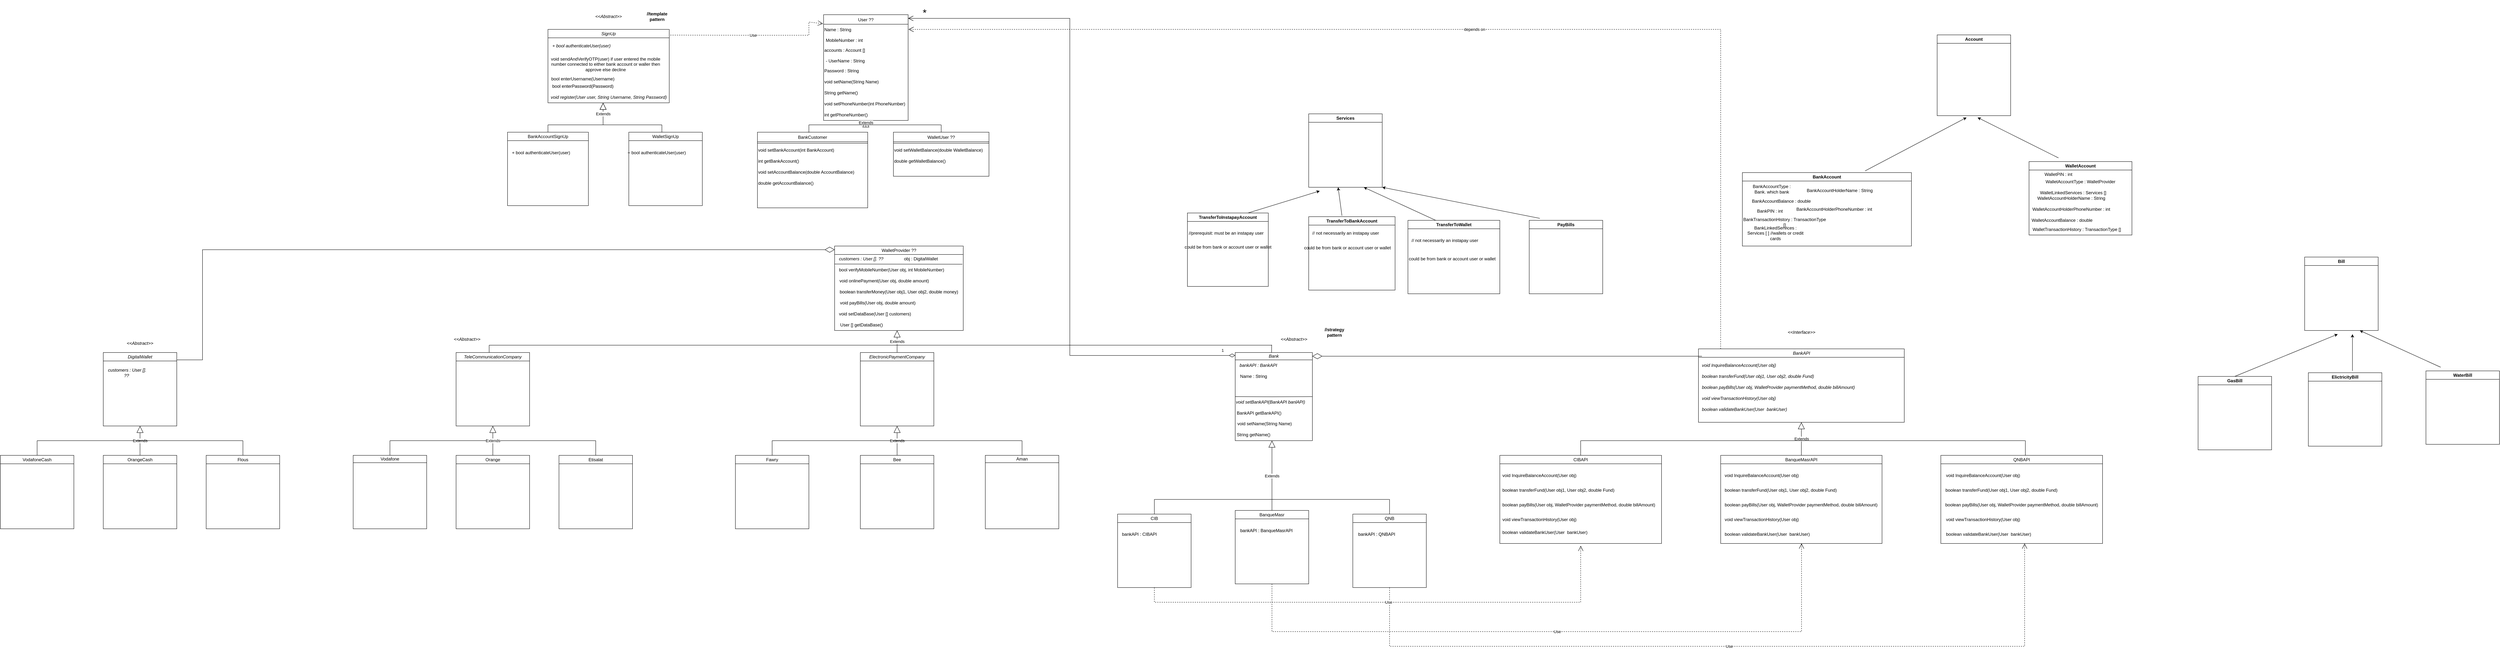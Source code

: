 <mxfile version="22.1.0" type="github" pages="3">
  <diagram id="C5RBs43oDa-KdzZeNtuy" name="Page-1">
    <mxGraphModel dx="4389" dy="1150" grid="0" gridSize="10" guides="1" tooltips="1" connect="1" arrows="1" fold="1" page="1" pageScale="1" pageWidth="827" pageHeight="1169" math="0" shadow="0">
      <root>
        <mxCell id="WIyWlLk6GJQsqaUBKTNV-0" />
        <mxCell id="WIyWlLk6GJQsqaUBKTNV-1" parent="WIyWlLk6GJQsqaUBKTNV-0" />
        <mxCell id="zkfFHV4jXpPFQw0GAbJ--0" value="User ??" style="swimlane;fontStyle=0;align=center;verticalAlign=top;childLayout=stackLayout;horizontal=1;startSize=26;horizontalStack=0;resizeParent=1;resizeLast=0;collapsible=1;marginBottom=0;rounded=0;shadow=0;strokeWidth=1;" parent="WIyWlLk6GJQsqaUBKTNV-1" vertex="1">
          <mxGeometry x="40" y="40" width="230" height="288" as="geometry">
            <mxRectangle x="230" y="140" width="160" height="26" as="alternateBounds" />
          </mxGeometry>
        </mxCell>
        <mxCell id="grXvKpiBtCGuTxDAUHIj-212" value="Name : String" style="text;html=1;strokeColor=none;fillColor=none;align=left;verticalAlign=middle;whiteSpace=wrap;rounded=0;" vertex="1" parent="zkfFHV4jXpPFQw0GAbJ--0">
          <mxGeometry y="26" width="230" height="30" as="geometry" />
        </mxCell>
        <mxCell id="zkfFHV4jXpPFQw0GAbJ--2" value="MobileNumber : int" style="text;align=left;verticalAlign=top;spacingLeft=4;spacingRight=4;overflow=hidden;rotatable=0;points=[[0,0.5],[1,0.5]];portConstraint=eastwest;rounded=0;shadow=0;html=0;" parent="zkfFHV4jXpPFQw0GAbJ--0" vertex="1">
          <mxGeometry y="56" width="230" height="26" as="geometry" />
        </mxCell>
        <mxCell id="grXvKpiBtCGuTxDAUHIj-240" value="accounts : Account []" style="text;html=1;strokeColor=none;fillColor=none;align=left;verticalAlign=middle;whiteSpace=wrap;rounded=0;" vertex="1" parent="zkfFHV4jXpPFQw0GAbJ--0">
          <mxGeometry y="82" width="230" height="30" as="geometry" />
        </mxCell>
        <mxCell id="zkfFHV4jXpPFQw0GAbJ--1" value="- UserName : String" style="text;align=left;verticalAlign=middle;spacingLeft=4;spacingRight=4;overflow=hidden;rotatable=0;points=[[0,0.5],[1,0.5]];portConstraint=eastwest;" parent="zkfFHV4jXpPFQw0GAbJ--0" vertex="1">
          <mxGeometry y="112" width="230" height="26" as="geometry" />
        </mxCell>
        <mxCell id="grXvKpiBtCGuTxDAUHIj-208" value="Password : String" style="text;html=1;strokeColor=none;fillColor=none;align=left;verticalAlign=middle;whiteSpace=wrap;rounded=0;" vertex="1" parent="zkfFHV4jXpPFQw0GAbJ--0">
          <mxGeometry y="138" width="230" height="30" as="geometry" />
        </mxCell>
        <mxCell id="grXvKpiBtCGuTxDAUHIj-1" value="void setName(String Name)" style="text;html=1;strokeColor=none;fillColor=none;align=left;verticalAlign=middle;whiteSpace=wrap;rounded=0;" vertex="1" parent="zkfFHV4jXpPFQw0GAbJ--0">
          <mxGeometry y="168" width="230" height="30" as="geometry" />
        </mxCell>
        <mxCell id="grXvKpiBtCGuTxDAUHIj-2" value="String getName()" style="text;html=1;strokeColor=none;fillColor=none;align=left;verticalAlign=middle;whiteSpace=wrap;rounded=0;" vertex="1" parent="zkfFHV4jXpPFQw0GAbJ--0">
          <mxGeometry y="198" width="230" height="30" as="geometry" />
        </mxCell>
        <mxCell id="grXvKpiBtCGuTxDAUHIj-4" value="void setPhoneNumber(int PhoneNumber)" style="text;html=1;strokeColor=none;fillColor=none;align=left;verticalAlign=middle;whiteSpace=wrap;rounded=0;" vertex="1" parent="zkfFHV4jXpPFQw0GAbJ--0">
          <mxGeometry y="228" width="230" height="30" as="geometry" />
        </mxCell>
        <mxCell id="grXvKpiBtCGuTxDAUHIj-3" value="int getPhoneNumber()" style="text;html=1;strokeColor=none;fillColor=none;align=left;verticalAlign=middle;whiteSpace=wrap;rounded=0;" vertex="1" parent="zkfFHV4jXpPFQw0GAbJ--0">
          <mxGeometry y="258" width="230" height="30" as="geometry" />
        </mxCell>
        <mxCell id="zkfFHV4jXpPFQw0GAbJ--6" value="BankCustomer" style="swimlane;fontStyle=0;align=center;verticalAlign=top;childLayout=stackLayout;horizontal=1;startSize=26;horizontalStack=0;resizeParent=1;resizeLast=0;collapsible=1;marginBottom=0;rounded=0;shadow=0;strokeWidth=1;" parent="WIyWlLk6GJQsqaUBKTNV-1" vertex="1">
          <mxGeometry x="-140" y="360" width="300" height="206" as="geometry">
            <mxRectangle x="130" y="380" width="160" height="26" as="alternateBounds" />
          </mxGeometry>
        </mxCell>
        <mxCell id="zkfFHV4jXpPFQw0GAbJ--9" value="" style="line;html=1;strokeWidth=1;align=left;verticalAlign=middle;spacingTop=-1;spacingLeft=3;spacingRight=3;rotatable=0;labelPosition=right;points=[];portConstraint=eastwest;" parent="zkfFHV4jXpPFQw0GAbJ--6" vertex="1">
          <mxGeometry y="26" width="300" height="8" as="geometry" />
        </mxCell>
        <mxCell id="grXvKpiBtCGuTxDAUHIj-12" value="void setBankAccount(int BankAccount)&amp;nbsp;" style="text;html=1;strokeColor=none;fillColor=none;align=left;verticalAlign=middle;whiteSpace=wrap;rounded=0;" vertex="1" parent="zkfFHV4jXpPFQw0GAbJ--6">
          <mxGeometry y="34" width="300" height="30" as="geometry" />
        </mxCell>
        <mxCell id="grXvKpiBtCGuTxDAUHIj-9" value="int getBankAccount()" style="text;html=1;strokeColor=none;fillColor=none;align=left;verticalAlign=middle;whiteSpace=wrap;rounded=0;" vertex="1" parent="zkfFHV4jXpPFQw0GAbJ--6">
          <mxGeometry y="64" width="300" height="30" as="geometry" />
        </mxCell>
        <mxCell id="grXvKpiBtCGuTxDAUHIj-10" value="void setAccountBalance(double AccountBalance)" style="text;html=1;strokeColor=none;fillColor=none;align=left;verticalAlign=middle;whiteSpace=wrap;rounded=0;" vertex="1" parent="zkfFHV4jXpPFQw0GAbJ--6">
          <mxGeometry y="94" width="300" height="30" as="geometry" />
        </mxCell>
        <mxCell id="grXvKpiBtCGuTxDAUHIj-11" value="double getAccountBalance()" style="text;html=1;strokeColor=none;fillColor=none;align=left;verticalAlign=middle;whiteSpace=wrap;rounded=0;" vertex="1" parent="zkfFHV4jXpPFQw0GAbJ--6">
          <mxGeometry y="124" width="300" height="30" as="geometry" />
        </mxCell>
        <mxCell id="zkfFHV4jXpPFQw0GAbJ--13" value="WalletUser ??" style="swimlane;fontStyle=0;align=center;verticalAlign=top;childLayout=stackLayout;horizontal=1;startSize=26;horizontalStack=0;resizeParent=1;resizeLast=0;collapsible=1;marginBottom=0;rounded=0;shadow=0;strokeWidth=1;" parent="WIyWlLk6GJQsqaUBKTNV-1" vertex="1">
          <mxGeometry x="230" y="360" width="260" height="120" as="geometry">
            <mxRectangle x="340" y="380" width="170" height="26" as="alternateBounds" />
          </mxGeometry>
        </mxCell>
        <mxCell id="zkfFHV4jXpPFQw0GAbJ--15" value="" style="line;html=1;strokeWidth=1;align=left;verticalAlign=middle;spacingTop=-1;spacingLeft=3;spacingRight=3;rotatable=0;labelPosition=right;points=[];portConstraint=eastwest;" parent="zkfFHV4jXpPFQw0GAbJ--13" vertex="1">
          <mxGeometry y="26" width="260" height="8" as="geometry" />
        </mxCell>
        <mxCell id="grXvKpiBtCGuTxDAUHIj-14" value="void setWalletBalance(double WalletBalance)" style="text;html=1;strokeColor=none;fillColor=none;align=left;verticalAlign=middle;whiteSpace=wrap;rounded=0;" vertex="1" parent="zkfFHV4jXpPFQw0GAbJ--13">
          <mxGeometry y="34" width="260" height="30" as="geometry" />
        </mxCell>
        <mxCell id="grXvKpiBtCGuTxDAUHIj-13" value="double getWalletBalance()" style="text;html=1;strokeColor=none;fillColor=none;align=left;verticalAlign=middle;whiteSpace=wrap;rounded=0;" vertex="1" parent="zkfFHV4jXpPFQw0GAbJ--13">
          <mxGeometry y="64" width="260" height="30" as="geometry" />
        </mxCell>
        <mxCell id="grXvKpiBtCGuTxDAUHIj-19" value="&lt;span style=&quot;font-weight: normal;&quot;&gt;BankAccountSignUp&lt;/span&gt;" style="swimlane;whiteSpace=wrap;html=1;" vertex="1" parent="WIyWlLk6GJQsqaUBKTNV-1">
          <mxGeometry x="-820" y="360" width="220" height="200" as="geometry" />
        </mxCell>
        <mxCell id="grXvKpiBtCGuTxDAUHIj-43" value="&lt;span style=&quot;border-color: var(--border-color); font-style: normal;&quot;&gt;+ bool authenticateUser(user)&lt;/span&gt;" style="text;html=1;strokeColor=none;fillColor=none;align=left;verticalAlign=middle;whiteSpace=wrap;rounded=0;fontStyle=2" vertex="1" parent="grXvKpiBtCGuTxDAUHIj-19">
          <mxGeometry x="10" y="41" width="330" height="30" as="geometry" />
        </mxCell>
        <mxCell id="grXvKpiBtCGuTxDAUHIj-20" value="&lt;span style=&quot;font-weight: normal;&quot;&gt;WalletSignUp&lt;/span&gt;" style="swimlane;whiteSpace=wrap;html=1;" vertex="1" parent="WIyWlLk6GJQsqaUBKTNV-1">
          <mxGeometry x="-490" y="360" width="200" height="200" as="geometry" />
        </mxCell>
        <mxCell id="grXvKpiBtCGuTxDAUHIj-44" value="+ bool authenticateUser(user)" style="text;html=1;strokeColor=none;fillColor=none;align=center;verticalAlign=middle;whiteSpace=wrap;rounded=0;" vertex="1" parent="grXvKpiBtCGuTxDAUHIj-20">
          <mxGeometry x="-84" y="41" width="320" height="30" as="geometry" />
        </mxCell>
        <mxCell id="grXvKpiBtCGuTxDAUHIj-21" value="&lt;span style=&quot;font-weight: normal;&quot;&gt;&lt;i&gt;SignUp&lt;/i&gt;&lt;/span&gt;" style="swimlane;whiteSpace=wrap;html=1;startSize=23;" vertex="1" parent="WIyWlLk6GJQsqaUBKTNV-1">
          <mxGeometry x="-710" y="80" width="330" height="200" as="geometry" />
        </mxCell>
        <mxCell id="grXvKpiBtCGuTxDAUHIj-23" value="&lt;i&gt;+ bool authenticateUser(user)&lt;/i&gt;" style="text;html=1;strokeColor=none;fillColor=none;align=left;verticalAlign=middle;whiteSpace=wrap;rounded=0;" vertex="1" parent="grXvKpiBtCGuTxDAUHIj-21">
          <mxGeometry x="10" y="30" width="300" height="30" as="geometry" />
        </mxCell>
        <mxCell id="grXvKpiBtCGuTxDAUHIj-24" value="void sendAndVerifyOTP(user) if user entered the mobile number connected to either bank account or waller then approve else decline" style="text;html=1;strokeColor=none;fillColor=none;align=center;verticalAlign=middle;whiteSpace=wrap;rounded=0;" vertex="1" parent="grXvKpiBtCGuTxDAUHIj-21">
          <mxGeometry x="2.5" y="80" width="307.5" height="30" as="geometry" />
        </mxCell>
        <mxCell id="grXvKpiBtCGuTxDAUHIj-27" value="bool enterUsername(Username)" style="text;html=1;strokeColor=none;fillColor=none;align=center;verticalAlign=middle;whiteSpace=wrap;rounded=0;" vertex="1" parent="grXvKpiBtCGuTxDAUHIj-21">
          <mxGeometry x="-10" y="120" width="210" height="30" as="geometry" />
        </mxCell>
        <mxCell id="grXvKpiBtCGuTxDAUHIj-28" value="&lt;i&gt;void register(User user, String Username, String Password)&lt;/i&gt;" style="text;html=1;strokeColor=none;fillColor=none;align=center;verticalAlign=middle;whiteSpace=wrap;rounded=0;" vertex="1" parent="grXvKpiBtCGuTxDAUHIj-21">
          <mxGeometry x="2.5" y="170" width="325" height="30" as="geometry" />
        </mxCell>
        <mxCell id="grXvKpiBtCGuTxDAUHIj-207" value="&lt;span style=&quot;caret-color: rgb(0, 0, 0); color: rgb(0, 0, 0); font-family: Helvetica; font-size: 12px; font-style: normal; font-variant-caps: normal; font-weight: 400; letter-spacing: normal; text-align: center; text-indent: 0px; text-transform: none; word-spacing: 0px; -webkit-text-stroke-width: 0px; background-color: rgb(251, 251, 251); text-decoration: none; float: none; display: inline !important;&quot;&gt;bool enterPassword(Password)&lt;/span&gt;" style="text;html=1;strokeColor=none;fillColor=none;align=center;verticalAlign=middle;whiteSpace=wrap;rounded=0;" vertex="1" parent="grXvKpiBtCGuTxDAUHIj-21">
          <mxGeometry x="-15" y="140" width="220" height="30" as="geometry" />
        </mxCell>
        <mxCell id="grXvKpiBtCGuTxDAUHIj-22" value="&amp;lt;&amp;lt;&lt;i&gt;Abstract&amp;gt;&amp;gt;&lt;/i&gt;" style="text;html=1;strokeColor=none;fillColor=none;align=center;verticalAlign=middle;whiteSpace=wrap;rounded=0;" vertex="1" parent="WIyWlLk6GJQsqaUBKTNV-1">
          <mxGeometry x="-575" y="30" width="60" height="30" as="geometry" />
        </mxCell>
        <mxCell id="grXvKpiBtCGuTxDAUHIj-32" value="Extends" style="endArrow=block;endSize=16;endFill=0;html=1;rounded=0;" edge="1" parent="WIyWlLk6GJQsqaUBKTNV-1">
          <mxGeometry width="160" relative="1" as="geometry">
            <mxPoint x="-560" y="340" as="sourcePoint" />
            <mxPoint x="-560" y="280" as="targetPoint" />
          </mxGeometry>
        </mxCell>
        <mxCell id="grXvKpiBtCGuTxDAUHIj-33" value="" style="endArrow=none;html=1;rounded=0;" edge="1" parent="WIyWlLk6GJQsqaUBKTNV-1">
          <mxGeometry width="50" height="50" relative="1" as="geometry">
            <mxPoint x="-710" y="340" as="sourcePoint" />
            <mxPoint x="-400" y="340" as="targetPoint" />
          </mxGeometry>
        </mxCell>
        <mxCell id="grXvKpiBtCGuTxDAUHIj-34" value="" style="endArrow=none;html=1;rounded=0;" edge="1" parent="WIyWlLk6GJQsqaUBKTNV-1">
          <mxGeometry width="50" height="50" relative="1" as="geometry">
            <mxPoint x="-710" y="360" as="sourcePoint" />
            <mxPoint x="-710" y="340" as="targetPoint" />
          </mxGeometry>
        </mxCell>
        <mxCell id="grXvKpiBtCGuTxDAUHIj-35" value="" style="endArrow=none;html=1;rounded=0;exitX=0.45;exitY=0.003;exitDx=0;exitDy=0;exitPerimeter=0;" edge="1" parent="WIyWlLk6GJQsqaUBKTNV-1" source="grXvKpiBtCGuTxDAUHIj-20">
          <mxGeometry width="50" height="50" relative="1" as="geometry">
            <mxPoint x="-500" y="360" as="sourcePoint" />
            <mxPoint x="-400" y="340" as="targetPoint" />
          </mxGeometry>
        </mxCell>
        <mxCell id="grXvKpiBtCGuTxDAUHIj-36" value="Extends" style="endArrow=block;endSize=16;endFill=0;html=1;rounded=0;" edge="1" parent="WIyWlLk6GJQsqaUBKTNV-1">
          <mxGeometry width="160" relative="1" as="geometry">
            <mxPoint x="-560" y="340" as="sourcePoint" />
            <mxPoint x="-560" y="280" as="targetPoint" />
          </mxGeometry>
        </mxCell>
        <mxCell id="grXvKpiBtCGuTxDAUHIj-37" value="Extends" style="endArrow=block;endSize=16;endFill=0;html=1;rounded=0;entryX=0.5;entryY=1;entryDx=0;entryDy=0;" edge="1" parent="WIyWlLk6GJQsqaUBKTNV-1" target="zkfFHV4jXpPFQw0GAbJ--0">
          <mxGeometry width="160" relative="1" as="geometry">
            <mxPoint x="155" y="340" as="sourcePoint" />
            <mxPoint x="170" y="290" as="targetPoint" />
            <mxPoint as="offset" />
          </mxGeometry>
        </mxCell>
        <mxCell id="grXvKpiBtCGuTxDAUHIj-38" value="" style="endArrow=none;html=1;rounded=0;" edge="1" parent="WIyWlLk6GJQsqaUBKTNV-1">
          <mxGeometry width="50" height="50" relative="1" as="geometry">
            <mxPoint y="340" as="sourcePoint" />
            <mxPoint x="360" y="340" as="targetPoint" />
          </mxGeometry>
        </mxCell>
        <mxCell id="grXvKpiBtCGuTxDAUHIj-39" value="" style="endArrow=none;html=1;rounded=0;" edge="1" parent="WIyWlLk6GJQsqaUBKTNV-1">
          <mxGeometry width="50" height="50" relative="1" as="geometry">
            <mxPoint y="361" as="sourcePoint" />
            <mxPoint y="340" as="targetPoint" />
          </mxGeometry>
        </mxCell>
        <mxCell id="grXvKpiBtCGuTxDAUHIj-40" value="" style="endArrow=none;html=1;rounded=0;exitX=0.5;exitY=0;exitDx=0;exitDy=0;" edge="1" parent="WIyWlLk6GJQsqaUBKTNV-1" source="zkfFHV4jXpPFQw0GAbJ--13">
          <mxGeometry width="50" height="50" relative="1" as="geometry">
            <mxPoint x="-10" y="360" as="sourcePoint" />
            <mxPoint x="360" y="340" as="targetPoint" />
          </mxGeometry>
        </mxCell>
        <mxCell id="grXvKpiBtCGuTxDAUHIj-45" value="&lt;b&gt;//template pattern&lt;/b&gt;" style="text;html=1;strokeColor=none;fillColor=none;align=center;verticalAlign=middle;whiteSpace=wrap;rounded=0;" vertex="1" parent="WIyWlLk6GJQsqaUBKTNV-1">
          <mxGeometry x="-443" y="30" width="60" height="30" as="geometry" />
        </mxCell>
        <mxCell id="grXvKpiBtCGuTxDAUHIj-46" value="&lt;span style=&quot;font-style: normal;&quot;&gt;WalletProvider ??&lt;/span&gt;" style="swimlane;whiteSpace=wrap;html=1;fontStyle=2;startSize=23;" vertex="1" parent="WIyWlLk6GJQsqaUBKTNV-1">
          <mxGeometry x="70" y="670" width="350" height="230" as="geometry" />
        </mxCell>
        <mxCell id="grXvKpiBtCGuTxDAUHIj-55" value="customers : User []. ??&amp;nbsp;" style="text;html=1;strokeColor=none;fillColor=none;align=left;verticalAlign=middle;whiteSpace=wrap;rounded=0;fontStyle=2" vertex="1" parent="grXvKpiBtCGuTxDAUHIj-46">
          <mxGeometry x="10" y="20" width="230" height="30" as="geometry" />
        </mxCell>
        <mxCell id="grXvKpiBtCGuTxDAUHIj-56" value="bool verifyMobileNumber(User obj, int MobileNumber)" style="text;html=1;strokeColor=none;fillColor=none;align=left;verticalAlign=middle;whiteSpace=wrap;rounded=0;" vertex="1" parent="grXvKpiBtCGuTxDAUHIj-46">
          <mxGeometry x="10" y="50" width="290" height="30" as="geometry" />
        </mxCell>
        <mxCell id="grXvKpiBtCGuTxDAUHIj-194" value="void onlinePayment(User obj, double amount)" style="text;html=1;strokeColor=none;fillColor=none;align=center;verticalAlign=middle;whiteSpace=wrap;rounded=0;" vertex="1" parent="grXvKpiBtCGuTxDAUHIj-46">
          <mxGeometry x="10" y="80" width="250" height="30" as="geometry" />
        </mxCell>
        <mxCell id="grXvKpiBtCGuTxDAUHIj-183" value="void setDataBase(User [] customers)" style="text;html=1;strokeColor=none;fillColor=none;align=center;verticalAlign=middle;whiteSpace=wrap;rounded=0;fontStyle=0" vertex="1" parent="grXvKpiBtCGuTxDAUHIj-46">
          <mxGeometry x="10" y="170" width="200" height="30" as="geometry" />
        </mxCell>
        <mxCell id="grXvKpiBtCGuTxDAUHIj-184" value="User [] getDataBase()&amp;nbsp;" style="text;html=1;strokeColor=none;fillColor=none;align=center;verticalAlign=middle;whiteSpace=wrap;rounded=0;" vertex="1" parent="grXvKpiBtCGuTxDAUHIj-46">
          <mxGeometry x="10" y="200" width="130" height="30" as="geometry" />
        </mxCell>
        <mxCell id="grXvKpiBtCGuTxDAUHIj-196" value="&lt;span style=&quot;caret-color: rgb(0, 0, 0); color: rgb(0, 0, 0); font-family: Helvetica; font-size: 12px; font-variant-caps: normal; font-weight: 400; letter-spacing: normal; text-align: left; text-indent: 0px; text-transform: none; word-spacing: 0px; -webkit-text-stroke-width: 0px; background-color: rgb(251, 251, 251); text-decoration: none; float: none; display: inline !important;&quot;&gt;boolean transferMoney(User obj1, User obj2, double money)&lt;/span&gt;" style="text;html=1;strokeColor=none;fillColor=none;align=center;verticalAlign=middle;whiteSpace=wrap;rounded=0;" vertex="1" parent="grXvKpiBtCGuTxDAUHIj-46">
          <mxGeometry x="10" y="110" width="330" height="30" as="geometry" />
        </mxCell>
        <mxCell id="grXvKpiBtCGuTxDAUHIj-195" value="void payBills(User obj, double amount)" style="text;html=1;strokeColor=none;fillColor=none;align=center;verticalAlign=middle;whiteSpace=wrap;rounded=0;" vertex="1" parent="grXvKpiBtCGuTxDAUHIj-46">
          <mxGeometry x="10" y="140" width="215" height="30" as="geometry" />
        </mxCell>
        <mxCell id="grXvKpiBtCGuTxDAUHIj-200" value="obj : DigitalWallet" style="text;html=1;strokeColor=none;fillColor=none;align=center;verticalAlign=middle;whiteSpace=wrap;rounded=0;" vertex="1" parent="grXvKpiBtCGuTxDAUHIj-46">
          <mxGeometry x="90" y="20" width="290" height="30" as="geometry" />
        </mxCell>
        <mxCell id="grXvKpiBtCGuTxDAUHIj-47" value="TeleCommunicationCompany" style="swimlane;whiteSpace=wrap;html=1;fontStyle=2" vertex="1" parent="WIyWlLk6GJQsqaUBKTNV-1">
          <mxGeometry x="-960" y="960" width="200" height="200" as="geometry" />
        </mxCell>
        <mxCell id="grXvKpiBtCGuTxDAUHIj-48" value="&lt;span style=&quot;font-weight: normal;&quot;&gt;&lt;i&gt;Bank&lt;/i&gt;&lt;/span&gt;" style="swimlane;whiteSpace=wrap;html=1;startSize=20;" vertex="1" parent="WIyWlLk6GJQsqaUBKTNV-1">
          <mxGeometry x="1160" y="960" width="210" height="240" as="geometry" />
        </mxCell>
        <mxCell id="grXvKpiBtCGuTxDAUHIj-165" value="bankAPI : BankAPI" style="text;html=1;strokeColor=none;fillColor=none;align=left;verticalAlign=middle;whiteSpace=wrap;rounded=0;fontStyle=2" vertex="1" parent="grXvKpiBtCGuTxDAUHIj-48">
          <mxGeometry x="10" y="20" width="160" height="30" as="geometry" />
        </mxCell>
        <mxCell id="grXvKpiBtCGuTxDAUHIj-174" value="Name : String" style="text;html=1;strokeColor=none;fillColor=none;align=center;verticalAlign=middle;whiteSpace=wrap;rounded=0;" vertex="1" parent="grXvKpiBtCGuTxDAUHIj-48">
          <mxGeometry x="10" y="50" width="80" height="30" as="geometry" />
        </mxCell>
        <mxCell id="grXvKpiBtCGuTxDAUHIj-180" value="" style="endArrow=none;html=1;rounded=0;exitX=0;exitY=0.75;exitDx=0;exitDy=0;" edge="1" parent="grXvKpiBtCGuTxDAUHIj-48">
          <mxGeometry width="50" height="50" relative="1" as="geometry">
            <mxPoint y="120" as="sourcePoint" />
            <mxPoint x="210" y="120" as="targetPoint" />
            <Array as="points">
              <mxPoint x="100" y="120.5" />
            </Array>
          </mxGeometry>
        </mxCell>
        <mxCell id="grXvKpiBtCGuTxDAUHIj-181" value="&lt;i&gt;void setBankAPI(BankAPI banlAPI)&lt;/i&gt;" style="text;html=1;strokeColor=none;fillColor=none;align=left;verticalAlign=middle;whiteSpace=wrap;rounded=0;" vertex="1" parent="grXvKpiBtCGuTxDAUHIj-48">
          <mxGeometry y="120" width="200" height="30" as="geometry" />
        </mxCell>
        <mxCell id="grXvKpiBtCGuTxDAUHIj-182" value="BankAPI getBankAPI()" style="text;html=1;strokeColor=none;fillColor=none;align=center;verticalAlign=middle;whiteSpace=wrap;rounded=0;" vertex="1" parent="grXvKpiBtCGuTxDAUHIj-48">
          <mxGeometry y="150" width="130" height="30" as="geometry" />
        </mxCell>
        <mxCell id="grXvKpiBtCGuTxDAUHIj-188" value="void setName(String Name)" style="text;html=1;strokeColor=none;fillColor=none;align=center;verticalAlign=middle;whiteSpace=wrap;rounded=0;" vertex="1" parent="grXvKpiBtCGuTxDAUHIj-48">
          <mxGeometry y="179" width="160" height="30" as="geometry" />
        </mxCell>
        <mxCell id="grXvKpiBtCGuTxDAUHIj-186" value="String getName()" style="text;html=1;strokeColor=none;fillColor=none;align=center;verticalAlign=middle;whiteSpace=wrap;rounded=0;" vertex="1" parent="grXvKpiBtCGuTxDAUHIj-48">
          <mxGeometry x="-5" y="209" width="110" height="30" as="geometry" />
        </mxCell>
        <mxCell id="grXvKpiBtCGuTxDAUHIj-49" value="&lt;span style=&quot;font-weight: normal;&quot;&gt;&lt;i&gt;ElectronicPaymentCompany&lt;/i&gt;&lt;/span&gt;" style="swimlane;whiteSpace=wrap;html=1;" vertex="1" parent="WIyWlLk6GJQsqaUBKTNV-1">
          <mxGeometry x="140" y="960" width="200" height="200" as="geometry" />
        </mxCell>
        <mxCell id="grXvKpiBtCGuTxDAUHIj-51" value="Extends" style="endArrow=block;endSize=16;endFill=0;html=1;rounded=0;exitX=0.833;exitY=0.973;exitDx=0;exitDy=0;exitPerimeter=0;" edge="1" parent="WIyWlLk6GJQsqaUBKTNV-1">
          <mxGeometry width="160" relative="1" as="geometry">
            <mxPoint x="239.98" y="959.19" as="sourcePoint" />
            <mxPoint x="240" y="900" as="targetPoint" />
          </mxGeometry>
        </mxCell>
        <mxCell id="grXvKpiBtCGuTxDAUHIj-52" value="" style="endArrow=none;html=1;rounded=0;" edge="1" parent="WIyWlLk6GJQsqaUBKTNV-1">
          <mxGeometry width="50" height="50" relative="1" as="geometry">
            <mxPoint x="-870" y="940" as="sourcePoint" />
            <mxPoint x="1260" y="940" as="targetPoint" />
          </mxGeometry>
        </mxCell>
        <mxCell id="grXvKpiBtCGuTxDAUHIj-54" value="" style="endArrow=none;html=1;rounded=0;" edge="1" parent="WIyWlLk6GJQsqaUBKTNV-1">
          <mxGeometry width="50" height="50" relative="1" as="geometry">
            <mxPoint x="1259" y="960" as="sourcePoint" />
            <mxPoint x="1259.17" y="939" as="targetPoint" />
          </mxGeometry>
        </mxCell>
        <mxCell id="grXvKpiBtCGuTxDAUHIj-62" value="&lt;i&gt;&amp;lt;&amp;lt;Abstract&amp;gt;&amp;gt;&lt;/i&gt;" style="text;html=1;strokeColor=none;fillColor=none;align=center;verticalAlign=middle;whiteSpace=wrap;rounded=0;" vertex="1" parent="WIyWlLk6GJQsqaUBKTNV-1">
          <mxGeometry x="-960" y="909" width="60" height="30" as="geometry" />
        </mxCell>
        <mxCell id="grXvKpiBtCGuTxDAUHIj-63" value="&lt;span style=&quot;font-weight: normal;&quot;&gt;Etisalat&lt;/span&gt;" style="swimlane;whiteSpace=wrap;html=1;" vertex="1" parent="WIyWlLk6GJQsqaUBKTNV-1">
          <mxGeometry x="-680" y="1240" width="200" height="200" as="geometry" />
        </mxCell>
        <mxCell id="grXvKpiBtCGuTxDAUHIj-64" value="&lt;span style=&quot;font-weight: normal;&quot;&gt;Orange&lt;/span&gt;" style="swimlane;whiteSpace=wrap;html=1;" vertex="1" parent="WIyWlLk6GJQsqaUBKTNV-1">
          <mxGeometry x="-960" y="1240" width="200" height="200" as="geometry" />
        </mxCell>
        <mxCell id="grXvKpiBtCGuTxDAUHIj-65" value="&lt;span style=&quot;font-weight: normal;&quot;&gt;Vodafone&lt;/span&gt;" style="swimlane;whiteSpace=wrap;html=1;startSize=20;" vertex="1" parent="WIyWlLk6GJQsqaUBKTNV-1">
          <mxGeometry x="-1240" y="1240" width="200" height="200" as="geometry" />
        </mxCell>
        <mxCell id="grXvKpiBtCGuTxDAUHIj-70" value="" style="endArrow=none;html=1;rounded=0;" edge="1" parent="WIyWlLk6GJQsqaUBKTNV-1">
          <mxGeometry width="50" height="50" relative="1" as="geometry">
            <mxPoint x="-1140" y="1200" as="sourcePoint" />
            <mxPoint x="-580" y="1200" as="targetPoint" />
          </mxGeometry>
        </mxCell>
        <mxCell id="grXvKpiBtCGuTxDAUHIj-71" value="Extends" style="endArrow=block;endSize=16;endFill=0;html=1;rounded=0;entryX=0.5;entryY=1;entryDx=0;entryDy=0;exitX=0.5;exitY=0;exitDx=0;exitDy=0;" edge="1" parent="WIyWlLk6GJQsqaUBKTNV-1" source="grXvKpiBtCGuTxDAUHIj-64" target="grXvKpiBtCGuTxDAUHIj-47">
          <mxGeometry width="160" relative="1" as="geometry">
            <mxPoint x="-730" y="1320" as="sourcePoint" />
            <mxPoint x="-570" y="1320" as="targetPoint" />
          </mxGeometry>
        </mxCell>
        <mxCell id="grXvKpiBtCGuTxDAUHIj-73" value="" style="endArrow=none;html=1;rounded=0;exitX=0.5;exitY=0;exitDx=0;exitDy=0;" edge="1" parent="WIyWlLk6GJQsqaUBKTNV-1" source="grXvKpiBtCGuTxDAUHIj-63">
          <mxGeometry width="50" height="50" relative="1" as="geometry">
            <mxPoint x="-670" y="1340" as="sourcePoint" />
            <mxPoint x="-580" y="1200" as="targetPoint" />
          </mxGeometry>
        </mxCell>
        <mxCell id="grXvKpiBtCGuTxDAUHIj-74" value="" style="endArrow=none;html=1;rounded=0;" edge="1" parent="WIyWlLk6GJQsqaUBKTNV-1" source="grXvKpiBtCGuTxDAUHIj-65">
          <mxGeometry width="50" height="50" relative="1" as="geometry">
            <mxPoint x="-1060" y="1310" as="sourcePoint" />
            <mxPoint x="-1140" y="1200" as="targetPoint" />
          </mxGeometry>
        </mxCell>
        <mxCell id="grXvKpiBtCGuTxDAUHIj-75" value="" style="endArrow=none;html=1;rounded=0;exitX=0.45;exitY=0;exitDx=0;exitDy=0;exitPerimeter=0;" edge="1" parent="WIyWlLk6GJQsqaUBKTNV-1" source="grXvKpiBtCGuTxDAUHIj-47">
          <mxGeometry width="50" height="50" relative="1" as="geometry">
            <mxPoint x="-740" y="1160" as="sourcePoint" />
            <mxPoint x="-870" y="940" as="targetPoint" />
          </mxGeometry>
        </mxCell>
        <mxCell id="grXvKpiBtCGuTxDAUHIj-78" value="&lt;span style=&quot;font-weight: normal;&quot;&gt;Bee&lt;/span&gt;" style="swimlane;whiteSpace=wrap;html=1;" vertex="1" parent="WIyWlLk6GJQsqaUBKTNV-1">
          <mxGeometry x="140" y="1240" width="200" height="200" as="geometry" />
        </mxCell>
        <mxCell id="grXvKpiBtCGuTxDAUHIj-79" value="&lt;span style=&quot;font-weight: normal;&quot;&gt;Aman&lt;/span&gt;" style="swimlane;whiteSpace=wrap;html=1;startSize=20;" vertex="1" parent="WIyWlLk6GJQsqaUBKTNV-1">
          <mxGeometry x="480" y="1240" width="200" height="200" as="geometry" />
        </mxCell>
        <mxCell id="grXvKpiBtCGuTxDAUHIj-80" value="&lt;span style=&quot;font-weight: normal;&quot;&gt;Fawry&lt;/span&gt;" style="swimlane;whiteSpace=wrap;html=1;" vertex="1" parent="WIyWlLk6GJQsqaUBKTNV-1">
          <mxGeometry x="-200" y="1240" width="200" height="200" as="geometry" />
        </mxCell>
        <mxCell id="grXvKpiBtCGuTxDAUHIj-82" value="Extends" style="endArrow=block;endSize=16;endFill=0;html=1;rounded=0;entryX=0.5;entryY=1;entryDx=0;entryDy=0;exitX=0.5;exitY=0;exitDx=0;exitDy=0;" edge="1" parent="WIyWlLk6GJQsqaUBKTNV-1" source="grXvKpiBtCGuTxDAUHIj-78" target="grXvKpiBtCGuTxDAUHIj-49">
          <mxGeometry width="160" relative="1" as="geometry">
            <mxPoint x="130" y="1140" as="sourcePoint" />
            <mxPoint x="290" y="1140" as="targetPoint" />
          </mxGeometry>
        </mxCell>
        <mxCell id="grXvKpiBtCGuTxDAUHIj-83" value="" style="endArrow=none;html=1;rounded=0;" edge="1" parent="WIyWlLk6GJQsqaUBKTNV-1">
          <mxGeometry width="50" height="50" relative="1" as="geometry">
            <mxPoint x="-100" y="1200" as="sourcePoint" />
            <mxPoint x="580" y="1200" as="targetPoint" />
          </mxGeometry>
        </mxCell>
        <mxCell id="grXvKpiBtCGuTxDAUHIj-84" value="" style="endArrow=none;html=1;rounded=0;exitX=0.5;exitY=0;exitDx=0;exitDy=0;" edge="1" parent="WIyWlLk6GJQsqaUBKTNV-1" source="grXvKpiBtCGuTxDAUHIj-80">
          <mxGeometry width="50" height="50" relative="1" as="geometry">
            <mxPoint x="180" y="1170" as="sourcePoint" />
            <mxPoint x="-100" y="1200" as="targetPoint" />
          </mxGeometry>
        </mxCell>
        <mxCell id="grXvKpiBtCGuTxDAUHIj-85" value="" style="endArrow=none;html=1;rounded=0;exitX=0.5;exitY=0;exitDx=0;exitDy=0;" edge="1" parent="WIyWlLk6GJQsqaUBKTNV-1" source="grXvKpiBtCGuTxDAUHIj-79">
          <mxGeometry width="50" height="50" relative="1" as="geometry">
            <mxPoint x="180" y="1170" as="sourcePoint" />
            <mxPoint x="580" y="1200" as="targetPoint" />
          </mxGeometry>
        </mxCell>
        <mxCell id="grXvKpiBtCGuTxDAUHIj-86" value="&lt;i style=&quot;border-color: var(--border-color); caret-color: rgb(0, 0, 0); color: rgb(0, 0, 0); font-family: Helvetica; font-size: 12px; font-variant-caps: normal; font-weight: 400; letter-spacing: normal; text-align: center; text-indent: 0px; text-transform: none; word-spacing: 0px; -webkit-text-stroke-width: 0px; text-decoration: none;&quot;&gt;&amp;lt;&amp;lt;Abstract&amp;gt;&amp;gt;&lt;/i&gt;" style="text;html=1;strokeColor=none;fillColor=none;align=center;verticalAlign=middle;whiteSpace=wrap;rounded=0;" vertex="1" parent="WIyWlLk6GJQsqaUBKTNV-1">
          <mxGeometry x="1290" y="909" width="60" height="30" as="geometry" />
        </mxCell>
        <mxCell id="grXvKpiBtCGuTxDAUHIj-90" value="Extends" style="endArrow=block;endSize=16;endFill=0;html=1;rounded=0;exitX=0.5;exitY=0;exitDx=0;exitDy=0;" edge="1" parent="WIyWlLk6GJQsqaUBKTNV-1" source="grXvKpiBtCGuTxDAUHIj-102">
          <mxGeometry x="-0.005" width="160" relative="1" as="geometry">
            <mxPoint x="1259.23" y="1380" as="sourcePoint" />
            <mxPoint x="1260" y="1200" as="targetPoint" />
            <Array as="points" />
            <mxPoint as="offset" />
          </mxGeometry>
        </mxCell>
        <mxCell id="grXvKpiBtCGuTxDAUHIj-99" value="&lt;span style=&quot;font-weight: normal;&quot;&gt;CIB&lt;/span&gt;" style="swimlane;whiteSpace=wrap;html=1;" vertex="1" parent="WIyWlLk6GJQsqaUBKTNV-1">
          <mxGeometry x="840" y="1400" width="200" height="200" as="geometry" />
        </mxCell>
        <mxCell id="grXvKpiBtCGuTxDAUHIj-177" value="bankAPI : CIBAPI" style="text;html=1;strokeColor=none;fillColor=none;align=left;verticalAlign=middle;whiteSpace=wrap;rounded=0;" vertex="1" parent="grXvKpiBtCGuTxDAUHIj-99">
          <mxGeometry x="10" y="40" width="100" height="30" as="geometry" />
        </mxCell>
        <mxCell id="grXvKpiBtCGuTxDAUHIj-102" value="&lt;span style=&quot;font-weight: normal;&quot;&gt;BanqueMasr&lt;/span&gt;" style="swimlane;whiteSpace=wrap;html=1;" vertex="1" parent="WIyWlLk6GJQsqaUBKTNV-1">
          <mxGeometry x="1160" y="1390" width="200" height="200" as="geometry" />
        </mxCell>
        <mxCell id="grXvKpiBtCGuTxDAUHIj-178" value="&lt;span style=&quot;caret-color: rgb(0, 0, 0); color: rgb(0, 0, 0); font-family: Helvetica; font-size: 12px; font-style: normal; font-variant-caps: normal; font-weight: 400; letter-spacing: normal; text-align: left; text-indent: 0px; text-transform: none; word-spacing: 0px; -webkit-text-stroke-width: 0px; background-color: rgb(251, 251, 251); text-decoration: none; float: none; display: inline !important;&quot;&gt;bankAPI : BanqueMasrAPI&lt;/span&gt;" style="text;html=1;strokeColor=none;fillColor=none;align=center;verticalAlign=middle;whiteSpace=wrap;rounded=0;" vertex="1" parent="grXvKpiBtCGuTxDAUHIj-102">
          <mxGeometry x="10" y="40" width="150" height="30" as="geometry" />
        </mxCell>
        <mxCell id="grXvKpiBtCGuTxDAUHIj-103" value="&lt;span style=&quot;font-weight: normal;&quot;&gt;QNB&lt;/span&gt;" style="swimlane;whiteSpace=wrap;html=1;" vertex="1" parent="WIyWlLk6GJQsqaUBKTNV-1">
          <mxGeometry x="1480" y="1400" width="200" height="200" as="geometry" />
        </mxCell>
        <mxCell id="grXvKpiBtCGuTxDAUHIj-179" value="&lt;span style=&quot;caret-color: rgb(0, 0, 0); color: rgb(0, 0, 0); font-family: Helvetica; font-size: 12px; font-style: normal; font-variant-caps: normal; font-weight: 400; letter-spacing: normal; text-align: left; text-indent: 0px; text-transform: none; word-spacing: 0px; -webkit-text-stroke-width: 0px; background-color: rgb(251, 251, 251); text-decoration: none; float: none; display: inline !important;&quot;&gt;bankAPI : QNBAPI&lt;/span&gt;" style="text;html=1;strokeColor=none;fillColor=none;align=center;verticalAlign=middle;whiteSpace=wrap;rounded=0;" vertex="1" parent="grXvKpiBtCGuTxDAUHIj-103">
          <mxGeometry x="10" y="40" width="110" height="30" as="geometry" />
        </mxCell>
        <mxCell id="grXvKpiBtCGuTxDAUHIj-104" value="" style="endArrow=none;html=1;rounded=0;" edge="1" parent="WIyWlLk6GJQsqaUBKTNV-1">
          <mxGeometry width="50" height="50" relative="1" as="geometry">
            <mxPoint x="940" y="1360" as="sourcePoint" />
            <mxPoint x="1580" y="1360" as="targetPoint" />
            <Array as="points">
              <mxPoint x="1260" y="1360" />
            </Array>
          </mxGeometry>
        </mxCell>
        <mxCell id="grXvKpiBtCGuTxDAUHIj-105" value="" style="endArrow=none;html=1;rounded=0;" edge="1" parent="WIyWlLk6GJQsqaUBKTNV-1" source="grXvKpiBtCGuTxDAUHIj-99">
          <mxGeometry width="50" height="50" relative="1" as="geometry">
            <mxPoint x="1020" y="1320" as="sourcePoint" />
            <mxPoint x="940" y="1360" as="targetPoint" />
          </mxGeometry>
        </mxCell>
        <mxCell id="grXvKpiBtCGuTxDAUHIj-106" value="" style="endArrow=none;html=1;rounded=0;exitX=0.5;exitY=0;exitDx=0;exitDy=0;" edge="1" parent="WIyWlLk6GJQsqaUBKTNV-1" source="grXvKpiBtCGuTxDAUHIj-103">
          <mxGeometry width="50" height="50" relative="1" as="geometry">
            <mxPoint x="1360" y="1320" as="sourcePoint" />
            <mxPoint x="1580" y="1360" as="targetPoint" />
          </mxGeometry>
        </mxCell>
        <mxCell id="grXvKpiBtCGuTxDAUHIj-107" value="&lt;span style=&quot;font-weight: normal;&quot;&gt;&lt;i&gt;BankAPI&lt;/i&gt;&lt;/span&gt;" style="swimlane;whiteSpace=wrap;html=1;" vertex="1" parent="WIyWlLk6GJQsqaUBKTNV-1">
          <mxGeometry x="2420.5" y="950" width="560" height="200" as="geometry" />
        </mxCell>
        <mxCell id="grXvKpiBtCGuTxDAUHIj-130" value="void InquireBalanceAccount(User obj)" style="text;html=1;strokeColor=none;fillColor=none;align=left;verticalAlign=middle;whiteSpace=wrap;rounded=0;fontStyle=2" vertex="1" parent="grXvKpiBtCGuTxDAUHIj-107">
          <mxGeometry x="7.5" y="30" width="255" height="30" as="geometry" />
        </mxCell>
        <mxCell id="grXvKpiBtCGuTxDAUHIj-131" value="void viewTransactionHistory(User obj)" style="text;html=1;strokeColor=none;fillColor=none;align=left;verticalAlign=middle;whiteSpace=wrap;rounded=0;fontStyle=2" vertex="1" parent="grXvKpiBtCGuTxDAUHIj-107">
          <mxGeometry x="7.5" y="120" width="270" height="30" as="geometry" />
        </mxCell>
        <mxCell id="grXvKpiBtCGuTxDAUHIj-134" value="&lt;i&gt;boolean validateBankUser(User &amp;nbsp;bankUser)&lt;/i&gt;" style="text;html=1;strokeColor=none;fillColor=none;align=left;verticalAlign=middle;whiteSpace=wrap;rounded=0;" vertex="1" parent="grXvKpiBtCGuTxDAUHIj-107">
          <mxGeometry x="7.5" y="150" width="250" height="30" as="geometry" />
        </mxCell>
        <mxCell id="grXvKpiBtCGuTxDAUHIj-132" value="boolean transferFund(User obj1, User obj2, double Fund)" style="text;html=1;strokeColor=none;fillColor=none;align=left;verticalAlign=middle;whiteSpace=wrap;rounded=0;fontStyle=2" vertex="1" parent="grXvKpiBtCGuTxDAUHIj-107">
          <mxGeometry x="7.5" y="60" width="452.5" height="30" as="geometry" />
        </mxCell>
        <mxCell id="grXvKpiBtCGuTxDAUHIj-133" value="boolean payBills(User obj, WalletProvider paymentMethod, double billAmount)" style="text;html=1;strokeColor=none;fillColor=none;align=left;verticalAlign=middle;whiteSpace=wrap;rounded=0;fontStyle=2" vertex="1" parent="grXvKpiBtCGuTxDAUHIj-107">
          <mxGeometry x="7.5" y="90" width="432.5" height="30" as="geometry" />
        </mxCell>
        <mxCell id="grXvKpiBtCGuTxDAUHIj-108" value="&lt;span style=&quot;font-weight: normal;&quot;&gt;&lt;i&gt;DigitalWallet&lt;/i&gt;&lt;/span&gt;" style="swimlane;whiteSpace=wrap;html=1;" vertex="1" parent="WIyWlLk6GJQsqaUBKTNV-1">
          <mxGeometry x="-1920" y="960" width="200" height="200" as="geometry" />
        </mxCell>
        <mxCell id="grXvKpiBtCGuTxDAUHIj-199" value="&lt;span style=&quot;caret-color: rgb(0, 0, 0); color: rgb(0, 0, 0); font-family: Helvetica; font-size: 12px; font-style: italic; font-variant-caps: normal; font-weight: 400; letter-spacing: normal; text-align: left; text-indent: 0px; text-transform: none; word-spacing: 0px; -webkit-text-stroke-width: 0px; background-color: rgb(251, 251, 251); text-decoration: none; float: none; display: inline !important;&quot;&gt;customers : User []. ??&amp;nbsp;&lt;/span&gt;" style="text;html=1;strokeColor=none;fillColor=none;align=center;verticalAlign=middle;whiteSpace=wrap;rounded=0;" vertex="1" parent="grXvKpiBtCGuTxDAUHIj-108">
          <mxGeometry x="10" y="40" width="110" height="30" as="geometry" />
        </mxCell>
        <mxCell id="grXvKpiBtCGuTxDAUHIj-112" value="&lt;span style=&quot;font-weight: normal;&quot;&gt;CIBAPI&lt;/span&gt;" style="swimlane;whiteSpace=wrap;html=1;align=center;" vertex="1" parent="WIyWlLk6GJQsqaUBKTNV-1">
          <mxGeometry x="1880" y="1240" width="440" height="240" as="geometry" />
        </mxCell>
        <mxCell id="grXvKpiBtCGuTxDAUHIj-135" value="void InquireBalanceAccount(User obj)" style="text;html=1;strokeColor=none;fillColor=none;align=left;verticalAlign=middle;whiteSpace=wrap;rounded=0;" vertex="1" parent="grXvKpiBtCGuTxDAUHIj-112">
          <mxGeometry x="5" y="40" width="270" height="30" as="geometry" />
        </mxCell>
        <mxCell id="grXvKpiBtCGuTxDAUHIj-136" value="boolean transferFund(User obj1, User obj2, double Fund)" style="text;html=1;strokeColor=none;fillColor=none;align=left;verticalAlign=middle;whiteSpace=wrap;rounded=0;" vertex="1" parent="grXvKpiBtCGuTxDAUHIj-112">
          <mxGeometry x="5" y="80" width="450" height="30" as="geometry" />
        </mxCell>
        <mxCell id="grXvKpiBtCGuTxDAUHIj-138" value="boolean payBills(User obj, WalletProvider paymentMethod, double billAmount)" style="text;html=1;strokeColor=none;fillColor=none;align=left;verticalAlign=middle;whiteSpace=wrap;rounded=0;" vertex="1" parent="grXvKpiBtCGuTxDAUHIj-112">
          <mxGeometry x="5" y="120" width="435" height="30" as="geometry" />
        </mxCell>
        <mxCell id="grXvKpiBtCGuTxDAUHIj-137" value="void viewTransactionHistory(User obj)" style="text;html=1;strokeColor=none;fillColor=none;align=left;verticalAlign=middle;whiteSpace=wrap;rounded=0;" vertex="1" parent="grXvKpiBtCGuTxDAUHIj-112">
          <mxGeometry x="5" y="160" width="280" height="30" as="geometry" />
        </mxCell>
        <mxCell id="grXvKpiBtCGuTxDAUHIj-140" value="&lt;span style=&quot;border-color: var(--border-color);&quot;&gt;boolean validateBankUser(User &amp;nbsp;bankUser)&lt;/span&gt;" style="text;html=1;strokeColor=none;fillColor=none;align=left;verticalAlign=middle;whiteSpace=wrap;rounded=0;fontStyle=0" vertex="1" parent="grXvKpiBtCGuTxDAUHIj-112">
          <mxGeometry x="5" y="180" width="260" height="60" as="geometry" />
        </mxCell>
        <mxCell id="grXvKpiBtCGuTxDAUHIj-114" value="&lt;span style=&quot;font-weight: normal;&quot;&gt;QNBAPI&lt;/span&gt;" style="swimlane;whiteSpace=wrap;html=1;" vertex="1" parent="WIyWlLk6GJQsqaUBKTNV-1">
          <mxGeometry x="3080" y="1240" width="440" height="240" as="geometry" />
        </mxCell>
        <mxCell id="grXvKpiBtCGuTxDAUHIj-142" value="&lt;div style=&quot;text-align: left;&quot;&gt;void InquireBalanceAccount(User obj)&lt;/div&gt;" style="text;html=1;strokeColor=none;fillColor=none;align=center;verticalAlign=middle;whiteSpace=wrap;rounded=0;" vertex="1" parent="grXvKpiBtCGuTxDAUHIj-114">
          <mxGeometry x="10" y="40" width="210" height="30" as="geometry" />
        </mxCell>
        <mxCell id="grXvKpiBtCGuTxDAUHIj-148" value="&lt;div style=&quot;text-align: left;&quot;&gt;boolean transferFund(User obj1, User obj2, double Fund)&lt;/div&gt;" style="text;html=1;strokeColor=none;fillColor=none;align=center;verticalAlign=middle;whiteSpace=wrap;rounded=0;" vertex="1" parent="grXvKpiBtCGuTxDAUHIj-114">
          <mxGeometry x="10" y="80" width="310" height="30" as="geometry" />
        </mxCell>
        <mxCell id="grXvKpiBtCGuTxDAUHIj-151" value="&lt;div style=&quot;text-align: left;&quot;&gt;boolean payBills(User obj, WalletProvider paymentMethod, double billAmount)&lt;/div&gt;" style="text;html=1;strokeColor=none;fillColor=none;align=center;verticalAlign=middle;whiteSpace=wrap;rounded=0;" vertex="1" parent="grXvKpiBtCGuTxDAUHIj-114">
          <mxGeometry x="10" y="120" width="420" height="30" as="geometry" />
        </mxCell>
        <mxCell id="grXvKpiBtCGuTxDAUHIj-146" value="&lt;div style=&quot;text-align: left;&quot;&gt;void viewTransactionHistory(User obj)&lt;/div&gt;" style="text;html=1;strokeColor=none;fillColor=none;align=center;verticalAlign=middle;whiteSpace=wrap;rounded=0;" vertex="1" parent="grXvKpiBtCGuTxDAUHIj-114">
          <mxGeometry x="10" y="160" width="210" height="30" as="geometry" />
        </mxCell>
        <mxCell id="grXvKpiBtCGuTxDAUHIj-153" value="boolean validateBankUser(User &amp;nbsp;bankUser)" style="text;html=1;strokeColor=none;fillColor=none;align=center;verticalAlign=middle;whiteSpace=wrap;rounded=0;" vertex="1" parent="grXvKpiBtCGuTxDAUHIj-114">
          <mxGeometry x="10" y="200" width="240" height="30" as="geometry" />
        </mxCell>
        <mxCell id="grXvKpiBtCGuTxDAUHIj-115" value="Extends" style="endArrow=block;endSize=16;endFill=0;html=1;rounded=0;entryX=0.5;entryY=1;entryDx=0;entryDy=0;" edge="1" parent="WIyWlLk6GJQsqaUBKTNV-1" source="grXvKpiBtCGuTxDAUHIj-113" target="grXvKpiBtCGuTxDAUHIj-107">
          <mxGeometry width="160" relative="1" as="geometry">
            <mxPoint x="1890" y="1270" as="sourcePoint" />
            <mxPoint x="2050" y="1270" as="targetPoint" />
          </mxGeometry>
        </mxCell>
        <mxCell id="grXvKpiBtCGuTxDAUHIj-116" value="" style="endArrow=none;html=1;rounded=0;" edge="1" parent="WIyWlLk6GJQsqaUBKTNV-1">
          <mxGeometry width="50" height="50" relative="1" as="geometry">
            <mxPoint x="2100" y="1200" as="sourcePoint" />
            <mxPoint x="3310" y="1200" as="targetPoint" />
          </mxGeometry>
        </mxCell>
        <mxCell id="grXvKpiBtCGuTxDAUHIj-117" value="" style="endArrow=none;html=1;rounded=0;exitX=0.5;exitY=0;exitDx=0;exitDy=0;" edge="1" parent="WIyWlLk6GJQsqaUBKTNV-1" source="grXvKpiBtCGuTxDAUHIj-112">
          <mxGeometry width="50" height="50" relative="1" as="geometry">
            <mxPoint x="2250" y="1280" as="sourcePoint" />
            <mxPoint x="2100" y="1200" as="targetPoint" />
          </mxGeometry>
        </mxCell>
        <mxCell id="grXvKpiBtCGuTxDAUHIj-118" value="" style="endArrow=none;html=1;rounded=0;" edge="1" parent="WIyWlLk6GJQsqaUBKTNV-1">
          <mxGeometry width="50" height="50" relative="1" as="geometry">
            <mxPoint x="3310" y="1240" as="sourcePoint" />
            <mxPoint x="3310" y="1200" as="targetPoint" />
          </mxGeometry>
        </mxCell>
        <mxCell id="grXvKpiBtCGuTxDAUHIj-119" value="&lt;i&gt;&amp;lt;&amp;lt;Interface&amp;gt;&amp;gt;&lt;/i&gt;" style="text;html=1;strokeColor=none;fillColor=none;align=center;verticalAlign=middle;whiteSpace=wrap;rounded=0;" vertex="1" parent="WIyWlLk6GJQsqaUBKTNV-1">
          <mxGeometry x="2670.5" y="890" width="60" height="30" as="geometry" />
        </mxCell>
        <mxCell id="grXvKpiBtCGuTxDAUHIj-120" value="&lt;span style=&quot;font-weight: normal;&quot;&gt;VodafoneCash&lt;/span&gt;" style="swimlane;whiteSpace=wrap;html=1;" vertex="1" parent="WIyWlLk6GJQsqaUBKTNV-1">
          <mxGeometry x="-2200" y="1240" width="200" height="200" as="geometry" />
        </mxCell>
        <mxCell id="grXvKpiBtCGuTxDAUHIj-121" value="&lt;span style=&quot;font-weight: normal;&quot;&gt;OrangeCash&lt;/span&gt;" style="swimlane;whiteSpace=wrap;html=1;" vertex="1" parent="WIyWlLk6GJQsqaUBKTNV-1">
          <mxGeometry x="-1920" y="1240" width="200" height="200" as="geometry" />
        </mxCell>
        <mxCell id="grXvKpiBtCGuTxDAUHIj-122" value="&lt;span style=&quot;font-weight: normal;&quot;&gt;Flous&lt;/span&gt;" style="swimlane;whiteSpace=wrap;html=1;" vertex="1" parent="WIyWlLk6GJQsqaUBKTNV-1">
          <mxGeometry x="-1640" y="1240" width="200" height="200" as="geometry" />
        </mxCell>
        <mxCell id="grXvKpiBtCGuTxDAUHIj-123" value="Extends" style="endArrow=block;endSize=16;endFill=0;html=1;rounded=0;exitX=0.5;exitY=0;exitDx=0;exitDy=0;" edge="1" parent="WIyWlLk6GJQsqaUBKTNV-1" source="grXvKpiBtCGuTxDAUHIj-121">
          <mxGeometry width="160" relative="1" as="geometry">
            <mxPoint x="-1730" y="1190" as="sourcePoint" />
            <mxPoint x="-1820" y="1160" as="targetPoint" />
          </mxGeometry>
        </mxCell>
        <mxCell id="grXvKpiBtCGuTxDAUHIj-124" value="" style="endArrow=none;html=1;rounded=0;" edge="1" parent="WIyWlLk6GJQsqaUBKTNV-1">
          <mxGeometry width="50" height="50" relative="1" as="geometry">
            <mxPoint x="-2100" y="1200" as="sourcePoint" />
            <mxPoint x="-1540" y="1200" as="targetPoint" />
          </mxGeometry>
        </mxCell>
        <mxCell id="grXvKpiBtCGuTxDAUHIj-125" value="" style="endArrow=none;html=1;rounded=0;" edge="1" parent="WIyWlLk6GJQsqaUBKTNV-1" source="grXvKpiBtCGuTxDAUHIj-120">
          <mxGeometry width="50" height="50" relative="1" as="geometry">
            <mxPoint x="-1840" y="1210" as="sourcePoint" />
            <mxPoint x="-2100" y="1200" as="targetPoint" />
          </mxGeometry>
        </mxCell>
        <mxCell id="grXvKpiBtCGuTxDAUHIj-126" value="" style="endArrow=none;html=1;rounded=0;exitX=0.5;exitY=0;exitDx=0;exitDy=0;" edge="1" parent="WIyWlLk6GJQsqaUBKTNV-1" source="grXvKpiBtCGuTxDAUHIj-122">
          <mxGeometry width="50" height="50" relative="1" as="geometry">
            <mxPoint x="-1520" y="1240" as="sourcePoint" />
            <mxPoint x="-1540" y="1200" as="targetPoint" />
          </mxGeometry>
        </mxCell>
        <mxCell id="grXvKpiBtCGuTxDAUHIj-127" value="&lt;i&gt;&amp;lt;&amp;lt;Abstract&amp;gt;&amp;gt;&lt;/i&gt;" style="text;html=1;strokeColor=none;fillColor=none;align=center;verticalAlign=middle;whiteSpace=wrap;rounded=0;" vertex="1" parent="WIyWlLk6GJQsqaUBKTNV-1">
          <mxGeometry x="-1850" y="920" width="60" height="30" as="geometry" />
        </mxCell>
        <mxCell id="grXvKpiBtCGuTxDAUHIj-129" value="&lt;b&gt;//strategy pattern&lt;/b&gt;" style="text;html=1;strokeColor=none;fillColor=none;align=center;verticalAlign=middle;whiteSpace=wrap;rounded=0;" vertex="1" parent="WIyWlLk6GJQsqaUBKTNV-1">
          <mxGeometry x="1400" y="890" width="60" height="30" as="geometry" />
        </mxCell>
        <mxCell id="grXvKpiBtCGuTxDAUHIj-113" value="&lt;span style=&quot;font-weight: normal;&quot;&gt;BanqueMasrAPI&lt;/span&gt;" style="swimlane;whiteSpace=wrap;html=1;" vertex="1" parent="WIyWlLk6GJQsqaUBKTNV-1">
          <mxGeometry x="2481" y="1240" width="439" height="240" as="geometry" />
        </mxCell>
        <mxCell id="grXvKpiBtCGuTxDAUHIj-141" value="void InquireBalanceAccount(User obj)" style="text;html=1;strokeColor=none;fillColor=none;align=left;verticalAlign=middle;whiteSpace=wrap;rounded=0;" vertex="1" parent="grXvKpiBtCGuTxDAUHIj-113">
          <mxGeometry x="9" y="40" width="280" height="30" as="geometry" />
        </mxCell>
        <mxCell id="grXvKpiBtCGuTxDAUHIj-147" value="boolean transferFund(User obj1, User obj2, double Fund)" style="text;html=1;strokeColor=none;fillColor=none;align=left;verticalAlign=middle;whiteSpace=wrap;rounded=0;" vertex="1" parent="grXvKpiBtCGuTxDAUHIj-113">
          <mxGeometry x="9" y="80" width="450" height="30" as="geometry" />
        </mxCell>
        <mxCell id="grXvKpiBtCGuTxDAUHIj-150" value="boolean payBills(User obj, WalletProvider paymentMethod, double billAmount)" style="text;html=1;strokeColor=none;fillColor=none;align=left;verticalAlign=middle;whiteSpace=wrap;rounded=0;" vertex="1" parent="grXvKpiBtCGuTxDAUHIj-113">
          <mxGeometry x="9" y="120" width="421" height="30" as="geometry" />
        </mxCell>
        <mxCell id="grXvKpiBtCGuTxDAUHIj-145" value="void viewTransactionHistory(User obj)" style="text;html=1;strokeColor=none;fillColor=none;align=left;verticalAlign=middle;whiteSpace=wrap;rounded=0;" vertex="1" parent="grXvKpiBtCGuTxDAUHIj-113">
          <mxGeometry x="9" y="160" width="290" height="30" as="geometry" />
        </mxCell>
        <mxCell id="grXvKpiBtCGuTxDAUHIj-152" value="boolean validateBankUser(User &amp;nbsp;bankUser)" style="text;html=1;strokeColor=none;fillColor=none;align=left;verticalAlign=middle;whiteSpace=wrap;rounded=0;" vertex="1" parent="WIyWlLk6GJQsqaUBKTNV-1">
          <mxGeometry x="2490" y="1440" width="259" height="30" as="geometry" />
        </mxCell>
        <mxCell id="grXvKpiBtCGuTxDAUHIj-162" value="" style="endArrow=diamondThin;endFill=0;endSize=24;html=1;rounded=0;" edge="1" parent="WIyWlLk6GJQsqaUBKTNV-1">
          <mxGeometry width="160" relative="1" as="geometry">
            <mxPoint x="2430" y="970" as="sourcePoint" />
            <mxPoint x="1370" y="970" as="targetPoint" />
          </mxGeometry>
        </mxCell>
        <mxCell id="grXvKpiBtCGuTxDAUHIj-167" value="1" style="endArrow=open;html=1;endSize=12;startArrow=diamondThin;startSize=14;startFill=0;edgeStyle=orthogonalEdgeStyle;align=left;verticalAlign=bottom;rounded=0;entryX=0;entryY=0.75;entryDx=0;entryDy=0;" edge="1" parent="WIyWlLk6GJQsqaUBKTNV-1" source="grXvKpiBtCGuTxDAUHIj-48">
          <mxGeometry x="-0.957" y="-5" relative="1" as="geometry">
            <mxPoint x="1200" y="967.5" as="sourcePoint" />
            <mxPoint x="270" y="50" as="targetPoint" />
            <Array as="points">
              <mxPoint x="710" y="968" />
              <mxPoint x="710" y="50" />
            </Array>
            <mxPoint as="offset" />
          </mxGeometry>
        </mxCell>
        <mxCell id="grXvKpiBtCGuTxDAUHIj-168" value="*" style="text;html=1;strokeColor=none;fillColor=none;align=center;verticalAlign=middle;whiteSpace=wrap;rounded=0;fontSize=27;" vertex="1" parent="WIyWlLk6GJQsqaUBKTNV-1">
          <mxGeometry x="270" width="90" height="70" as="geometry" />
        </mxCell>
        <mxCell id="grXvKpiBtCGuTxDAUHIj-169" value="Use" style="endArrow=open;endSize=12;dashed=1;html=1;rounded=0;exitX=0.5;exitY=1;exitDx=0;exitDy=0;" edge="1" parent="WIyWlLk6GJQsqaUBKTNV-1" source="grXvKpiBtCGuTxDAUHIj-103">
          <mxGeometry width="160" relative="1" as="geometry">
            <mxPoint x="1580" y="1560" as="sourcePoint" />
            <mxPoint x="3308" y="1480" as="targetPoint" />
            <Array as="points">
              <mxPoint x="1580" y="1760" />
              <mxPoint x="1780" y="1760" />
              <mxPoint x="2100" y="1760" />
              <mxPoint x="2260" y="1760" />
              <mxPoint x="2610" y="1760" />
              <mxPoint x="2960" y="1760" />
              <mxPoint x="3308" y="1760" />
            </Array>
          </mxGeometry>
        </mxCell>
        <mxCell id="grXvKpiBtCGuTxDAUHIj-170" value="Use" style="endArrow=open;endSize=12;dashed=1;html=1;rounded=0;exitX=0.5;exitY=1;exitDx=0;exitDy=0;" edge="1" parent="WIyWlLk6GJQsqaUBKTNV-1" source="grXvKpiBtCGuTxDAUHIj-102">
          <mxGeometry width="160" relative="1" as="geometry">
            <mxPoint x="1241" y="1600" as="sourcePoint" />
            <mxPoint x="2701" y="1480" as="targetPoint" />
            <Array as="points">
              <mxPoint x="1260" y="1650" />
              <mxPoint x="1260" y="1720" />
              <mxPoint x="1391" y="1720" />
              <mxPoint x="1721" y="1720" />
              <mxPoint x="2161" y="1720" />
              <mxPoint x="2331" y="1720" />
              <mxPoint x="2701" y="1720" />
              <mxPoint x="2701" y="1660" />
              <mxPoint x="2701" y="1620" />
              <mxPoint x="2701" y="1570" />
            </Array>
          </mxGeometry>
        </mxCell>
        <mxCell id="grXvKpiBtCGuTxDAUHIj-171" value="Use" style="endArrow=open;endSize=12;dashed=1;html=1;rounded=0;exitX=0.5;exitY=1;exitDx=0;exitDy=0;entryX=0.828;entryY=1.106;entryDx=0;entryDy=0;entryPerimeter=0;" edge="1" parent="WIyWlLk6GJQsqaUBKTNV-1" source="grXvKpiBtCGuTxDAUHIj-99" target="grXvKpiBtCGuTxDAUHIj-140">
          <mxGeometry width="160" relative="1" as="geometry">
            <mxPoint x="940" y="1440" as="sourcePoint" />
            <mxPoint x="2380" y="1480" as="targetPoint" />
            <Array as="points">
              <mxPoint x="940" y="1640" />
              <mxPoint x="1420" y="1640" />
              <mxPoint x="1850" y="1640" />
              <mxPoint x="2100" y="1640" />
              <mxPoint x="2100" y="1520" />
            </Array>
          </mxGeometry>
        </mxCell>
        <mxCell id="grXvKpiBtCGuTxDAUHIj-173" value="depends on" style="endArrow=open;endSize=12;dashed=1;html=1;rounded=0;exitX=0.106;exitY=0;exitDx=0;exitDy=0;exitPerimeter=0;" edge="1" parent="WIyWlLk6GJQsqaUBKTNV-1">
          <mxGeometry width="160" relative="1" as="geometry">
            <mxPoint x="2480.86" y="950" as="sourcePoint" />
            <mxPoint x="271" y="80" as="targetPoint" />
            <Array as="points">
              <mxPoint x="2481" y="290" />
              <mxPoint x="2481" y="170" />
              <mxPoint x="2481" y="80" />
              <mxPoint x="2431" y="80" />
              <mxPoint x="2361" y="80" />
              <mxPoint x="2211" y="80" />
              <mxPoint x="1941" y="80" />
              <mxPoint x="1411" y="80" />
              <mxPoint x="341" y="80" />
            </Array>
            <mxPoint as="offset" />
          </mxGeometry>
        </mxCell>
        <mxCell id="grXvKpiBtCGuTxDAUHIj-204" value="" style="endArrow=none;html=1;rounded=0;entryX=0.888;entryY=0.983;entryDx=0;entryDy=0;entryPerimeter=0;" edge="1" parent="WIyWlLk6GJQsqaUBKTNV-1" target="grXvKpiBtCGuTxDAUHIj-200">
          <mxGeometry width="50" height="50" relative="1" as="geometry">
            <mxPoint x="70" y="719" as="sourcePoint" />
            <mxPoint x="270" y="760" as="targetPoint" />
          </mxGeometry>
        </mxCell>
        <mxCell id="grXvKpiBtCGuTxDAUHIj-205" value="" style="endArrow=diamondThin;endFill=0;endSize=24;html=1;rounded=0;" edge="1" parent="WIyWlLk6GJQsqaUBKTNV-1">
          <mxGeometry width="160" relative="1" as="geometry">
            <mxPoint x="-1720" y="980" as="sourcePoint" />
            <mxPoint x="70" y="680" as="targetPoint" />
            <Array as="points">
              <mxPoint x="-1650" y="980" />
              <mxPoint x="-1650" y="680" />
            </Array>
          </mxGeometry>
        </mxCell>
        <mxCell id="grXvKpiBtCGuTxDAUHIj-206" value="Use" style="endArrow=open;endSize=12;dashed=1;html=1;rounded=0;entryX=-0.008;entryY=0.085;entryDx=0;entryDy=0;entryPerimeter=0;exitX=1.009;exitY=0.078;exitDx=0;exitDy=0;exitPerimeter=0;" edge="1" parent="WIyWlLk6GJQsqaUBKTNV-1" source="grXvKpiBtCGuTxDAUHIj-21" target="zkfFHV4jXpPFQw0GAbJ--0">
          <mxGeometry width="160" relative="1" as="geometry">
            <mxPoint x="-380" y="320" as="sourcePoint" />
            <mxPoint x="-220" y="320" as="targetPoint" />
            <Array as="points">
              <mxPoint x="-170" y="96" />
              <mxPoint y="96" />
              <mxPoint y="60" />
            </Array>
          </mxGeometry>
        </mxCell>
        <mxCell id="grXvKpiBtCGuTxDAUHIj-209" value="BankAccount" style="swimlane;whiteSpace=wrap;html=1;" vertex="1" parent="WIyWlLk6GJQsqaUBKTNV-1">
          <mxGeometry x="2540" y="470" width="460" height="200" as="geometry" />
        </mxCell>
        <mxCell id="zkfFHV4jXpPFQw0GAbJ--8" value="BankAccountBalance : double" style="text;align=left;verticalAlign=top;spacingLeft=4;spacingRight=4;overflow=hidden;rotatable=0;points=[[0,0.5],[1,0.5]];portConstraint=eastwest;rounded=0;shadow=0;html=0;" parent="grXvKpiBtCGuTxDAUHIj-209" vertex="1">
          <mxGeometry x="20" y="64" width="300" height="26" as="geometry" />
        </mxCell>
        <mxCell id="grXvKpiBtCGuTxDAUHIj-211" value="BankAccountType : Bank. which bank" style="text;html=1;strokeColor=none;fillColor=none;align=center;verticalAlign=middle;whiteSpace=wrap;rounded=0;" vertex="1" parent="grXvKpiBtCGuTxDAUHIj-209">
          <mxGeometry x="20" y="30" width="120" height="30" as="geometry" />
        </mxCell>
        <mxCell id="grXvKpiBtCGuTxDAUHIj-213" value="BankTransactionHistory : TransactionType []" style="text;html=1;strokeColor=none;fillColor=none;align=center;verticalAlign=middle;whiteSpace=wrap;rounded=0;" vertex="1" parent="grXvKpiBtCGuTxDAUHIj-209">
          <mxGeometry y="120" width="230" height="30" as="geometry" />
        </mxCell>
        <mxCell id="grXvKpiBtCGuTxDAUHIj-214" value="BankPIN : int" style="text;html=1;strokeColor=none;fillColor=none;align=center;verticalAlign=middle;whiteSpace=wrap;rounded=0;" vertex="1" parent="grXvKpiBtCGuTxDAUHIj-209">
          <mxGeometry x="30" y="90" width="90" height="30" as="geometry" />
        </mxCell>
        <mxCell id="grXvKpiBtCGuTxDAUHIj-215" value="BankLinkedServices : Services [ ] //wallets or credit cards" style="text;html=1;strokeColor=none;fillColor=none;align=center;verticalAlign=middle;whiteSpace=wrap;rounded=0;" vertex="1" parent="grXvKpiBtCGuTxDAUHIj-209">
          <mxGeometry x="10" y="150" width="160" height="30" as="geometry" />
        </mxCell>
        <mxCell id="grXvKpiBtCGuTxDAUHIj-218" value="BankAccountHolderName : String" style="text;html=1;strokeColor=none;fillColor=none;align=center;verticalAlign=middle;whiteSpace=wrap;rounded=0;" vertex="1" parent="grXvKpiBtCGuTxDAUHIj-209">
          <mxGeometry x="160" y="34" width="210" height="30" as="geometry" />
        </mxCell>
        <mxCell id="grXvKpiBtCGuTxDAUHIj-219" value="BankAccountHolderPhoneNumber : int" style="text;html=1;strokeColor=none;fillColor=none;align=center;verticalAlign=middle;whiteSpace=wrap;rounded=0;" vertex="1" parent="grXvKpiBtCGuTxDAUHIj-209">
          <mxGeometry x="130" y="85" width="240" height="30" as="geometry" />
        </mxCell>
        <mxCell id="grXvKpiBtCGuTxDAUHIj-216" value="WalletAccount" style="swimlane;whiteSpace=wrap;html=1;" vertex="1" parent="WIyWlLk6GJQsqaUBKTNV-1">
          <mxGeometry x="3320" y="440" width="280" height="200" as="geometry" />
        </mxCell>
        <mxCell id="grXvKpiBtCGuTxDAUHIj-217" value="WalletAccountType : WalletProvider" style="text;html=1;strokeColor=none;fillColor=none;align=center;verticalAlign=middle;whiteSpace=wrap;rounded=0;" vertex="1" parent="grXvKpiBtCGuTxDAUHIj-216">
          <mxGeometry x="35" y="40" width="210" height="30" as="geometry" />
        </mxCell>
        <mxCell id="grXvKpiBtCGuTxDAUHIj-220" value="WalletAccountHolderName : String" style="text;html=1;strokeColor=none;fillColor=none;align=center;verticalAlign=middle;whiteSpace=wrap;rounded=0;" vertex="1" parent="grXvKpiBtCGuTxDAUHIj-216">
          <mxGeometry x="20" y="85" width="190" height="30" as="geometry" />
        </mxCell>
        <mxCell id="grXvKpiBtCGuTxDAUHIj-221" value="WalletAccountHolderPhoneNumber : int" style="text;html=1;strokeColor=none;fillColor=none;align=center;verticalAlign=middle;whiteSpace=wrap;rounded=0;" vertex="1" parent="grXvKpiBtCGuTxDAUHIj-216">
          <mxGeometry x="5" y="115" width="220" height="30" as="geometry" />
        </mxCell>
        <mxCell id="grXvKpiBtCGuTxDAUHIj-222" value="WalletAccountBalance : double" style="text;html=1;strokeColor=none;fillColor=none;align=center;verticalAlign=middle;whiteSpace=wrap;rounded=0;" vertex="1" parent="grXvKpiBtCGuTxDAUHIj-216">
          <mxGeometry y="145" width="180" height="30" as="geometry" />
        </mxCell>
        <mxCell id="grXvKpiBtCGuTxDAUHIj-223" value="WalletTransactionHistory : TransactionType []" style="text;html=1;strokeColor=none;fillColor=none;align=center;verticalAlign=middle;whiteSpace=wrap;rounded=0;" vertex="1" parent="grXvKpiBtCGuTxDAUHIj-216">
          <mxGeometry x="5" y="170" width="250" height="30" as="geometry" />
        </mxCell>
        <mxCell id="grXvKpiBtCGuTxDAUHIj-224" value="WalletPIN : int" style="text;html=1;strokeColor=none;fillColor=none;align=center;verticalAlign=middle;whiteSpace=wrap;rounded=0;" vertex="1" parent="grXvKpiBtCGuTxDAUHIj-216">
          <mxGeometry x="35" y="20" width="90" height="30" as="geometry" />
        </mxCell>
        <mxCell id="grXvKpiBtCGuTxDAUHIj-225" value="WalletLinkedServices : Services []" style="text;html=1;strokeColor=none;fillColor=none;align=center;verticalAlign=middle;whiteSpace=wrap;rounded=0;" vertex="1" parent="grXvKpiBtCGuTxDAUHIj-216">
          <mxGeometry x="15" y="70" width="210" height="30" as="geometry" />
        </mxCell>
        <mxCell id="grXvKpiBtCGuTxDAUHIj-226" value="Services" style="swimlane;whiteSpace=wrap;html=1;" vertex="1" parent="WIyWlLk6GJQsqaUBKTNV-1">
          <mxGeometry x="1360" y="310" width="200" height="200" as="geometry" />
        </mxCell>
        <mxCell id="grXvKpiBtCGuTxDAUHIj-227" value="TransferToInstapayAccount" style="swimlane;whiteSpace=wrap;html=1;" vertex="1" parent="WIyWlLk6GJQsqaUBKTNV-1">
          <mxGeometry x="1030" y="580" width="220" height="200" as="geometry" />
        </mxCell>
        <mxCell id="grXvKpiBtCGuTxDAUHIj-241" value="//prerequisit: must be an instapay user" style="text;html=1;align=center;verticalAlign=middle;resizable=0;points=[];autosize=1;strokeColor=none;fillColor=none;" vertex="1" parent="grXvKpiBtCGuTxDAUHIj-227">
          <mxGeometry x="-10" y="40" width="230" height="30" as="geometry" />
        </mxCell>
        <mxCell id="grXvKpiBtCGuTxDAUHIj-228" value="TransferToBankAccount" style="swimlane;whiteSpace=wrap;html=1;" vertex="1" parent="WIyWlLk6GJQsqaUBKTNV-1">
          <mxGeometry x="1360" y="590" width="235" height="200" as="geometry" />
        </mxCell>
        <mxCell id="grXvKpiBtCGuTxDAUHIj-242" value="// not necessarily an instapay user" style="text;html=1;align=center;verticalAlign=middle;resizable=0;points=[];autosize=1;strokeColor=none;fillColor=none;" vertex="1" parent="grXvKpiBtCGuTxDAUHIj-228">
          <mxGeometry y="30" width="200" height="30" as="geometry" />
        </mxCell>
        <mxCell id="grXvKpiBtCGuTxDAUHIj-244" value="could be from bank or account user or wallet" style="text;html=1;align=center;verticalAlign=middle;resizable=0;points=[];autosize=1;strokeColor=none;fillColor=none;" vertex="1" parent="grXvKpiBtCGuTxDAUHIj-228">
          <mxGeometry x="-25" y="70" width="260" height="30" as="geometry" />
        </mxCell>
        <mxCell id="grXvKpiBtCGuTxDAUHIj-229" value="TransferToWallet" style="swimlane;whiteSpace=wrap;html=1;" vertex="1" parent="WIyWlLk6GJQsqaUBKTNV-1">
          <mxGeometry x="1630" y="600" width="250" height="200" as="geometry" />
        </mxCell>
        <mxCell id="grXvKpiBtCGuTxDAUHIj-245" value="// not necessarily an instapay user" style="text;html=1;align=center;verticalAlign=middle;resizable=0;points=[];autosize=1;strokeColor=none;fillColor=none;" vertex="1" parent="grXvKpiBtCGuTxDAUHIj-229">
          <mxGeometry y="40" width="200" height="30" as="geometry" />
        </mxCell>
        <mxCell id="grXvKpiBtCGuTxDAUHIj-246" value="could be from bank or account user or wallet" style="text;html=1;align=center;verticalAlign=middle;resizable=0;points=[];autosize=1;strokeColor=none;fillColor=none;" vertex="1" parent="grXvKpiBtCGuTxDAUHIj-229">
          <mxGeometry x="-10" y="90" width="260" height="30" as="geometry" />
        </mxCell>
        <mxCell id="grXvKpiBtCGuTxDAUHIj-230" value="PayBills" style="swimlane;whiteSpace=wrap;html=1;" vertex="1" parent="WIyWlLk6GJQsqaUBKTNV-1">
          <mxGeometry x="1960" y="600" width="200" height="200" as="geometry" />
        </mxCell>
        <mxCell id="grXvKpiBtCGuTxDAUHIj-231" value="" style="endArrow=classic;html=1;rounded=0;exitX=0.75;exitY=0;exitDx=0;exitDy=0;" edge="1" parent="WIyWlLk6GJQsqaUBKTNV-1" source="grXvKpiBtCGuTxDAUHIj-227">
          <mxGeometry width="50" height="50" relative="1" as="geometry">
            <mxPoint x="1340" y="570" as="sourcePoint" />
            <mxPoint x="1390" y="520" as="targetPoint" />
          </mxGeometry>
        </mxCell>
        <mxCell id="grXvKpiBtCGuTxDAUHIj-232" value="" style="endArrow=classic;html=1;rounded=0;exitX=0.385;exitY=-0.012;exitDx=0;exitDy=0;exitPerimeter=0;" edge="1" parent="WIyWlLk6GJQsqaUBKTNV-1" source="grXvKpiBtCGuTxDAUHIj-228">
          <mxGeometry width="50" height="50" relative="1" as="geometry">
            <mxPoint x="1620" y="640" as="sourcePoint" />
            <mxPoint x="1440" y="510" as="targetPoint" />
          </mxGeometry>
        </mxCell>
        <mxCell id="grXvKpiBtCGuTxDAUHIj-233" value="" style="endArrow=classic;html=1;rounded=0;entryX=0.75;entryY=1;entryDx=0;entryDy=0;exitX=0.306;exitY=0.002;exitDx=0;exitDy=0;exitPerimeter=0;" edge="1" parent="WIyWlLk6GJQsqaUBKTNV-1" source="grXvKpiBtCGuTxDAUHIj-229" target="grXvKpiBtCGuTxDAUHIj-226">
          <mxGeometry width="50" height="50" relative="1" as="geometry">
            <mxPoint x="1620" y="640" as="sourcePoint" />
            <mxPoint x="1670" y="590" as="targetPoint" />
          </mxGeometry>
        </mxCell>
        <mxCell id="grXvKpiBtCGuTxDAUHIj-234" value="" style="endArrow=classic;html=1;rounded=0;exitX=0.144;exitY=-0.027;exitDx=0;exitDy=0;exitPerimeter=0;entryX=1;entryY=1;entryDx=0;entryDy=0;" edge="1" parent="WIyWlLk6GJQsqaUBKTNV-1" source="grXvKpiBtCGuTxDAUHIj-230" target="grXvKpiBtCGuTxDAUHIj-226">
          <mxGeometry width="50" height="50" relative="1" as="geometry">
            <mxPoint x="1620" y="640" as="sourcePoint" />
            <mxPoint x="1915" y="450" as="targetPoint" />
          </mxGeometry>
        </mxCell>
        <mxCell id="grXvKpiBtCGuTxDAUHIj-235" value="Account" style="swimlane;whiteSpace=wrap;html=1;" vertex="1" parent="WIyWlLk6GJQsqaUBKTNV-1">
          <mxGeometry x="3070" y="95" width="200" height="220" as="geometry" />
        </mxCell>
        <mxCell id="grXvKpiBtCGuTxDAUHIj-238" value="" style="endArrow=classic;html=1;rounded=0;exitX=0.726;exitY=-0.023;exitDx=0;exitDy=0;exitPerimeter=0;" edge="1" parent="WIyWlLk6GJQsqaUBKTNV-1" source="grXvKpiBtCGuTxDAUHIj-209">
          <mxGeometry width="50" height="50" relative="1" as="geometry">
            <mxPoint x="2910" y="440" as="sourcePoint" />
            <mxPoint x="3150" y="320" as="targetPoint" />
          </mxGeometry>
        </mxCell>
        <mxCell id="grXvKpiBtCGuTxDAUHIj-239" value="" style="endArrow=classic;html=1;rounded=0;" edge="1" parent="WIyWlLk6GJQsqaUBKTNV-1">
          <mxGeometry width="50" height="50" relative="1" as="geometry">
            <mxPoint x="3400" y="430" as="sourcePoint" />
            <mxPoint x="3180" y="320" as="targetPoint" />
          </mxGeometry>
        </mxCell>
        <mxCell id="grXvKpiBtCGuTxDAUHIj-243" value="could be from bank or account user or wallet" style="text;html=1;align=center;verticalAlign=middle;resizable=0;points=[];autosize=1;strokeColor=none;fillColor=none;" vertex="1" parent="WIyWlLk6GJQsqaUBKTNV-1">
          <mxGeometry x="1010" y="658" width="260" height="30" as="geometry" />
        </mxCell>
        <mxCell id="grXvKpiBtCGuTxDAUHIj-247" value="Bill" style="swimlane;whiteSpace=wrap;html=1;" vertex="1" parent="WIyWlLk6GJQsqaUBKTNV-1">
          <mxGeometry x="4070" y="700" width="200" height="200" as="geometry" />
        </mxCell>
        <mxCell id="grXvKpiBtCGuTxDAUHIj-248" value="WaterBill" style="swimlane;whiteSpace=wrap;html=1;" vertex="1" parent="WIyWlLk6GJQsqaUBKTNV-1">
          <mxGeometry x="4400" y="1010" width="200" height="200" as="geometry" />
        </mxCell>
        <mxCell id="grXvKpiBtCGuTxDAUHIj-249" value="GasBill" style="swimlane;whiteSpace=wrap;html=1;" vertex="1" parent="WIyWlLk6GJQsqaUBKTNV-1">
          <mxGeometry x="3780" y="1025" width="200" height="200" as="geometry" />
        </mxCell>
        <mxCell id="grXvKpiBtCGuTxDAUHIj-250" value="ElictricityBill" style="swimlane;whiteSpace=wrap;html=1;" vertex="1" parent="WIyWlLk6GJQsqaUBKTNV-1">
          <mxGeometry x="4080" y="1015" width="200" height="200" as="geometry" />
        </mxCell>
        <mxCell id="grXvKpiBtCGuTxDAUHIj-251" value="" style="endArrow=classic;html=1;rounded=0;exitX=0.5;exitY=0;exitDx=0;exitDy=0;" edge="1" parent="WIyWlLk6GJQsqaUBKTNV-1" source="grXvKpiBtCGuTxDAUHIj-249">
          <mxGeometry width="50" height="50" relative="1" as="geometry">
            <mxPoint x="3950" y="960" as="sourcePoint" />
            <mxPoint x="4160" y="910" as="targetPoint" />
          </mxGeometry>
        </mxCell>
        <mxCell id="grXvKpiBtCGuTxDAUHIj-252" value="" style="endArrow=classic;html=1;rounded=0;" edge="1" parent="WIyWlLk6GJQsqaUBKTNV-1">
          <mxGeometry width="50" height="50" relative="1" as="geometry">
            <mxPoint x="4200" y="1010" as="sourcePoint" />
            <mxPoint x="4200" y="910" as="targetPoint" />
          </mxGeometry>
        </mxCell>
        <mxCell id="grXvKpiBtCGuTxDAUHIj-253" value="" style="endArrow=classic;html=1;rounded=0;entryX=0.75;entryY=1;entryDx=0;entryDy=0;" edge="1" parent="WIyWlLk6GJQsqaUBKTNV-1" target="grXvKpiBtCGuTxDAUHIj-247">
          <mxGeometry width="50" height="50" relative="1" as="geometry">
            <mxPoint x="4440" y="1000" as="sourcePoint" />
            <mxPoint x="4000" y="910" as="targetPoint" />
          </mxGeometry>
        </mxCell>
      </root>
    </mxGraphModel>
  </diagram>
  <diagram id="vEc9Ajh_WyuuZ4Iinmnb" name="Page-2">
    <mxGraphModel dx="4007" dy="3086" grid="0" gridSize="10" guides="1" tooltips="1" connect="1" arrows="1" fold="1" page="1" pageScale="1" pageWidth="827" pageHeight="1169" math="0" shadow="0">
      <root>
        <mxCell id="0" />
        <mxCell id="1" parent="0" />
        <mxCell id="MUxeNInKE-x90_JmVsaA-1" value="&lt;span style=&quot;font-weight: normal;&quot;&gt;&lt;i&gt;SignUp&lt;/i&gt;&lt;/span&gt;" style="swimlane;whiteSpace=wrap;html=1;startSize=23;" vertex="1" parent="1">
          <mxGeometry x="115" y="218" width="330" height="196" as="geometry" />
        </mxCell>
        <mxCell id="MUxeNInKE-x90_JmVsaA-2" value="&lt;i&gt;+ bool authenticateUser(user). //search database of bank or wallet&lt;/i&gt;" style="text;html=1;strokeColor=none;fillColor=none;align=left;verticalAlign=middle;whiteSpace=wrap;rounded=0;" vertex="1" parent="MUxeNInKE-x90_JmVsaA-1">
          <mxGeometry x="10" y="30" width="300" height="30" as="geometry" />
        </mxCell>
        <mxCell id="MUxeNInKE-x90_JmVsaA-3" value="void sendAndVerifyOTP(user) if user entered the mobile number connected to either bank account or waller then approve else decline" style="text;html=1;strokeColor=none;fillColor=none;align=center;verticalAlign=middle;whiteSpace=wrap;rounded=0;" vertex="1" parent="MUxeNInKE-x90_JmVsaA-1">
          <mxGeometry x="2.5" y="80" width="307.5" height="30" as="geometry" />
        </mxCell>
        <mxCell id="MUxeNInKE-x90_JmVsaA-4" value="bool enterUsername(Username)" style="text;html=1;strokeColor=none;fillColor=none;align=center;verticalAlign=middle;whiteSpace=wrap;rounded=0;" vertex="1" parent="MUxeNInKE-x90_JmVsaA-1">
          <mxGeometry x="-10" y="120" width="210" height="30" as="geometry" />
        </mxCell>
        <mxCell id="MUxeNInKE-x90_JmVsaA-5" value="void register(User user)" style="text;html=1;strokeColor=none;fillColor=none;align=center;verticalAlign=middle;whiteSpace=wrap;rounded=0;" vertex="1" parent="MUxeNInKE-x90_JmVsaA-1">
          <mxGeometry x="2.5" y="170" width="325" height="30" as="geometry" />
        </mxCell>
        <mxCell id="MUxeNInKE-x90_JmVsaA-6" value="&lt;span style=&quot;caret-color: rgb(0, 0, 0); color: rgb(0, 0, 0); font-family: Helvetica; font-size: 12px; font-style: normal; font-variant-caps: normal; font-weight: 400; letter-spacing: normal; text-align: center; text-indent: 0px; text-transform: none; word-spacing: 0px; -webkit-text-stroke-width: 0px; background-color: rgb(251, 251, 251); text-decoration: none; float: none; display: inline !important;&quot;&gt;bool enterPassword(Password)&lt;/span&gt;" style="text;html=1;strokeColor=none;fillColor=none;align=center;verticalAlign=middle;whiteSpace=wrap;rounded=0;" vertex="1" parent="MUxeNInKE-x90_JmVsaA-1">
          <mxGeometry x="-15" y="140" width="220" height="30" as="geometry" />
        </mxCell>
        <mxCell id="0vDc6a730J-DasmxMAeY-8" value="obj : InstaPayDB" style="text;html=1;strokeColor=none;fillColor=none;align=center;verticalAlign=middle;whiteSpace=wrap;rounded=0;" vertex="1" parent="MUxeNInKE-x90_JmVsaA-1">
          <mxGeometry x="200" y="115" width="122" height="30" as="geometry" />
        </mxCell>
        <mxCell id="Kq1tDz6jR_WxzNC02Re8-1" value="&amp;lt;&amp;lt;&lt;i&gt;Abstract&amp;gt;&amp;gt;&lt;/i&gt;" style="text;html=1;strokeColor=none;fillColor=none;align=center;verticalAlign=middle;whiteSpace=wrap;rounded=0;" vertex="1" parent="1">
          <mxGeometry x="142" y="178" width="60" height="30" as="geometry" />
        </mxCell>
        <mxCell id="o4Q4IJrpPErYLEYsCG5a-1" value="SignIn" style="swimlane;whiteSpace=wrap;html=1;fontStyle=2" vertex="1" parent="1">
          <mxGeometry x="779" y="208" width="237" height="200" as="geometry" />
        </mxCell>
        <mxCell id="o4Q4IJrpPErYLEYsCG5a-6" value="bool authenticateUser(user) //search database of instapay system" style="text;html=1;strokeColor=none;fillColor=none;align=center;verticalAlign=middle;whiteSpace=wrap;rounded=0;fontStyle=0" vertex="1" parent="o4Q4IJrpPErYLEYsCG5a-1">
          <mxGeometry x="9" y="89" width="211" height="30" as="geometry" />
        </mxCell>
        <mxCell id="o4Q4IJrpPErYLEYsCG5a-7" value="&lt;i&gt;void loadUserProfile(user)&lt;/i&gt;" style="text;html=1;strokeColor=none;fillColor=none;align=center;verticalAlign=middle;whiteSpace=wrap;rounded=0;" vertex="1" parent="o4Q4IJrpPErYLEYsCG5a-1">
          <mxGeometry x="23" y="132" width="148" height="30" as="geometry" />
        </mxCell>
        <mxCell id="58ZHKR6eYXy5uYicXSRX-6" value="void SignIn(User user)" style="text;html=1;strokeColor=none;fillColor=none;align=center;verticalAlign=middle;whiteSpace=wrap;rounded=0;" vertex="1" parent="o4Q4IJrpPErYLEYsCG5a-1">
          <mxGeometry x="31" y="162" width="124" height="30" as="geometry" />
        </mxCell>
        <mxCell id="0vDc6a730J-DasmxMAeY-7" value="obj : InstaPayDB" style="text;html=1;strokeColor=none;fillColor=none;align=center;verticalAlign=middle;whiteSpace=wrap;rounded=0;" vertex="1" parent="o4Q4IJrpPErYLEYsCG5a-1">
          <mxGeometry x="48" y="37" width="100" height="30" as="geometry" />
        </mxCell>
        <mxCell id="o4Q4IJrpPErYLEYsCG5a-8" value="//template method" style="text;html=1;strokeColor=none;fillColor=none;align=center;verticalAlign=middle;whiteSpace=wrap;rounded=0;" vertex="1" parent="1">
          <mxGeometry x="258" y="134" width="60" height="30" as="geometry" />
        </mxCell>
        <mxCell id="bJcE_S4KiYRshyrRUAwU-1" value="&lt;span style=&quot;font-weight: normal;&quot;&gt;BankAccountSignUp&lt;/span&gt;" style="swimlane;whiteSpace=wrap;html=1;" vertex="1" parent="1">
          <mxGeometry x="-44" y="471" width="220" height="200" as="geometry" />
        </mxCell>
        <mxCell id="bJcE_S4KiYRshyrRUAwU-2" value="&lt;span style=&quot;border-color: var(--border-color); font-style: normal;&quot;&gt;+ bool authenticateUser(user)&lt;br&gt;//must add user to instapaydb after signing up successfully&lt;br&gt;&lt;/span&gt;" style="text;html=1;strokeColor=none;fillColor=none;align=left;verticalAlign=middle;whiteSpace=wrap;rounded=0;fontStyle=2" vertex="1" parent="bJcE_S4KiYRshyrRUAwU-1">
          <mxGeometry x="3" y="99" width="330" height="30" as="geometry" />
        </mxCell>
        <mxCell id="KmFIlaP1W1c74c6rBXKz-17" value="BankDB : User []" style="text;html=1;strokeColor=none;fillColor=none;align=center;verticalAlign=middle;whiteSpace=wrap;rounded=0;" vertex="1" parent="bJcE_S4KiYRshyrRUAwU-1">
          <mxGeometry x="33" y="54" width="129" height="30" as="geometry" />
        </mxCell>
        <mxCell id="58ZHKR6eYXy5uYicXSRX-1" value="&lt;span style=&quot;font-weight: normal;&quot;&gt;WalletAccountSignUp&lt;/span&gt;" style="swimlane;whiteSpace=wrap;html=1;" vertex="1" parent="1">
          <mxGeometry x="354" y="471" width="200" height="200" as="geometry" />
        </mxCell>
        <mxCell id="58ZHKR6eYXy5uYicXSRX-2" value="+ bool authenticateUser(user)" style="text;html=1;strokeColor=none;fillColor=none;align=center;verticalAlign=middle;whiteSpace=wrap;rounded=0;" vertex="1" parent="58ZHKR6eYXy5uYicXSRX-1">
          <mxGeometry x="-84" y="99" width="320" height="30" as="geometry" />
        </mxCell>
        <mxCell id="KmFIlaP1W1c74c6rBXKz-18" value="WalletDB : User []" style="text;html=1;strokeColor=none;fillColor=none;align=center;verticalAlign=middle;whiteSpace=wrap;rounded=0;" vertex="1" parent="58ZHKR6eYXy5uYicXSRX-1">
          <mxGeometry x="46.5" y="50" width="107" height="30" as="geometry" />
        </mxCell>
        <mxCell id="58ZHKR6eYXy5uYicXSRX-3" value="Extends" style="endArrow=block;endSize=16;endFill=0;html=1;rounded=0;entryX=0.426;entryY=1.1;entryDx=0;entryDy=0;entryPerimeter=0;" edge="1" parent="1" target="MUxeNInKE-x90_JmVsaA-5">
          <mxGeometry width="160" relative="1" as="geometry">
            <mxPoint x="95" y="469" as="sourcePoint" />
            <mxPoint x="518" y="427" as="targetPoint" />
          </mxGeometry>
        </mxCell>
        <mxCell id="58ZHKR6eYXy5uYicXSRX-4" value="Extends" style="endArrow=block;endSize=16;endFill=0;html=1;rounded=0;exitX=0.5;exitY=0;exitDx=0;exitDy=0;entryX=0.438;entryY=1.067;entryDx=0;entryDy=0;entryPerimeter=0;" edge="1" parent="1" source="58ZHKR6eYXy5uYicXSRX-1" target="MUxeNInKE-x90_JmVsaA-5">
          <mxGeometry width="160" relative="1" as="geometry">
            <mxPoint x="358" y="427" as="sourcePoint" />
            <mxPoint x="518" y="427" as="targetPoint" />
          </mxGeometry>
        </mxCell>
        <mxCell id="58ZHKR6eYXy5uYicXSRX-5" value="//template method" style="text;html=1;strokeColor=none;fillColor=none;align=center;verticalAlign=middle;whiteSpace=wrap;rounded=0;" vertex="1" parent="1">
          <mxGeometry x="1004" y="151" width="60" height="30" as="geometry" />
        </mxCell>
        <mxCell id="58ZHKR6eYXy5uYicXSRX-8" value="BankUserSignIn" style="swimlane;whiteSpace=wrap;html=1;" vertex="1" parent="1">
          <mxGeometry x="667" y="473" width="200" height="200" as="geometry" />
        </mxCell>
        <mxCell id="58ZHKR6eYXy5uYicXSRX-10" value="&lt;span style=&quot;border-color: var(--border-color);&quot;&gt;void loadUserProfile(user)&lt;/span&gt;" style="text;html=1;strokeColor=none;fillColor=none;align=center;verticalAlign=middle;whiteSpace=wrap;rounded=0;" vertex="1" parent="58ZHKR6eYXy5uYicXSRX-8">
          <mxGeometry x="27" y="45" width="148" height="30" as="geometry" />
        </mxCell>
        <mxCell id="58ZHKR6eYXy5uYicXSRX-9" value="WalletUserSignIn" style="swimlane;whiteSpace=wrap;html=1;" vertex="1" parent="1">
          <mxGeometry x="980" y="473" width="200" height="200" as="geometry" />
        </mxCell>
        <mxCell id="58ZHKR6eYXy5uYicXSRX-11" value="&lt;span style=&quot;border-color: var(--border-color);&quot;&gt;void loadUserProfile(user)&lt;/span&gt;" style="text;html=1;strokeColor=none;fillColor=none;align=center;verticalAlign=middle;whiteSpace=wrap;rounded=0;" vertex="1" parent="58ZHKR6eYXy5uYicXSRX-9">
          <mxGeometry x="31" y="47" width="146" height="30" as="geometry" />
        </mxCell>
        <mxCell id="58ZHKR6eYXy5uYicXSRX-12" value="Extends" style="endArrow=block;endSize=16;endFill=0;html=1;rounded=0;entryX=0.5;entryY=1;entryDx=0;entryDy=0;exitX=0.45;exitY=0;exitDx=0;exitDy=0;exitPerimeter=0;" edge="1" parent="1" source="58ZHKR6eYXy5uYicXSRX-8" target="o4Q4IJrpPErYLEYsCG5a-1">
          <mxGeometry width="160" relative="1" as="geometry">
            <mxPoint x="658" y="422" as="sourcePoint" />
            <mxPoint x="818" y="422" as="targetPoint" />
          </mxGeometry>
        </mxCell>
        <mxCell id="58ZHKR6eYXy5uYicXSRX-13" value="Extends" style="endArrow=block;endSize=16;endFill=0;html=1;rounded=0;exitX=0.5;exitY=0;exitDx=0;exitDy=0;" edge="1" parent="1" source="58ZHKR6eYXy5uYicXSRX-9">
          <mxGeometry x="-0.003" width="160" relative="1" as="geometry">
            <mxPoint x="658" y="422" as="sourcePoint" />
            <mxPoint x="898" y="410" as="targetPoint" />
            <mxPoint as="offset" />
          </mxGeometry>
        </mxCell>
        <mxCell id="KmFIlaP1W1c74c6rBXKz-3" value="&amp;lt;&amp;lt;&lt;i&gt;Abstract&amp;gt;&amp;gt;&lt;/i&gt;" style="text;html=1;strokeColor=none;fillColor=none;align=center;verticalAlign=middle;whiteSpace=wrap;rounded=0;" vertex="1" parent="1">
          <mxGeometry x="911" y="164" width="60" height="30" as="geometry" />
        </mxCell>
        <mxCell id="pwfiZXghHuNEz8G7wfVU-1" value="User ??" style="swimlane;fontStyle=0;align=center;verticalAlign=top;childLayout=stackLayout;horizontal=1;startSize=26;horizontalStack=0;resizeParent=1;resizeLast=0;collapsible=1;marginBottom=0;rounded=0;shadow=0;strokeWidth=1;" vertex="1" parent="1">
          <mxGeometry x="1654" y="167" width="227" height="344" as="geometry">
            <mxRectangle x="230" y="140" width="160" height="26" as="alternateBounds" />
          </mxGeometry>
        </mxCell>
        <mxCell id="pwfiZXghHuNEz8G7wfVU-2" value="Name : String" style="text;html=1;strokeColor=none;fillColor=none;align=left;verticalAlign=middle;whiteSpace=wrap;rounded=0;" vertex="1" parent="pwfiZXghHuNEz8G7wfVU-1">
          <mxGeometry y="26" width="227" height="30" as="geometry" />
        </mxCell>
        <mxCell id="fOCDJP4zws8bT1b5HD3--1" value="✅" style="text;html=1;align=center;verticalAlign=middle;resizable=0;points=[];autosize=1;strokeColor=none;fillColor=none;" vertex="1" parent="pwfiZXghHuNEz8G7wfVU-1">
          <mxGeometry y="56" width="227" height="26" as="geometry" />
        </mxCell>
        <mxCell id="pwfiZXghHuNEz8G7wfVU-3" value="MobileNumber : int" style="text;align=left;verticalAlign=top;spacingLeft=4;spacingRight=4;overflow=hidden;rotatable=0;points=[[0,0.5],[1,0.5]];portConstraint=eastwest;rounded=0;shadow=0;html=0;" vertex="1" parent="pwfiZXghHuNEz8G7wfVU-1">
          <mxGeometry y="82" width="227" height="26" as="geometry" />
        </mxCell>
        <mxCell id="pwfiZXghHuNEz8G7wfVU-4" value="accounts : Account []" style="text;html=1;strokeColor=none;fillColor=none;align=left;verticalAlign=middle;whiteSpace=wrap;rounded=0;" vertex="1" parent="pwfiZXghHuNEz8G7wfVU-1">
          <mxGeometry y="108" width="227" height="30" as="geometry" />
        </mxCell>
        <mxCell id="pwfiZXghHuNEz8G7wfVU-5" value="- UserName : String" style="text;align=left;verticalAlign=middle;spacingLeft=4;spacingRight=4;overflow=hidden;rotatable=0;points=[[0,0.5],[1,0.5]];portConstraint=eastwest;" vertex="1" parent="pwfiZXghHuNEz8G7wfVU-1">
          <mxGeometry y="138" width="227" height="26" as="geometry" />
        </mxCell>
        <mxCell id="pwfiZXghHuNEz8G7wfVU-6" value="Password : String" style="text;html=1;strokeColor=none;fillColor=none;align=left;verticalAlign=middle;whiteSpace=wrap;rounded=0;" vertex="1" parent="pwfiZXghHuNEz8G7wfVU-1">
          <mxGeometry y="164" width="227" height="30" as="geometry" />
        </mxCell>
        <mxCell id="pwfiZXghHuNEz8G7wfVU-7" value="void setName(String Name)" style="text;html=1;strokeColor=none;fillColor=none;align=left;verticalAlign=middle;whiteSpace=wrap;rounded=0;" vertex="1" parent="pwfiZXghHuNEz8G7wfVU-1">
          <mxGeometry y="194" width="227" height="30" as="geometry" />
        </mxCell>
        <mxCell id="pwfiZXghHuNEz8G7wfVU-8" value="String getName()" style="text;html=1;strokeColor=none;fillColor=none;align=left;verticalAlign=middle;whiteSpace=wrap;rounded=0;" vertex="1" parent="pwfiZXghHuNEz8G7wfVU-1">
          <mxGeometry y="224" width="227" height="30" as="geometry" />
        </mxCell>
        <mxCell id="pwfiZXghHuNEz8G7wfVU-9" value="void setPhoneNumber(int PhoneNumber)" style="text;html=1;strokeColor=none;fillColor=none;align=left;verticalAlign=middle;whiteSpace=wrap;rounded=0;" vertex="1" parent="pwfiZXghHuNEz8G7wfVU-1">
          <mxGeometry y="254" width="227" height="30" as="geometry" />
        </mxCell>
        <mxCell id="0vDc6a730J-DasmxMAeY-12" value="&lt;span style=&quot;caret-color: rgb(0, 0, 0); color: rgb(0, 0, 0); font-family: Helvetica; font-size: 12px; font-style: normal; font-variant-caps: normal; font-weight: 400; letter-spacing: normal; text-indent: 0px; text-transform: none; word-spacing: 0px; -webkit-text-stroke-width: 0px; background-color: rgb(251, 251, 251); text-decoration: none; float: none; display: inline !important;&quot;&gt;int getPhoneNumber()&lt;/span&gt;" style="text;html=1;strokeColor=none;fillColor=none;align=left;verticalAlign=middle;whiteSpace=wrap;rounded=0;" vertex="1" parent="pwfiZXghHuNEz8G7wfVU-1">
          <mxGeometry y="284" width="227" height="30" as="geometry" />
        </mxCell>
        <mxCell id="0vDc6a730J-DasmxMAeY-13" value="&lt;i&gt;void requestService(Service obj)&lt;/i&gt;" style="text;html=1;strokeColor=none;fillColor=none;align=left;verticalAlign=middle;whiteSpace=wrap;rounded=0;" vertex="1" parent="pwfiZXghHuNEz8G7wfVU-1">
          <mxGeometry y="314" width="227" height="30" as="geometry" />
        </mxCell>
        <mxCell id="Z_y20KfUwHaEsKIr2w9J-1" value="BankCustomer" style="swimlane;fontStyle=0;align=center;verticalAlign=top;childLayout=stackLayout;horizontal=1;startSize=26;horizontalStack=0;resizeParent=1;resizeLast=0;collapsible=1;marginBottom=0;rounded=0;shadow=0;strokeWidth=1;" vertex="1" parent="1">
          <mxGeometry x="1479" y="560" width="300" height="206" as="geometry">
            <mxRectangle x="130" y="380" width="160" height="26" as="alternateBounds" />
          </mxGeometry>
        </mxCell>
        <mxCell id="Z_y20KfUwHaEsKIr2w9J-2" value="" style="line;html=1;strokeWidth=1;align=left;verticalAlign=middle;spacingTop=-1;spacingLeft=3;spacingRight=3;rotatable=0;labelPosition=right;points=[];portConstraint=eastwest;" vertex="1" parent="Z_y20KfUwHaEsKIr2w9J-1">
          <mxGeometry y="26" width="300" height="8" as="geometry" />
        </mxCell>
        <mxCell id="Z_y20KfUwHaEsKIr2w9J-3" value="void setAccounts(int BankAccount)&amp;nbsp;" style="text;html=1;strokeColor=none;fillColor=none;align=left;verticalAlign=middle;whiteSpace=wrap;rounded=0;" vertex="1" parent="Z_y20KfUwHaEsKIr2w9J-1">
          <mxGeometry y="34" width="300" height="30" as="geometry" />
        </mxCell>
        <mxCell id="Z_y20KfUwHaEsKIr2w9J-4" value="int getBankAccount()" style="text;html=1;strokeColor=none;fillColor=none;align=left;verticalAlign=middle;whiteSpace=wrap;rounded=0;" vertex="1" parent="Z_y20KfUwHaEsKIr2w9J-1">
          <mxGeometry y="64" width="300" height="30" as="geometry" />
        </mxCell>
        <mxCell id="Z_y20KfUwHaEsKIr2w9J-5" value="void setAccountBalance(double AccountBalance)" style="text;html=1;strokeColor=none;fillColor=none;align=left;verticalAlign=middle;whiteSpace=wrap;rounded=0;" vertex="1" parent="Z_y20KfUwHaEsKIr2w9J-1">
          <mxGeometry y="94" width="300" height="30" as="geometry" />
        </mxCell>
        <mxCell id="Z_y20KfUwHaEsKIr2w9J-6" value="double getAccountBalance()" style="text;html=1;strokeColor=none;fillColor=none;align=left;verticalAlign=middle;whiteSpace=wrap;rounded=0;" vertex="1" parent="Z_y20KfUwHaEsKIr2w9J-1">
          <mxGeometry y="124" width="300" height="30" as="geometry" />
        </mxCell>
        <mxCell id="0vDc6a730J-DasmxMAeY-14" value="&lt;span style=&quot;border-color: var(--border-color);&quot;&gt;void requestService(Service obj)&lt;/span&gt;" style="text;html=1;strokeColor=none;fillColor=none;align=left;verticalAlign=middle;whiteSpace=wrap;rounded=0;" vertex="1" parent="Z_y20KfUwHaEsKIr2w9J-1">
          <mxGeometry y="154" width="300" height="30" as="geometry" />
        </mxCell>
        <mxCell id="SvuJsbFp_vzGYtpS0Mpd-1" value="WalletUser ✅" style="swimlane;fontStyle=0;align=center;verticalAlign=top;childLayout=stackLayout;horizontal=1;startSize=26;horizontalStack=0;resizeParent=1;resizeLast=0;collapsible=1;marginBottom=0;rounded=0;shadow=0;strokeWidth=1;" vertex="1" parent="1">
          <mxGeometry x="1936" y="582" width="260" height="124" as="geometry">
            <mxRectangle x="340" y="380" width="170" height="26" as="alternateBounds" />
          </mxGeometry>
        </mxCell>
        <mxCell id="SvuJsbFp_vzGYtpS0Mpd-2" value="" style="line;html=1;strokeWidth=1;align=left;verticalAlign=middle;spacingTop=-1;spacingLeft=3;spacingRight=3;rotatable=0;labelPosition=right;points=[];portConstraint=eastwest;" vertex="1" parent="SvuJsbFp_vzGYtpS0Mpd-1">
          <mxGeometry y="26" width="260" height="8" as="geometry" />
        </mxCell>
        <mxCell id="SvuJsbFp_vzGYtpS0Mpd-3" value="void setWalletBalance(double WalletBalance)" style="text;html=1;strokeColor=none;fillColor=none;align=left;verticalAlign=middle;whiteSpace=wrap;rounded=0;" vertex="1" parent="SvuJsbFp_vzGYtpS0Mpd-1">
          <mxGeometry y="34" width="260" height="30" as="geometry" />
        </mxCell>
        <mxCell id="SvuJsbFp_vzGYtpS0Mpd-4" value="double getWalletBalance()" style="text;html=1;strokeColor=none;fillColor=none;align=left;verticalAlign=middle;whiteSpace=wrap;rounded=0;" vertex="1" parent="SvuJsbFp_vzGYtpS0Mpd-1">
          <mxGeometry y="64" width="260" height="30" as="geometry" />
        </mxCell>
        <mxCell id="0vDc6a730J-DasmxMAeY-15" value="void requestService(Service obj)" style="text;html=1;strokeColor=none;fillColor=none;align=left;verticalAlign=middle;whiteSpace=wrap;rounded=0;" vertex="1" parent="SvuJsbFp_vzGYtpS0Mpd-1">
          <mxGeometry y="94" width="260" height="30" as="geometry" />
        </mxCell>
        <mxCell id="SvuJsbFp_vzGYtpS0Mpd-5" value="Extends" style="endArrow=block;endSize=16;endFill=0;html=1;rounded=0;exitX=0.5;exitY=0;exitDx=0;exitDy=0;entryX=0.5;entryY=1;entryDx=0;entryDy=0;" edge="1" parent="1" source="Z_y20KfUwHaEsKIr2w9J-1">
          <mxGeometry width="160" relative="1" as="geometry">
            <mxPoint x="1760" y="424" as="sourcePoint" />
            <mxPoint x="1770.5" y="496" as="targetPoint" />
          </mxGeometry>
        </mxCell>
        <mxCell id="SvuJsbFp_vzGYtpS0Mpd-6" value="Extends" style="endArrow=block;endSize=16;endFill=0;html=1;rounded=0;exitX=0.5;exitY=0;exitDx=0;exitDy=0;entryX=0.5;entryY=1;entryDx=0;entryDy=0;" edge="1" parent="1" source="SvuJsbFp_vzGYtpS0Mpd-1">
          <mxGeometry width="160" relative="1" as="geometry">
            <mxPoint x="1760" y="424" as="sourcePoint" />
            <mxPoint x="1770.5" y="496" as="targetPoint" />
          </mxGeometry>
        </mxCell>
        <mxCell id="SpfyjW3OqlmxruHMp7XD-1" value="&lt;i&gt;Services&lt;/i&gt;" style="swimlane;whiteSpace=wrap;html=1;" vertex="1" parent="1">
          <mxGeometry x="1378" y="969" width="539" height="200" as="geometry" />
        </mxCell>
        <mxCell id="KsdIsXIeYY-TfjQH6sST-9" value="void transferAmount(BankAPI obj, Account obj1, Account obj2, double Amount)" style="text;html=1;strokeColor=none;fillColor=none;align=center;verticalAlign=middle;whiteSpace=wrap;rounded=0;fontStyle=2" vertex="1" parent="SpfyjW3OqlmxruHMp7XD-1">
          <mxGeometry x="7" y="45" width="474" height="30" as="geometry" />
        </mxCell>
        <mxCell id="qsixME9-YWa4jMy3PyWG-1" value="TransferToInstapayAccount" style="swimlane;whiteSpace=wrap;html=1;" vertex="1" parent="1">
          <mxGeometry x="858" y="1270" width="410" height="200" as="geometry" />
        </mxCell>
        <mxCell id="qsixME9-YWa4jMy3PyWG-2" value="//prerequisit: must be an instapay user,&lt;br&gt;if so, then choose any method to transfer from" style="text;html=1;align=center;verticalAlign=middle;resizable=0;points=[];autosize=1;strokeColor=none;fillColor=none;" vertex="1" parent="qsixME9-YWa4jMy3PyWG-1">
          <mxGeometry x="30" y="36" width="263" height="40" as="geometry" />
        </mxCell>
        <mxCell id="0vDc6a730J-DasmxMAeY-16" value="void transferToIPAccount(Account obj1, Account obj2, double Amount)" style="text;html=1;strokeColor=none;fillColor=none;align=center;verticalAlign=middle;whiteSpace=wrap;rounded=0;" vertex="1" parent="qsixME9-YWa4jMy3PyWG-1">
          <mxGeometry x="2" y="79" width="408" height="30" as="geometry" />
        </mxCell>
        <mxCell id="0vDc6a730J-DasmxMAeY-23" value="//Transferring to bank account is only valid for users registered using their bank account." style="text;html=1;strokeColor=none;fillColor=none;align=center;verticalAlign=middle;whiteSpace=wrap;rounded=0;" vertex="1" parent="qsixME9-YWa4jMy3PyWG-1">
          <mxGeometry x="94" y="132" width="209" height="30" as="geometry" />
        </mxCell>
        <mxCell id="cMVmQdqipfHNTdBQc1-i-1" value="TransferToBankAccount" style="swimlane;whiteSpace=wrap;html=1;" vertex="1" parent="1">
          <mxGeometry x="1282" y="1270" width="405" height="200" as="geometry" />
        </mxCell>
        <mxCell id="0vDc6a730J-DasmxMAeY-17" value="void transferToBankAccount(BankAPI obj, Account obj1, Account obj2, double Amount)" style="text;html=1;strokeColor=none;fillColor=none;align=center;verticalAlign=middle;whiteSpace=wrap;rounded=0;" vertex="1" parent="cMVmQdqipfHNTdBQc1-i-1">
          <mxGeometry x="-13" y="107" width="431" height="30" as="geometry" />
        </mxCell>
        <mxCell id="0vDc6a730J-DasmxMAeY-18" value="//should be to bank account only, if so, the one transferring should be a bank user only" style="text;html=1;strokeColor=none;fillColor=none;align=center;verticalAlign=middle;whiteSpace=wrap;rounded=0;" vertex="1" parent="cMVmQdqipfHNTdBQc1-i-1">
          <mxGeometry x="53" y="57" width="249" height="30" as="geometry" />
        </mxCell>
        <mxCell id="0vDc6a730J-DasmxMAeY-24" value="//Transferring to bank account is only valid for users registered using their bank account." style="text;html=1;strokeColor=none;fillColor=none;align=center;verticalAlign=middle;whiteSpace=wrap;rounded=0;" vertex="1" parent="cMVmQdqipfHNTdBQc1-i-1">
          <mxGeometry x="83" y="157" width="208" height="30" as="geometry" />
        </mxCell>
        <mxCell id="lhsA0viCCkEYzmNgwZjW-1" value="TransferToWallet" style="swimlane;whiteSpace=wrap;html=1;" vertex="1" parent="1">
          <mxGeometry x="1716" y="1272" width="390" height="200" as="geometry" />
        </mxCell>
        <mxCell id="lhsA0viCCkEYzmNgwZjW-2" value="//check for all the accounts he has,&lt;br&gt;&amp;nbsp;if one of them has the phone number he provided,&lt;br&gt;&amp;nbsp;then choose one of them and transfer from it" style="text;html=1;align=center;verticalAlign=middle;resizable=0;points=[];autosize=1;strokeColor=none;fillColor=none;" vertex="1" parent="lhsA0viCCkEYzmNgwZjW-1">
          <mxGeometry x="23" y="39" width="287" height="54" as="geometry" />
        </mxCell>
        <mxCell id="0vDc6a730J-DasmxMAeY-19" value="void transferToWallefAccount(BankAPI obj, Account obj1, Account obj2, double Amount)" style="text;html=1;strokeColor=none;fillColor=none;align=center;verticalAlign=middle;whiteSpace=wrap;rounded=0;" vertex="1" parent="lhsA0viCCkEYzmNgwZjW-1">
          <mxGeometry y="128" width="386" height="30" as="geometry" />
        </mxCell>
        <mxCell id="Rk4ULX0B2zXydxTI1WOa-1" value="PayBills" style="swimlane;whiteSpace=wrap;html=1;" vertex="1" parent="1">
          <mxGeometry x="2151" y="1272" width="420" height="200" as="geometry" />
        </mxCell>
        <mxCell id="NrehxM2VAJIx9OM1hYtv-8" value="bill : Bill []" style="text;html=1;strokeColor=none;fillColor=none;align=center;verticalAlign=middle;whiteSpace=wrap;rounded=0;" vertex="1" parent="Rk4ULX0B2zXydxTI1WOa-1">
          <mxGeometry x="28" y="40" width="155" height="30" as="geometry" />
        </mxCell>
        <mxCell id="0vDc6a730J-DasmxMAeY-20" value="void transferToIPAccount(BankAPI obj, Account obj1, Account obj2, double Amount)" style="text;html=1;strokeColor=none;fillColor=none;align=center;verticalAlign=middle;whiteSpace=wrap;rounded=0;" vertex="1" parent="Rk4ULX0B2zXydxTI1WOa-1">
          <mxGeometry x="23" y="93" width="394" height="30" as="geometry" />
        </mxCell>
        <mxCell id="Rk4ULX0B2zXydxTI1WOa-3" value="Extends" style="endArrow=block;endSize=16;endFill=0;html=1;rounded=0;exitX=0.5;exitY=0;exitDx=0;exitDy=0;entryX=0.5;entryY=1;entryDx=0;entryDy=0;" edge="1" parent="1" source="qsixME9-YWa4jMy3PyWG-1" target="SpfyjW3OqlmxruHMp7XD-1">
          <mxGeometry width="160" relative="1" as="geometry">
            <mxPoint x="1680" y="1183" as="sourcePoint" />
            <mxPoint x="1840" y="1183" as="targetPoint" />
          </mxGeometry>
        </mxCell>
        <mxCell id="Rk4ULX0B2zXydxTI1WOa-4" value="Extends" style="endArrow=block;endSize=16;endFill=0;html=1;rounded=0;exitX=0.5;exitY=0;exitDx=0;exitDy=0;" edge="1" parent="1" source="cMVmQdqipfHNTdBQc1-i-1">
          <mxGeometry width="160" relative="1" as="geometry">
            <mxPoint x="1680" y="1183" as="sourcePoint" />
            <mxPoint x="1655" y="1175" as="targetPoint" />
          </mxGeometry>
        </mxCell>
        <mxCell id="Rk4ULX0B2zXydxTI1WOa-5" value="Extends" style="endArrow=block;endSize=16;endFill=0;html=1;rounded=0;exitX=0.5;exitY=0;exitDx=0;exitDy=0;" edge="1" parent="1" source="lhsA0viCCkEYzmNgwZjW-1">
          <mxGeometry width="160" relative="1" as="geometry">
            <mxPoint x="1680" y="1183" as="sourcePoint" />
            <mxPoint x="1656" y="1174" as="targetPoint" />
          </mxGeometry>
        </mxCell>
        <mxCell id="Rk4ULX0B2zXydxTI1WOa-6" value="Extends" style="endArrow=block;endSize=16;endFill=0;html=1;rounded=0;exitX=0.5;exitY=0;exitDx=0;exitDy=0;" edge="1" parent="1" source="Rk4ULX0B2zXydxTI1WOa-1">
          <mxGeometry width="160" relative="1" as="geometry">
            <mxPoint x="1680" y="1183" as="sourcePoint" />
            <mxPoint x="1658" y="1172" as="targetPoint" />
          </mxGeometry>
        </mxCell>
        <mxCell id="VwtRh0t1i1bTmYYpyvFK-1" value="Bill" style="swimlane;whiteSpace=wrap;html=1;" vertex="1" parent="1">
          <mxGeometry x="2871" y="969" width="200" height="200" as="geometry" />
        </mxCell>
        <mxCell id="NrehxM2VAJIx9OM1hYtv-5" value="BillAmount : double" style="text;html=1;strokeColor=none;fillColor=none;align=center;verticalAlign=middle;whiteSpace=wrap;rounded=0;" vertex="1" parent="VwtRh0t1i1bTmYYpyvFK-1">
          <mxGeometry x="41.5" y="49" width="117" height="30" as="geometry" />
        </mxCell>
        <mxCell id="NrehxM2VAJIx9OM1hYtv-6" value="BillDueDate : int" style="text;html=1;strokeColor=none;fillColor=none;align=center;verticalAlign=middle;whiteSpace=wrap;rounded=0;" vertex="1" parent="VwtRh0t1i1bTmYYpyvFK-1">
          <mxGeometry x="33.5" y="89" width="133" height="30" as="geometry" />
        </mxCell>
        <mxCell id="NrehxM2VAJIx9OM1hYtv-7" value="BillingUnit : String" style="text;html=1;strokeColor=none;fillColor=none;align=center;verticalAlign=middle;whiteSpace=wrap;rounded=0;" vertex="1" parent="VwtRh0t1i1bTmYYpyvFK-1">
          <mxGeometry x="41.5" y="131" width="118" height="30" as="geometry" />
        </mxCell>
        <mxCell id="4yZ3yuTvWRiuQ98onb3q-1" value="GasBill" style="swimlane;whiteSpace=wrap;html=1;" vertex="1" parent="1">
          <mxGeometry x="2642" y="1272" width="200" height="200" as="geometry" />
        </mxCell>
        <mxCell id="T3Cea_eFd7PgpIz3BMwD-1" value="ElictricityBill" style="swimlane;whiteSpace=wrap;html=1;" vertex="1" parent="1">
          <mxGeometry x="2871" y="1275" width="200" height="200" as="geometry" />
        </mxCell>
        <mxCell id="NrehxM2VAJIx9OM1hYtv-1" value="WaterBill" style="swimlane;whiteSpace=wrap;html=1;" vertex="1" parent="1">
          <mxGeometry x="3164" y="1275" width="200" height="200" as="geometry" />
        </mxCell>
        <mxCell id="NrehxM2VAJIx9OM1hYtv-2" value="Extends" style="endArrow=block;endSize=16;endFill=0;html=1;rounded=0;exitX=0.5;exitY=0;exitDx=0;exitDy=0;entryX=0.5;entryY=1;entryDx=0;entryDy=0;" edge="1" parent="1" source="4yZ3yuTvWRiuQ98onb3q-1" target="VwtRh0t1i1bTmYYpyvFK-1">
          <mxGeometry width="160" relative="1" as="geometry">
            <mxPoint x="2790" y="1240" as="sourcePoint" />
            <mxPoint x="2950" y="1240" as="targetPoint" />
          </mxGeometry>
        </mxCell>
        <mxCell id="NrehxM2VAJIx9OM1hYtv-3" value="Extends" style="endArrow=block;endSize=16;endFill=0;html=1;rounded=0;exitX=0.5;exitY=0;exitDx=0;exitDy=0;" edge="1" parent="1" source="T3Cea_eFd7PgpIz3BMwD-1">
          <mxGeometry width="160" relative="1" as="geometry">
            <mxPoint x="2790" y="1240" as="sourcePoint" />
            <mxPoint x="2968" y="1174" as="targetPoint" />
          </mxGeometry>
        </mxCell>
        <mxCell id="NrehxM2VAJIx9OM1hYtv-4" value="Extends" style="endArrow=block;endSize=16;endFill=0;html=1;rounded=0;exitX=0.5;exitY=0;exitDx=0;exitDy=0;" edge="1" parent="1" source="NrehxM2VAJIx9OM1hYtv-1">
          <mxGeometry width="160" relative="1" as="geometry">
            <mxPoint x="2790" y="1240" as="sourcePoint" />
            <mxPoint x="2975" y="1172" as="targetPoint" />
          </mxGeometry>
        </mxCell>
        <mxCell id="rqNcqH8hLblvJnbbaKmj-1" value="Account" style="swimlane;whiteSpace=wrap;html=1;" vertex="1" parent="1">
          <mxGeometry x="3031" y="194" width="200" height="220" as="geometry" />
        </mxCell>
        <mxCell id="pwCaKs0VaSIQPGfBez5v-1" value="BankAccount" style="swimlane;whiteSpace=wrap;html=1;" vertex="1" parent="1">
          <mxGeometry x="2484" y="542" width="460" height="200" as="geometry" />
        </mxCell>
        <mxCell id="pwCaKs0VaSIQPGfBez5v-2" value="BankAccountBalance : double" style="text;align=left;verticalAlign=top;spacingLeft=4;spacingRight=4;overflow=hidden;rotatable=0;points=[[0,0.5],[1,0.5]];portConstraint=eastwest;rounded=0;shadow=0;html=0;" vertex="1" parent="pwCaKs0VaSIQPGfBez5v-1">
          <mxGeometry x="20" y="64" width="300" height="26" as="geometry" />
        </mxCell>
        <mxCell id="pwCaKs0VaSIQPGfBez5v-3" value="BankAccountType : Bank. which bank" style="text;html=1;strokeColor=none;fillColor=none;align=center;verticalAlign=middle;whiteSpace=wrap;rounded=0;" vertex="1" parent="pwCaKs0VaSIQPGfBez5v-1">
          <mxGeometry x="20" y="30" width="120" height="30" as="geometry" />
        </mxCell>
        <mxCell id="pwCaKs0VaSIQPGfBez5v-4" value="BankTransactionHistory : TransactionType []. design this part" style="text;html=1;strokeColor=none;fillColor=none;align=center;verticalAlign=middle;whiteSpace=wrap;rounded=0;" vertex="1" parent="pwCaKs0VaSIQPGfBez5v-1">
          <mxGeometry x="-3" y="150" width="230" height="30" as="geometry" />
        </mxCell>
        <mxCell id="pwCaKs0VaSIQPGfBez5v-5" value="BankPIN : int" style="text;html=1;strokeColor=none;fillColor=none;align=center;verticalAlign=middle;whiteSpace=wrap;rounded=0;" vertex="1" parent="pwCaKs0VaSIQPGfBez5v-1">
          <mxGeometry x="30" y="90" width="90" height="30" as="geometry" />
        </mxCell>
        <mxCell id="pwCaKs0VaSIQPGfBez5v-6" value="BankLinkedServices : Services [ ] //wallets or credit cards" style="text;html=1;strokeColor=none;fillColor=none;align=center;verticalAlign=middle;whiteSpace=wrap;rounded=0;" vertex="1" parent="pwCaKs0VaSIQPGfBez5v-1">
          <mxGeometry x="244" y="150" width="160" height="30" as="geometry" />
        </mxCell>
        <mxCell id="pwCaKs0VaSIQPGfBez5v-7" value="// may be redundant:; BankAccountHolderName : String" style="text;html=1;strokeColor=none;fillColor=none;align=center;verticalAlign=middle;whiteSpace=wrap;rounded=0;" vertex="1" parent="pwCaKs0VaSIQPGfBez5v-1">
          <mxGeometry x="160" y="34" width="210" height="30" as="geometry" />
        </mxCell>
        <mxCell id="pwCaKs0VaSIQPGfBez5v-8" value="BankAccountHolderPhoneNumber : int" style="text;html=1;strokeColor=none;fillColor=none;align=center;verticalAlign=middle;whiteSpace=wrap;rounded=0;" vertex="1" parent="pwCaKs0VaSIQPGfBez5v-1">
          <mxGeometry x="130" y="85" width="240" height="30" as="geometry" />
        </mxCell>
        <mxCell id="PWxJ77BrBYYfRY9aUFjk-1" value="WalletAccount" style="swimlane;whiteSpace=wrap;html=1;" vertex="1" parent="1">
          <mxGeometry x="3308" y="542" width="280" height="200" as="geometry" />
        </mxCell>
        <mxCell id="PWxJ77BrBYYfRY9aUFjk-2" value="WalletAccountType : WalletProvider" style="text;html=1;strokeColor=none;fillColor=none;align=center;verticalAlign=middle;whiteSpace=wrap;rounded=0;" vertex="1" parent="PWxJ77BrBYYfRY9aUFjk-1">
          <mxGeometry x="35" y="40" width="210" height="30" as="geometry" />
        </mxCell>
        <mxCell id="PWxJ77BrBYYfRY9aUFjk-3" value="WalletAccountHolderName : String" style="text;html=1;strokeColor=none;fillColor=none;align=center;verticalAlign=middle;whiteSpace=wrap;rounded=0;" vertex="1" parent="PWxJ77BrBYYfRY9aUFjk-1">
          <mxGeometry x="20" y="85" width="190" height="30" as="geometry" />
        </mxCell>
        <mxCell id="PWxJ77BrBYYfRY9aUFjk-4" value="WalletAccountHolderPhoneNumber : int" style="text;html=1;strokeColor=none;fillColor=none;align=center;verticalAlign=middle;whiteSpace=wrap;rounded=0;" vertex="1" parent="PWxJ77BrBYYfRY9aUFjk-1">
          <mxGeometry x="5" y="115" width="220" height="30" as="geometry" />
        </mxCell>
        <mxCell id="PWxJ77BrBYYfRY9aUFjk-5" value="WalletAccountBalance : double" style="text;html=1;strokeColor=none;fillColor=none;align=center;verticalAlign=middle;whiteSpace=wrap;rounded=0;" vertex="1" parent="PWxJ77BrBYYfRY9aUFjk-1">
          <mxGeometry y="145" width="180" height="30" as="geometry" />
        </mxCell>
        <mxCell id="PWxJ77BrBYYfRY9aUFjk-6" value="WalletTransactionHistory : TransactionType []" style="text;html=1;strokeColor=none;fillColor=none;align=center;verticalAlign=middle;whiteSpace=wrap;rounded=0;" vertex="1" parent="PWxJ77BrBYYfRY9aUFjk-1">
          <mxGeometry x="5" y="170" width="250" height="30" as="geometry" />
        </mxCell>
        <mxCell id="PWxJ77BrBYYfRY9aUFjk-7" value="WalletPIN : int" style="text;html=1;strokeColor=none;fillColor=none;align=center;verticalAlign=middle;whiteSpace=wrap;rounded=0;" vertex="1" parent="PWxJ77BrBYYfRY9aUFjk-1">
          <mxGeometry x="35" y="20" width="90" height="30" as="geometry" />
        </mxCell>
        <mxCell id="PWxJ77BrBYYfRY9aUFjk-8" value="WalletLinkedServices : Services []" style="text;html=1;strokeColor=none;fillColor=none;align=center;verticalAlign=middle;whiteSpace=wrap;rounded=0;" vertex="1" parent="PWxJ77BrBYYfRY9aUFjk-1">
          <mxGeometry x="15" y="70" width="210" height="30" as="geometry" />
        </mxCell>
        <mxCell id="PWxJ77BrBYYfRY9aUFjk-9" value="Extends" style="endArrow=block;endSize=16;endFill=0;html=1;rounded=0;exitX=0.5;exitY=0;exitDx=0;exitDy=0;entryX=0.5;entryY=1;entryDx=0;entryDy=0;" edge="1" parent="1" source="pwCaKs0VaSIQPGfBez5v-1" target="rqNcqH8hLblvJnbbaKmj-1">
          <mxGeometry width="160" relative="1" as="geometry">
            <mxPoint x="3033" y="563" as="sourcePoint" />
            <mxPoint x="3193" y="563" as="targetPoint" />
          </mxGeometry>
        </mxCell>
        <mxCell id="PWxJ77BrBYYfRY9aUFjk-10" value="Extends" style="endArrow=block;endSize=16;endFill=0;html=1;rounded=0;exitX=0.5;exitY=0;exitDx=0;exitDy=0;" edge="1" parent="1" source="PWxJ77BrBYYfRY9aUFjk-1">
          <mxGeometry width="160" relative="1" as="geometry">
            <mxPoint x="3033" y="563" as="sourcePoint" />
            <mxPoint x="3133" y="415" as="targetPoint" />
          </mxGeometry>
        </mxCell>
        <mxCell id="PWxJ77BrBYYfRY9aUFjk-11" value="Bank" style="swimlane;whiteSpace=wrap;html=1;" vertex="1" parent="1">
          <mxGeometry x="2481" y="-318" width="220" height="200" as="geometry" />
        </mxCell>
        <mxCell id="PWxJ77BrBYYfRY9aUFjk-20" value="BankName : String" style="text;html=1;strokeColor=none;fillColor=none;align=center;verticalAlign=middle;whiteSpace=wrap;rounded=0;" vertex="1" parent="PWxJ77BrBYYfRY9aUFjk-11">
          <mxGeometry x="44" y="43" width="112" height="30" as="geometry" />
        </mxCell>
        <mxCell id="PWxJ77BrBYYfRY9aUFjk-21" value="bankDB : Account []" style="text;html=1;strokeColor=none;fillColor=none;align=center;verticalAlign=middle;whiteSpace=wrap;rounded=0;" vertex="1" parent="PWxJ77BrBYYfRY9aUFjk-11">
          <mxGeometry x="25" y="108" width="150" height="30" as="geometry" />
        </mxCell>
        <mxCell id="0vDc6a730J-DasmxMAeY-11" value="void createAccount()" style="text;html=1;strokeColor=none;fillColor=none;align=center;verticalAlign=middle;whiteSpace=wrap;rounded=0;" vertex="1" parent="PWxJ77BrBYYfRY9aUFjk-11">
          <mxGeometry x="37" y="146" width="133" height="30" as="geometry" />
        </mxCell>
        <mxCell id="KsdIsXIeYY-TfjQH6sST-6" value="obj : BankAPI" style="text;html=1;strokeColor=none;fillColor=none;align=center;verticalAlign=middle;whiteSpace=wrap;rounded=0;" vertex="1" parent="PWxJ77BrBYYfRY9aUFjk-11">
          <mxGeometry x="52" y="68" width="96" height="30" as="geometry" />
        </mxCell>
        <mxCell id="PWxJ77BrBYYfRY9aUFjk-16" value="NBK" style="swimlane;whiteSpace=wrap;html=1;" vertex="1" parent="1">
          <mxGeometry x="2281" y="-68" width="225" height="200" as="geometry" />
        </mxCell>
        <mxCell id="PWxJ77BrBYYfRY9aUFjk-17" value="CIB" style="swimlane;whiteSpace=wrap;html=1;" vertex="1" parent="1">
          <mxGeometry x="2681" y="-68" width="200" height="200" as="geometry" />
        </mxCell>
        <mxCell id="PWxJ77BrBYYfRY9aUFjk-18" value="Extends" style="endArrow=block;endSize=16;endFill=0;html=1;rounded=0;exitX=0.5;exitY=0;exitDx=0;exitDy=0;entryX=0.5;entryY=1;entryDx=0;entryDy=0;" edge="1" parent="1" source="PWxJ77BrBYYfRY9aUFjk-16" target="PWxJ77BrBYYfRY9aUFjk-11">
          <mxGeometry width="160" relative="1" as="geometry">
            <mxPoint x="2515" y="-13" as="sourcePoint" />
            <mxPoint x="2675" y="-13" as="targetPoint" />
          </mxGeometry>
        </mxCell>
        <mxCell id="PWxJ77BrBYYfRY9aUFjk-19" value="Extends" style="endArrow=block;endSize=16;endFill=0;html=1;rounded=0;exitX=0.5;exitY=0;exitDx=0;exitDy=0;" edge="1" parent="1" source="PWxJ77BrBYYfRY9aUFjk-17">
          <mxGeometry width="160" relative="1" as="geometry">
            <mxPoint x="2515" y="-13" as="sourcePoint" />
            <mxPoint x="2585" y="-119" as="targetPoint" />
          </mxGeometry>
        </mxCell>
        <mxCell id="0vDc6a730J-DasmxMAeY-5" value="InstaPayDB" style="swimlane;whiteSpace=wrap;html=1;" vertex="1" parent="1">
          <mxGeometry x="515" y="-6" width="200" height="200" as="geometry" />
        </mxCell>
        <mxCell id="0vDc6a730J-DasmxMAeY-6" value="systemDB : User []" style="text;html=1;strokeColor=none;fillColor=none;align=center;verticalAlign=middle;whiteSpace=wrap;rounded=0;" vertex="1" parent="0vDc6a730J-DasmxMAeY-5">
          <mxGeometry x="42" y="45" width="122" height="30" as="geometry" />
        </mxCell>
        <mxCell id="0vDc6a730J-DasmxMAeY-9" value="" style="endArrow=diamondThin;endFill=0;endSize=24;html=1;rounded=0;" edge="1" parent="1">
          <mxGeometry width="160" relative="1" as="geometry">
            <mxPoint x="513" y="-1" as="sourcePoint" />
            <mxPoint x="393" y="223" as="targetPoint" />
            <Array as="points">
              <mxPoint x="393" y="-1" />
            </Array>
          </mxGeometry>
        </mxCell>
        <mxCell id="vx5J4bl5tfVoXGbIbLbT-6" value="✅" style="edgeLabel;html=1;align=center;verticalAlign=middle;resizable=0;points=[];" vertex="1" connectable="0" parent="0vDc6a730J-DasmxMAeY-9">
          <mxGeometry x="0.897" y="-1" relative="1" as="geometry">
            <mxPoint as="offset" />
          </mxGeometry>
        </mxCell>
        <mxCell id="0vDc6a730J-DasmxMAeY-10" value="" style="endArrow=diamondThin;endFill=0;endSize=24;html=1;rounded=0;" edge="1" parent="1">
          <mxGeometry width="160" relative="1" as="geometry">
            <mxPoint x="723" as="sourcePoint" />
            <mxPoint x="847" y="207" as="targetPoint" />
            <Array as="points">
              <mxPoint x="847" />
            </Array>
          </mxGeometry>
        </mxCell>
        <mxCell id="vx5J4bl5tfVoXGbIbLbT-7" value="✅" style="edgeLabel;html=1;align=center;verticalAlign=middle;resizable=0;points=[];" vertex="1" connectable="0" parent="0vDc6a730J-DasmxMAeY-10">
          <mxGeometry x="0.916" y="4" relative="1" as="geometry">
            <mxPoint as="offset" />
          </mxGeometry>
        </mxCell>
        <mxCell id="0vDc6a730J-DasmxMAeY-21" value="BankAPI" style="swimlane;whiteSpace=wrap;html=1;" vertex="1" parent="1">
          <mxGeometry x="1991" y="-318" width="237" height="200" as="geometry" />
        </mxCell>
        <mxCell id="0vDc6a730J-DasmxMAeY-22" value="boolean checkRegisteredUser(User obj)" style="text;html=1;strokeColor=none;fillColor=none;align=center;verticalAlign=middle;whiteSpace=wrap;rounded=0;" vertex="1" parent="0vDc6a730J-DasmxMAeY-21">
          <mxGeometry x="4" y="48" width="233" height="30" as="geometry" />
        </mxCell>
        <mxCell id="0vDc6a730J-DasmxMAeY-27" value="" style="endArrow=diamondThin;endFill=0;endSize=24;html=1;rounded=0;" edge="1" parent="1">
          <mxGeometry width="160" relative="1" as="geometry">
            <mxPoint x="2870" y="985" as="sourcePoint" />
            <mxPoint x="2456" y="1273" as="targetPoint" />
            <Array as="points">
              <mxPoint x="2456" y="985" />
            </Array>
          </mxGeometry>
        </mxCell>
        <mxCell id="0vDc6a730J-DasmxMAeY-28" value="1" style="text;html=1;strokeColor=none;fillColor=none;align=center;verticalAlign=middle;whiteSpace=wrap;rounded=0;" vertex="1" parent="1">
          <mxGeometry x="2405" y="1211" width="60" height="30" as="geometry" />
        </mxCell>
        <mxCell id="0vDc6a730J-DasmxMAeY-29" value="*" style="text;html=1;strokeColor=none;fillColor=none;align=center;verticalAlign=middle;whiteSpace=wrap;rounded=0;fontSize=22;" vertex="1" parent="1">
          <mxGeometry x="2811" y="959" width="60" height="30" as="geometry" />
        </mxCell>
        <mxCell id="0vDc6a730J-DasmxMAeY-30" value="walletProvider" style="swimlane;whiteSpace=wrap;html=1;" vertex="1" parent="1">
          <mxGeometry x="3845" y="211" width="230" height="200" as="geometry" />
        </mxCell>
        <mxCell id="KsdIsXIeYY-TfjQH6sST-15" value="&lt;i&gt;void createDigitalWallet(DigitalWallet obj)&lt;/i&gt;" style="text;html=1;strokeColor=none;fillColor=none;align=center;verticalAlign=middle;whiteSpace=wrap;rounded=0;" vertex="1" parent="0vDc6a730J-DasmxMAeY-30">
          <mxGeometry x="-12" y="86" width="242" height="30" as="geometry" />
        </mxCell>
        <mxCell id="0vDc6a730J-DasmxMAeY-31" value="DigitalWallet" style="swimlane;whiteSpace=wrap;html=1;" vertex="1" parent="1">
          <mxGeometry x="4415" y="218" width="209" height="200" as="geometry" />
        </mxCell>
        <mxCell id="KsdIsXIeYY-TfjQH6sST-12" value="&lt;i&gt;void transferMoney(double Money)&lt;/i&gt;" style="text;html=1;strokeColor=none;fillColor=none;align=center;verticalAlign=middle;whiteSpace=wrap;rounded=0;" vertex="1" parent="0vDc6a730J-DasmxMAeY-31">
          <mxGeometry x="-9" y="71" width="218" height="30" as="geometry" />
        </mxCell>
        <mxCell id="wwk4z0RCsSvtbUdGN1Tv-1" value="&lt;span style=&quot;font-weight: normal;&quot;&gt;VodafoneCash&lt;/span&gt;" style="swimlane;whiteSpace=wrap;html=1;" vertex="1" parent="1">
          <mxGeometry x="4255" y="517" width="215" height="200" as="geometry" />
        </mxCell>
        <mxCell id="KsdIsXIeYY-TfjQH6sST-20" value="&lt;span style=&quot;border-color: var(--border-color);&quot;&gt;void transferMoney(double Money)&lt;/span&gt;" style="text;html=1;strokeColor=none;fillColor=none;align=center;verticalAlign=middle;whiteSpace=wrap;rounded=0;fontStyle=0" vertex="1" parent="wwk4z0RCsSvtbUdGN1Tv-1">
          <mxGeometry x="-7" y="75" width="222" height="30" as="geometry" />
        </mxCell>
        <mxCell id="ExZMSqg162PU4K9TUYbY-1" value="&lt;span style=&quot;font-weight: normal;&quot;&gt;OrangeCash&lt;/span&gt;" style="swimlane;whiteSpace=wrap;html=1;" vertex="1" parent="1">
          <mxGeometry x="4615" y="517" width="201.5" height="200" as="geometry" />
        </mxCell>
        <mxCell id="KsdIsXIeYY-TfjQH6sST-21" value="void transferMoney(double Money)" style="text;html=1;strokeColor=none;fillColor=none;align=center;verticalAlign=middle;whiteSpace=wrap;rounded=0;" vertex="1" parent="ExZMSqg162PU4K9TUYbY-1">
          <mxGeometry x="-1.5" y="77" width="203" height="30" as="geometry" />
        </mxCell>
        <mxCell id="Z-mpOZtylR4ljjKcbeOT-1" value="Extends" style="endArrow=block;endSize=16;endFill=0;html=1;rounded=0;exitX=0.5;exitY=0;exitDx=0;exitDy=0;entryX=0.5;entryY=1;entryDx=0;entryDy=0;" edge="1" parent="1" source="wwk4z0RCsSvtbUdGN1Tv-1" target="0vDc6a730J-DasmxMAeY-31">
          <mxGeometry width="160" relative="1" as="geometry">
            <mxPoint x="4515" y="309" as="sourcePoint" />
            <mxPoint x="4675" y="309" as="targetPoint" />
          </mxGeometry>
        </mxCell>
        <mxCell id="Z-mpOZtylR4ljjKcbeOT-2" value="Extends" style="endArrow=block;endSize=16;endFill=0;html=1;rounded=0;exitX=0.5;exitY=0;exitDx=0;exitDy=0;" edge="1" parent="1" source="ExZMSqg162PU4K9TUYbY-1">
          <mxGeometry width="160" relative="1" as="geometry">
            <mxPoint x="4515" y="309" as="sourcePoint" />
            <mxPoint x="4518" y="418" as="targetPoint" />
          </mxGeometry>
        </mxCell>
        <mxCell id="hr0TL3MvRepCY52AbZTG-1" value="&lt;span style=&quot;font-weight: normal;&quot;&gt;Vodafone&lt;/span&gt;" style="swimlane;whiteSpace=wrap;html=1;startSize=20;" vertex="1" parent="1">
          <mxGeometry x="3689" y="532" width="246" height="200" as="geometry" />
        </mxCell>
        <mxCell id="KsdIsXIeYY-TfjQH6sST-17" value="&lt;span style=&quot;border-color: var(--border-color);&quot;&gt;void createDigitalWallet(DigitalWallet obj)&lt;/span&gt;" style="text;html=1;strokeColor=none;fillColor=none;align=center;verticalAlign=middle;whiteSpace=wrap;rounded=0;fontStyle=0" vertex="1" parent="hr0TL3MvRepCY52AbZTG-1">
          <mxGeometry x="6" y="76" width="240" height="30" as="geometry" />
        </mxCell>
        <mxCell id="KsdIsXIeYY-TfjQH6sST-1" value="&lt;span style=&quot;font-weight: normal;&quot;&gt;Orange&lt;/span&gt;" style="swimlane;whiteSpace=wrap;html=1;" vertex="1" parent="1">
          <mxGeometry x="3965" y="532" width="231.5" height="200" as="geometry" />
        </mxCell>
        <mxCell id="KsdIsXIeYY-TfjQH6sST-18" value="void createDigitalWallet(DigitalWallet obj)" style="text;html=1;strokeColor=none;fillColor=none;align=center;verticalAlign=middle;whiteSpace=wrap;rounded=0;" vertex="1" parent="KsdIsXIeYY-TfjQH6sST-1">
          <mxGeometry x="-9" y="84" width="263" height="30" as="geometry" />
        </mxCell>
        <mxCell id="KsdIsXIeYY-TfjQH6sST-2" value="Extends" style="endArrow=block;endSize=16;endFill=0;html=1;rounded=0;exitX=0.5;exitY=0;exitDx=0;exitDy=0;entryX=0.5;entryY=1;entryDx=0;entryDy=0;" edge="1" parent="1" source="hr0TL3MvRepCY52AbZTG-1" target="0vDc6a730J-DasmxMAeY-30">
          <mxGeometry width="160" relative="1" as="geometry">
            <mxPoint x="4176" y="316" as="sourcePoint" />
            <mxPoint x="4336" y="316" as="targetPoint" />
          </mxGeometry>
        </mxCell>
        <mxCell id="KsdIsXIeYY-TfjQH6sST-3" value="Extends" style="endArrow=block;endSize=16;endFill=0;html=1;rounded=0;exitX=0.5;exitY=0;exitDx=0;exitDy=0;" edge="1" parent="1" source="KsdIsXIeYY-TfjQH6sST-1">
          <mxGeometry width="160" relative="1" as="geometry">
            <mxPoint x="4176" y="316" as="sourcePoint" />
            <mxPoint x="3956" y="416" as="targetPoint" />
          </mxGeometry>
        </mxCell>
        <mxCell id="KsdIsXIeYY-TfjQH6sST-4" value="Use" style="endArrow=open;endSize=12;dashed=1;html=1;rounded=0;entryX=0.007;entryY=0.067;entryDx=0;entryDy=0;entryPerimeter=0;" edge="1" parent="1" target="0vDc6a730J-DasmxMAeY-31">
          <mxGeometry width="160" relative="1" as="geometry">
            <mxPoint x="4045" y="229" as="sourcePoint" />
            <mxPoint x="4205" y="229" as="targetPoint" />
          </mxGeometry>
        </mxCell>
        <mxCell id="KsdIsXIeYY-TfjQH6sST-5" value="//factory method" style="text;html=1;strokeColor=none;fillColor=none;align=center;verticalAlign=middle;whiteSpace=wrap;rounded=0;" vertex="1" parent="1">
          <mxGeometry x="4313" y="164" width="60" height="30" as="geometry" />
        </mxCell>
        <mxCell id="KsdIsXIeYY-TfjQH6sST-8" value="" style="endArrow=diamondThin;endFill=0;endSize=24;html=1;rounded=0;" edge="1" parent="1">
          <mxGeometry width="160" relative="1" as="geometry">
            <mxPoint x="2230" y="-306" as="sourcePoint" />
            <mxPoint x="2480" y="-306" as="targetPoint" />
          </mxGeometry>
        </mxCell>
        <mxCell id="KsdIsXIeYY-TfjQH6sST-10" value="&lt;i&gt;&amp;lt;&amp;lt;Interface&amp;gt;&amp;gt;&lt;/i&gt;" style="text;html=1;strokeColor=none;fillColor=none;align=center;verticalAlign=middle;whiteSpace=wrap;rounded=0;" vertex="1" parent="1">
          <mxGeometry x="1632" y="925" width="60" height="30" as="geometry" />
        </mxCell>
        <mxCell id="KsdIsXIeYY-TfjQH6sST-11" value="Use" style="endArrow=open;endSize=12;dashed=1;html=1;rounded=0;exitX=0;exitY=0;exitDx=0;exitDy=0;entryX=0.002;entryY=0.09;entryDx=0;entryDy=0;entryPerimeter=0;" edge="1" parent="1" target="SpfyjW3OqlmxruHMp7XD-1">
          <mxGeometry width="160" relative="1" as="geometry">
            <mxPoint x="1654" y="183" as="sourcePoint" />
            <mxPoint x="1287" y="995" as="targetPoint" />
            <Array as="points">
              <mxPoint x="1291" y="187" />
              <mxPoint x="1291" y="987" />
            </Array>
          </mxGeometry>
        </mxCell>
        <mxCell id="KsdIsXIeYY-TfjQH6sST-13" value="&amp;lt;&amp;lt;Abstract&amp;gt;&amp;gt;" style="text;html=1;strokeColor=none;fillColor=none;align=center;verticalAlign=middle;whiteSpace=wrap;rounded=0;" vertex="1" parent="1">
          <mxGeometry x="3910" y="155" width="60" height="30" as="geometry" />
        </mxCell>
        <mxCell id="KsdIsXIeYY-TfjQH6sST-14" value="&amp;lt;&amp;lt;Abstract&amp;gt;&amp;gt;" style="text;html=1;strokeColor=none;fillColor=none;align=center;verticalAlign=middle;whiteSpace=wrap;rounded=0;" vertex="1" parent="1">
          <mxGeometry x="4502" y="155" width="60" height="30" as="geometry" />
        </mxCell>
        <mxCell id="vx5J4bl5tfVoXGbIbLbT-1" value="✅" style="text;html=1;align=center;verticalAlign=middle;resizable=0;points=[];autosize=1;strokeColor=none;fillColor=none;" vertex="1" parent="1">
          <mxGeometry x="600" y="103" width="34" height="26" as="geometry" />
        </mxCell>
        <mxCell id="vx5J4bl5tfVoXGbIbLbT-2" value="✅" style="text;html=1;align=center;verticalAlign=middle;resizable=0;points=[];autosize=1;strokeColor=none;fillColor=none;" vertex="1" parent="1">
          <mxGeometry x="334" y="360" width="34" height="26" as="geometry" />
        </mxCell>
        <mxCell id="vx5J4bl5tfVoXGbIbLbT-4" value="✅" style="text;html=1;align=center;verticalAlign=middle;resizable=0;points=[];autosize=1;strokeColor=none;fillColor=none;" vertex="1" parent="1">
          <mxGeometry x="82" y="612" width="34" height="26" as="geometry" />
        </mxCell>
        <mxCell id="vx5J4bl5tfVoXGbIbLbT-5" value="✅" style="text;html=1;align=center;verticalAlign=middle;resizable=0;points=[];autosize=1;strokeColor=none;fillColor=none;" vertex="1" parent="1">
          <mxGeometry x="412" y="616" width="34" height="26" as="geometry" />
        </mxCell>
        <mxCell id="YthoYNKhc-KtHwTgGWOP-1" value="&lt;b&gt;&lt;font style=&quot;font-size: 19px;&quot;&gt;extract otp class&lt;/font&gt;&lt;/b&gt;" style="text;html=1;align=center;verticalAlign=middle;resizable=0;points=[];autosize=1;strokeColor=none;fillColor=none;" vertex="1" parent="1">
          <mxGeometry x="-323" y="194" width="168" height="34" as="geometry" />
        </mxCell>
        <mxCell id="JH369RxzB_HkofOpE-bm-1" value="//try &amp;nbsp;interface segregation" style="text;html=1;align=center;verticalAlign=middle;resizable=0;points=[];autosize=1;strokeColor=none;fillColor=none;" vertex="1" parent="1">
          <mxGeometry x="1717" y="1554" width="157" height="26" as="geometry" />
        </mxCell>
        <mxCell id="zoId3qoHNXtMGVjKya9h-1" value="✅" style="text;html=1;align=center;verticalAlign=middle;resizable=0;points=[];autosize=1;strokeColor=none;fillColor=none;" vertex="1" parent="1">
          <mxGeometry x="947" y="243" width="34" height="26" as="geometry" />
        </mxCell>
        <mxCell id="X6cFzd7HMTgLPHLW9Pyi-1" value="✅" style="text;html=1;align=center;verticalAlign=middle;resizable=0;points=[];autosize=1;strokeColor=none;fillColor=none;" vertex="1" parent="1">
          <mxGeometry x="768" y="570" width="34" height="26" as="geometry" />
        </mxCell>
        <mxCell id="X6cFzd7HMTgLPHLW9Pyi-2" value="✅" style="text;html=1;align=center;verticalAlign=middle;resizable=0;points=[];autosize=1;strokeColor=none;fillColor=none;" vertex="1" parent="1">
          <mxGeometry x="1051" y="586" width="34" height="26" as="geometry" />
        </mxCell>
        <mxCell id="ii6vwI-V9Xe5i7A5Ut0Y-1" value="✅" style="text;html=1;align=center;verticalAlign=middle;resizable=0;points=[];autosize=1;strokeColor=none;fillColor=none;" vertex="1" parent="1">
          <mxGeometry x="1734" y="740" width="34" height="26" as="geometry" />
        </mxCell>
        <mxCell id="7sKOfmNwdUNF8HkmE-uK-1" value="✅" style="text;html=1;align=center;verticalAlign=middle;resizable=0;points=[];autosize=1;strokeColor=none;fillColor=none;" vertex="1" parent="1">
          <mxGeometry x="3158" y="278" width="34" height="26" as="geometry" />
        </mxCell>
        <mxCell id="7sKOfmNwdUNF8HkmE-uK-2" value="✅" style="text;html=1;align=center;verticalAlign=middle;resizable=0;points=[];autosize=1;strokeColor=none;fillColor=none;" vertex="1" parent="1">
          <mxGeometry x="2885" y="595" width="34" height="26" as="geometry" />
        </mxCell>
        <mxCell id="7sKOfmNwdUNF8HkmE-uK-3" value="✅" style="text;html=1;align=center;verticalAlign=middle;resizable=0;points=[];autosize=1;strokeColor=none;fillColor=none;" vertex="1" parent="1">
          <mxGeometry x="3553" y="569" width="34" height="26" as="geometry" />
        </mxCell>
        <mxCell id="Q7J_yK98CVcMMpp3q2hU-1" value="✅" style="text;html=1;align=center;verticalAlign=middle;resizable=0;points=[];autosize=1;strokeColor=none;fillColor=none;" vertex="1" parent="1">
          <mxGeometry x="3984" y="256" width="34" height="26" as="geometry" />
        </mxCell>
        <mxCell id="Q7J_yK98CVcMMpp3q2hU-2" value="✅" style="text;html=1;align=center;verticalAlign=middle;resizable=0;points=[];autosize=1;strokeColor=none;fillColor=none;" vertex="1" parent="1">
          <mxGeometry x="3859" y="667" width="34" height="26" as="geometry" />
        </mxCell>
        <mxCell id="Q7J_yK98CVcMMpp3q2hU-3" value="✅" style="text;html=1;align=center;verticalAlign=middle;resizable=0;points=[];autosize=1;strokeColor=none;fillColor=none;" vertex="1" parent="1">
          <mxGeometry x="4087" y="657" width="34" height="26" as="geometry" />
        </mxCell>
        <mxCell id="A9L3rnBXeizX--QU9X2E-1" value="✅" style="text;html=1;align=center;verticalAlign=middle;resizable=0;points=[];autosize=1;strokeColor=none;fillColor=none;" vertex="1" parent="1">
          <mxGeometry x="4464" y="366" width="34" height="26" as="geometry" />
        </mxCell>
        <mxCell id="A9L3rnBXeizX--QU9X2E-2" value="✅" style="text;html=1;align=center;verticalAlign=middle;resizable=0;points=[];autosize=1;strokeColor=none;fillColor=none;" vertex="1" parent="1">
          <mxGeometry x="4360" y="658" width="34" height="26" as="geometry" />
        </mxCell>
        <mxCell id="A9L3rnBXeizX--QU9X2E-3" value="✅" style="text;html=1;align=center;verticalAlign=middle;resizable=0;points=[];autosize=1;strokeColor=none;fillColor=none;" vertex="1" parent="1">
          <mxGeometry x="4654" y="668" width="34" height="26" as="geometry" />
        </mxCell>
        <mxCell id="Gch5ZR3_pwwk1y_ZQ0GG-1" value="✅" style="text;html=1;align=center;verticalAlign=middle;resizable=0;points=[];autosize=1;strokeColor=none;fillColor=none;" vertex="1" parent="1">
          <mxGeometry x="2098" y="-217" width="34" height="26" as="geometry" />
        </mxCell>
        <mxCell id="Gch5ZR3_pwwk1y_ZQ0GG-2" value="✅" style="text;html=1;align=center;verticalAlign=middle;resizable=0;points=[];autosize=1;strokeColor=none;fillColor=none;" vertex="1" parent="1">
          <mxGeometry x="2658" y="-272" width="34" height="26" as="geometry" />
        </mxCell>
        <mxCell id="Gch5ZR3_pwwk1y_ZQ0GG-3" value="✅" style="text;html=1;align=center;verticalAlign=middle;resizable=0;points=[];autosize=1;strokeColor=none;fillColor=none;" vertex="1" parent="1">
          <mxGeometry x="2369" y="-35" width="34" height="26" as="geometry" />
        </mxCell>
        <mxCell id="Gch5ZR3_pwwk1y_ZQ0GG-4" value="✅" style="text;html=1;align=center;verticalAlign=middle;resizable=0;points=[];autosize=1;strokeColor=none;fillColor=none;" vertex="1" parent="1">
          <mxGeometry x="2715" y="-27" width="34" height="26" as="geometry" />
        </mxCell>
      </root>
    </mxGraphModel>
  </diagram>
  <diagram id="RgNuT1_1v73dnVSf8VO7" name="FinalClassDiagramSprint1">
    <mxGraphModel dx="3812" dy="2607" grid="0" gridSize="10" guides="1" tooltips="1" connect="1" arrows="1" fold="1" page="1" pageScale="1" pageWidth="827" pageHeight="1169" math="0" shadow="0">
      <root>
        <mxCell id="0" />
        <mxCell id="1" parent="0" />
        <mxCell id="cUpJsRYP1BVVntpdrMLh-1" value="&lt;span style=&quot;&quot;&gt;&lt;i&gt;SignUp&lt;/i&gt;&lt;/span&gt;" style="swimlane;whiteSpace=wrap;html=1;startSize=23;fontStyle=1" vertex="1" parent="1">
          <mxGeometry x="280" y="155" width="343" height="351" as="geometry" />
        </mxCell>
        <mxCell id="cUpJsRYP1BVVntpdrMLh-7" value="-&amp;nbsp;systemDB&amp;nbsp;: InstaPayDB" style="text;html=1;strokeColor=none;fillColor=none;align=left;verticalAlign=middle;whiteSpace=wrap;rounded=0;" vertex="1" parent="cUpJsRYP1BVVntpdrMLh-1">
          <mxGeometry x="9" y="34" width="151" height="30" as="geometry" />
        </mxCell>
        <mxCell id="cUpJsRYP1BVVntpdrMLh-2" value="&lt;i&gt;+ boolean authenticateUser(User u)&lt;/i&gt;" style="text;html=1;strokeColor=none;fillColor=none;align=left;verticalAlign=middle;whiteSpace=wrap;rounded=0;" vertex="1" parent="cUpJsRYP1BVVntpdrMLh-1">
          <mxGeometry x="9" y="91" width="300" height="30" as="geometry" />
        </mxCell>
        <mxCell id="cUpJsRYP1BVVntpdrMLh-3" value="+ void sendAndVerifyOTP(OTP code)&amp;nbsp;" style="text;html=1;strokeColor=none;fillColor=none;align=left;verticalAlign=middle;whiteSpace=wrap;rounded=0;" vertex="1" parent="cUpJsRYP1BVVntpdrMLh-1">
          <mxGeometry x="9" y="146" width="307.5" height="30" as="geometry" />
        </mxCell>
        <mxCell id="cUpJsRYP1BVVntpdrMLh-4" value="+ boolean enterUsername(String Username)" style="text;html=1;strokeColor=none;fillColor=none;align=left;verticalAlign=middle;whiteSpace=wrap;rounded=0;" vertex="1" parent="cUpJsRYP1BVVntpdrMLh-1">
          <mxGeometry x="9" y="199" width="255" height="30" as="geometry" />
        </mxCell>
        <mxCell id="cUpJsRYP1BVVntpdrMLh-6" value="&lt;span style=&quot;caret-color: rgb(0, 0, 0); color: rgb(0, 0, 0); font-family: Helvetica; font-size: 12px; font-style: normal; font-variant-caps: normal; font-weight: 400; letter-spacing: normal; text-indent: 0px; text-transform: none; word-spacing: 0px; -webkit-text-stroke-width: 0px; background-color: rgb(251, 251, 251); text-decoration: none; float: none; display: inline !important;&quot;&gt;+ boolean enterPassword(String Password)&lt;/span&gt;" style="text;html=1;strokeColor=none;fillColor=none;align=left;verticalAlign=middle;whiteSpace=wrap;rounded=0;" vertex="1" parent="cUpJsRYP1BVVntpdrMLh-1">
          <mxGeometry x="9" y="249" width="243" height="30" as="geometry" />
        </mxCell>
        <mxCell id="cUpJsRYP1BVVntpdrMLh-5" value="+ void register(User user, String Username, String Password)" style="text;html=1;strokeColor=none;fillColor=none;align=left;verticalAlign=middle;whiteSpace=wrap;rounded=0;" vertex="1" parent="cUpJsRYP1BVVntpdrMLh-1">
          <mxGeometry x="9" y="300" width="333" height="30" as="geometry" />
        </mxCell>
        <mxCell id="cUpJsRYP1BVVntpdrMLh-9" value="" style="endArrow=none;html=1;rounded=0;" edge="1" parent="1">
          <mxGeometry width="50" height="50" relative="1" as="geometry">
            <mxPoint x="282" y="229" as="sourcePoint" />
            <mxPoint x="625" y="227" as="targetPoint" />
          </mxGeometry>
        </mxCell>
        <mxCell id="a99ASxZ1Ezu-j7kvTvpR-1" value="&amp;lt;&amp;lt;&lt;i&gt;Abstract&amp;gt;&amp;gt;&lt;/i&gt;" style="text;html=1;strokeColor=none;fillColor=none;align=center;verticalAlign=middle;whiteSpace=wrap;rounded=0;" vertex="1" parent="1">
          <mxGeometry x="421.5" y="104" width="60" height="30" as="geometry" />
        </mxCell>
        <mxCell id="8mFZFez20mf9s9rNwhkQ-1" value="BankAccountSignUp" style="swimlane;whiteSpace=wrap;html=1;" vertex="1" parent="1">
          <mxGeometry x="117" y="624" width="239" height="130" as="geometry" />
        </mxCell>
        <mxCell id="8mFZFez20mf9s9rNwhkQ-3" value="- BankDB : User []" style="text;html=1;strokeColor=none;fillColor=none;align=left;verticalAlign=middle;whiteSpace=wrap;rounded=0;" vertex="1" parent="8mFZFez20mf9s9rNwhkQ-1">
          <mxGeometry x="12" y="43" width="129" height="30" as="geometry" />
        </mxCell>
        <mxCell id="8mFZFez20mf9s9rNwhkQ-2" value="&lt;span style=&quot;border-color: var(--border-color); font-style: normal;&quot;&gt;+ boolean authenticateUser(user)&lt;br&gt;&lt;br&gt;&lt;/span&gt;" style="text;html=1;strokeColor=none;fillColor=none;align=left;verticalAlign=middle;whiteSpace=wrap;rounded=0;fontStyle=2" vertex="1" parent="8mFZFez20mf9s9rNwhkQ-1">
          <mxGeometry x="8" y="94" width="330" height="30" as="geometry" />
        </mxCell>
        <mxCell id="pFf-y8SnAthqTB328as4-1" value="Extends" style="endArrow=block;endSize=16;endFill=0;html=1;rounded=0;entryX=0.5;entryY=1;entryDx=0;entryDy=0;exitX=0.5;exitY=0;exitDx=0;exitDy=0;" edge="1" parent="1" source="8mFZFez20mf9s9rNwhkQ-1" target="cUpJsRYP1BVVntpdrMLh-1">
          <mxGeometry width="160" relative="1" as="geometry">
            <mxPoint x="300" y="570" as="sourcePoint" />
            <mxPoint x="461" y="522" as="targetPoint" />
          </mxGeometry>
        </mxCell>
        <mxCell id="BabmLDUdu33gRMGrKG11-1" value="" style="endArrow=none;html=1;rounded=0;" edge="1" parent="1">
          <mxGeometry width="50" height="50" relative="1" as="geometry">
            <mxPoint x="117" y="703" as="sourcePoint" />
            <mxPoint x="358" y="701" as="targetPoint" />
          </mxGeometry>
        </mxCell>
        <mxCell id="UzXDmk5XmLpmfRL0xV-w-1" value="Extends" style="endArrow=block;endSize=16;endFill=0;html=1;rounded=0;entryX=0.5;entryY=1;entryDx=0;entryDy=0;exitX=0.5;exitY=0;exitDx=0;exitDy=0;" edge="1" parent="1" source="g3DxWgefe8wsgeAx6Y4B-1" target="cUpJsRYP1BVVntpdrMLh-1">
          <mxGeometry width="160" relative="1" as="geometry">
            <mxPoint x="634" y="615" as="sourcePoint" />
            <mxPoint x="456" y="510" as="targetPoint" />
          </mxGeometry>
        </mxCell>
        <mxCell id="g3DxWgefe8wsgeAx6Y4B-1" value="WalletAccountSignUp" style="swimlane;whiteSpace=wrap;html=1;" vertex="1" parent="1">
          <mxGeometry x="554" y="624" width="200" height="133" as="geometry" />
        </mxCell>
        <mxCell id="g3DxWgefe8wsgeAx6Y4B-2" value="+ boolean authenticateUser(user)" style="text;html=1;strokeColor=none;fillColor=none;align=left;verticalAlign=middle;whiteSpace=wrap;rounded=0;" vertex="1" parent="g3DxWgefe8wsgeAx6Y4B-1">
          <mxGeometry x="11" y="98" width="194" height="30" as="geometry" />
        </mxCell>
        <mxCell id="g3DxWgefe8wsgeAx6Y4B-3" value="- WalletDB : User []" style="text;html=1;strokeColor=none;fillColor=none;align=left;verticalAlign=middle;whiteSpace=wrap;rounded=0;" vertex="1" parent="g3DxWgefe8wsgeAx6Y4B-1">
          <mxGeometry x="11" y="39" width="107" height="30" as="geometry" />
        </mxCell>
        <mxCell id="g3DxWgefe8wsgeAx6Y4B-4" value="" style="endArrow=none;html=1;rounded=0;" edge="1" parent="1">
          <mxGeometry width="50" height="50" relative="1" as="geometry">
            <mxPoint x="553" y="696" as="sourcePoint" />
            <mxPoint x="752" y="696" as="targetPoint" />
          </mxGeometry>
        </mxCell>
        <mxCell id="YXlNN0_bGjrSsHA6dKl_-1" value="InstaPayDB" style="swimlane;whiteSpace=wrap;html=1;" vertex="1" parent="1">
          <mxGeometry x="827" y="-100" width="139" height="100" as="geometry" />
        </mxCell>
        <mxCell id="YXlNN0_bGjrSsHA6dKl_-2" value="- systemDB : User []" style="text;html=1;strokeColor=none;fillColor=none;align=left;verticalAlign=middle;whiteSpace=wrap;rounded=0;" vertex="1" parent="YXlNN0_bGjrSsHA6dKl_-1">
          <mxGeometry x="4" y="45" width="122" height="30" as="geometry" />
        </mxCell>
        <mxCell id="D7Nyf1vghfVpcrwOoJJR-4" value="" style="endArrow=diamondThin;endFill=0;endSize=24;html=1;rounded=0;exitX=0.003;exitY=0.126;exitDx=0;exitDy=0;exitPerimeter=0;" edge="1" parent="1" source="YXlNN0_bGjrSsHA6dKl_-1">
          <mxGeometry width="160" relative="1" as="geometry">
            <mxPoint x="783" y="168" as="sourcePoint" />
            <mxPoint x="623" y="168" as="targetPoint" />
            <Array as="points">
              <mxPoint x="713" y="-87" />
              <mxPoint x="713" y="168" />
            </Array>
          </mxGeometry>
        </mxCell>
        <mxCell id="0VdT1DNDB2CAj1BvAhnL-1" value="&lt;b&gt;SignIn&lt;/b&gt;" style="swimlane;whiteSpace=wrap;html=1;fontStyle=2" vertex="1" parent="1">
          <mxGeometry x="1180" y="159" width="209" height="190" as="geometry" />
        </mxCell>
        <mxCell id="0VdT1DNDB2CAj1BvAhnL-2" value="+ boolean authenticateUser(User u)&amp;nbsp;" style="text;html=1;strokeColor=none;fillColor=none;align=left;verticalAlign=middle;whiteSpace=wrap;rounded=0;fontStyle=0" vertex="1" parent="0VdT1DNDB2CAj1BvAhnL-1">
          <mxGeometry x="9" y="93" width="211" height="30" as="geometry" />
        </mxCell>
        <mxCell id="0VdT1DNDB2CAj1BvAhnL-5" value="- obj : InstaPayDB" style="text;html=1;strokeColor=none;fillColor=none;align=left;verticalAlign=middle;whiteSpace=wrap;rounded=0;" vertex="1" parent="0VdT1DNDB2CAj1BvAhnL-1">
          <mxGeometry x="9" y="34" width="100" height="30" as="geometry" />
        </mxCell>
        <mxCell id="0VdT1DNDB2CAj1BvAhnL-3" value="&lt;i&gt;+ void loadUserProfile(User u)&lt;/i&gt;" style="text;html=1;strokeColor=none;fillColor=none;align=left;verticalAlign=middle;whiteSpace=wrap;rounded=0;" vertex="1" parent="0VdT1DNDB2CAj1BvAhnL-1">
          <mxGeometry x="9" y="126" width="167" height="30" as="geometry" />
        </mxCell>
        <mxCell id="0VdT1DNDB2CAj1BvAhnL-4" value="+ void SignIn(User user)" style="text;html=1;strokeColor=none;fillColor=none;align=left;verticalAlign=middle;whiteSpace=wrap;rounded=0;" vertex="1" parent="0VdT1DNDB2CAj1BvAhnL-1">
          <mxGeometry x="9" y="158" width="140" height="30" as="geometry" />
        </mxCell>
        <mxCell id="5tY6Ep6UznqvYklz-Htd-1" value="" style="endArrow=none;html=1;rounded=0;" edge="1" parent="0VdT1DNDB2CAj1BvAhnL-1">
          <mxGeometry width="50" height="50" relative="1" as="geometry">
            <mxPoint y="76" as="sourcePoint" />
            <mxPoint x="209" y="76" as="targetPoint" />
          </mxGeometry>
        </mxCell>
        <mxCell id="Q1MD-lf_nSvs9hZDzZ3b-6" value="&amp;lt;&amp;lt;&lt;i style=&quot;border-color: var(--border-color);&quot;&gt;Abstract&amp;gt;&amp;gt;&lt;/i&gt;" style="text;html=1;align=center;verticalAlign=middle;resizable=0;points=[];autosize=1;strokeColor=none;fillColor=none;" vertex="1" parent="1">
          <mxGeometry x="1239.5" y="118" width="90" height="26" as="geometry" />
        </mxCell>
        <mxCell id="UUrP5tH3U9puir_KJlVK-2" value="" style="endArrow=diamondThin;endFill=0;endSize=24;html=1;rounded=0;exitX=0.003;exitY=0.126;exitDx=0;exitDy=0;exitPerimeter=0;entryX=0;entryY=0.053;entryDx=0;entryDy=0;entryPerimeter=0;" edge="1" parent="1" target="0VdT1DNDB2CAj1BvAhnL-1">
          <mxGeometry width="160" relative="1" as="geometry">
            <mxPoint x="967" y="-87" as="sourcePoint" />
            <mxPoint x="1183" y="170" as="targetPoint" />
            <Array as="points">
              <mxPoint x="1076" y="-87" />
              <mxPoint x="1076" y="168" />
            </Array>
          </mxGeometry>
        </mxCell>
        <mxCell id="3F_0Oa8YUPue84r1910M-1" value="BankUserSignIn" style="swimlane;whiteSpace=wrap;html=1;" vertex="1" parent="1">
          <mxGeometry x="999" y="421" width="175" height="76" as="geometry" />
        </mxCell>
        <mxCell id="3F_0Oa8YUPue84r1910M-2" value="&lt;span style=&quot;border-color: var(--border-color);&quot;&gt;+ void loadUserProfile(User u)&lt;/span&gt;" style="text;html=1;strokeColor=none;fillColor=none;align=left;verticalAlign=middle;whiteSpace=wrap;rounded=0;" vertex="1" parent="3F_0Oa8YUPue84r1910M-1">
          <mxGeometry x="6" y="39" width="175" height="30" as="geometry" />
        </mxCell>
        <mxCell id="SFq9fSPUtEzHNuqb9pIY-1" value="WalletUserSignIn" style="swimlane;whiteSpace=wrap;html=1;" vertex="1" parent="1">
          <mxGeometry x="1394" y="416" width="179" height="81" as="geometry" />
        </mxCell>
        <mxCell id="SFq9fSPUtEzHNuqb9pIY-2" value="&lt;span style=&quot;border-color: var(--border-color);&quot;&gt;+ void loadUserProfile(User u)&lt;/span&gt;" style="text;html=1;strokeColor=none;fillColor=none;align=left;verticalAlign=middle;whiteSpace=wrap;rounded=0;" vertex="1" parent="SFq9fSPUtEzHNuqb9pIY-1">
          <mxGeometry x="10" y="45" width="167" height="30" as="geometry" />
        </mxCell>
        <mxCell id="PbTzFRVmuPh31i9GaX_l-1" value="Extends" style="endArrow=block;endSize=16;endFill=0;html=1;rounded=0;entryX=0.5;entryY=1;entryDx=0;entryDy=0;exitX=0.5;exitY=0;exitDx=0;exitDy=0;" edge="1" parent="1" source="3F_0Oa8YUPue84r1910M-1" target="0VdT1DNDB2CAj1BvAhnL-1">
          <mxGeometry width="160" relative="1" as="geometry">
            <mxPoint x="1209" y="519" as="sourcePoint" />
            <mxPoint x="1350" y="454" as="targetPoint" />
          </mxGeometry>
        </mxCell>
        <mxCell id="_QkbJ0hXA40RgNUfozFa-1" value="Extends" style="endArrow=block;endSize=16;endFill=0;html=1;rounded=0;exitX=0.5;exitY=0;exitDx=0;exitDy=0;entryX=0.75;entryY=1;entryDx=0;entryDy=0;" edge="1" parent="1">
          <mxGeometry x="-0.003" width="160" relative="1" as="geometry">
            <mxPoint x="1472.5" y="418" as="sourcePoint" />
            <mxPoint x="1283" y="349" as="targetPoint" />
            <mxPoint as="offset" />
          </mxGeometry>
        </mxCell>
        <mxCell id="sNY0lg6B0Wgibec6XB4E-12" value="User" style="swimlane;whiteSpace=wrap;html=1;align=center;fontStyle=3" vertex="1" parent="1">
          <mxGeometry x="1950" y="158" width="235" height="500" as="geometry" />
        </mxCell>
        <mxCell id="sNY0lg6B0Wgibec6XB4E-2" value="- name : String" style="text;html=1;strokeColor=none;fillColor=none;align=left;verticalAlign=middle;whiteSpace=wrap;rounded=0;" vertex="1" parent="sNY0lg6B0Wgibec6XB4E-12">
          <mxGeometry x="9" y="23" width="233" height="30" as="geometry" />
        </mxCell>
        <mxCell id="sNY0lg6B0Wgibec6XB4E-3" value="- mobileNumber : int" style="text;align=left;verticalAlign=top;spacingLeft=4;spacingRight=4;overflow=hidden;rotatable=0;points=[[0,0.5],[1,0.5]];portConstraint=eastwest;rounded=0;shadow=0;html=0;" vertex="1" parent="sNY0lg6B0Wgibec6XB4E-12">
          <mxGeometry x="4.5" y="53" width="120" height="26" as="geometry" />
        </mxCell>
        <mxCell id="sNY0lg6B0Wgibec6XB4E-5" value="- userName : String" style="text;align=left;verticalAlign=middle;spacingLeft=4;spacingRight=4;overflow=hidden;rotatable=0;points=[[0,0.5],[1,0.5]];portConstraint=eastwest;" vertex="1" parent="sNY0lg6B0Wgibec6XB4E-12">
          <mxGeometry x="4.5" y="79" width="233" height="26" as="geometry" />
        </mxCell>
        <mxCell id="sNY0lg6B0Wgibec6XB4E-6" value="- password : String" style="text;html=1;strokeColor=none;fillColor=none;align=left;verticalAlign=middle;whiteSpace=wrap;rounded=0;" vertex="1" parent="sNY0lg6B0Wgibec6XB4E-12">
          <mxGeometry x="9" y="105" width="233" height="30" as="geometry" />
        </mxCell>
        <mxCell id="sNY0lg6B0Wgibec6XB4E-4" value="- accounts : Account []" style="text;html=1;strokeColor=none;fillColor=none;align=left;verticalAlign=middle;whiteSpace=wrap;rounded=0;" vertex="1" parent="sNY0lg6B0Wgibec6XB4E-12">
          <mxGeometry x="9" y="135" width="233" height="30" as="geometry" />
        </mxCell>
        <mxCell id="sNY0lg6B0Wgibec6XB4E-13" value="" style="endArrow=none;html=1;rounded=0;" edge="1" parent="sNY0lg6B0Wgibec6XB4E-12">
          <mxGeometry width="50" height="50" relative="1" as="geometry">
            <mxPoint y="191" as="sourcePoint" />
            <mxPoint x="235.5" y="191" as="targetPoint" />
          </mxGeometry>
        </mxCell>
        <mxCell id="sNY0lg6B0Wgibec6XB4E-7" value="+ void setName(String name)" style="text;html=1;strokeColor=none;fillColor=none;align=left;verticalAlign=middle;whiteSpace=wrap;rounded=0;" vertex="1" parent="sNY0lg6B0Wgibec6XB4E-12">
          <mxGeometry y="194" width="233" height="30" as="geometry" />
        </mxCell>
        <mxCell id="sNY0lg6B0Wgibec6XB4E-8" value="+ String getName()" style="text;html=1;strokeColor=none;fillColor=none;align=left;verticalAlign=middle;whiteSpace=wrap;rounded=0;" vertex="1" parent="sNY0lg6B0Wgibec6XB4E-12">
          <mxGeometry y="224" width="109" height="30" as="geometry" />
        </mxCell>
        <mxCell id="sNY0lg6B0Wgibec6XB4E-9" value="+ void setMobileNumber(int mobileNumber)" style="text;html=1;strokeColor=none;fillColor=none;align=left;verticalAlign=middle;whiteSpace=wrap;rounded=0;" vertex="1" parent="sNY0lg6B0Wgibec6XB4E-12">
          <mxGeometry y="254" width="243" height="30" as="geometry" />
        </mxCell>
        <mxCell id="sNY0lg6B0Wgibec6XB4E-10" value="&lt;span style=&quot;caret-color: rgb(0, 0, 0); color: rgb(0, 0, 0); font-family: Helvetica; font-size: 12px; font-style: normal; font-variant-caps: normal; font-weight: 400; letter-spacing: normal; text-indent: 0px; text-transform: none; word-spacing: 0px; -webkit-text-stroke-width: 0px; background-color: rgb(251, 251, 251); text-decoration: none; float: none; display: inline !important;&quot;&gt;+ int getMobileNumber()&lt;/span&gt;" style="text;html=1;strokeColor=none;fillColor=none;align=left;verticalAlign=middle;whiteSpace=wrap;rounded=0;" vertex="1" parent="sNY0lg6B0Wgibec6XB4E-12">
          <mxGeometry y="284" width="233" height="30" as="geometry" />
        </mxCell>
        <mxCell id="sNY0lg6B0Wgibec6XB4E-17" value="+ void setUserName(String userName)" style="text;html=1;align=left;verticalAlign=middle;resizable=0;points=[];autosize=1;strokeColor=none;fillColor=none;" vertex="1" parent="sNY0lg6B0Wgibec6XB4E-12">
          <mxGeometry y="314" width="225" height="26" as="geometry" />
        </mxCell>
        <mxCell id="sNY0lg6B0Wgibec6XB4E-18" value="+ String getUserName()" style="text;html=1;align=left;verticalAlign=middle;resizable=0;points=[];autosize=1;strokeColor=none;fillColor=none;" vertex="1" parent="sNY0lg6B0Wgibec6XB4E-12">
          <mxGeometry y="340" width="145" height="26" as="geometry" />
        </mxCell>
        <mxCell id="sNY0lg6B0Wgibec6XB4E-19" value="+ void setPassword(String password)" style="text;html=1;align=left;verticalAlign=middle;resizable=0;points=[];autosize=1;strokeColor=none;fillColor=none;" vertex="1" parent="sNY0lg6B0Wgibec6XB4E-12">
          <mxGeometry y="366" width="216" height="26" as="geometry" />
        </mxCell>
        <mxCell id="sNY0lg6B0Wgibec6XB4E-20" value="+ String getPassword()" style="text;html=1;align=left;verticalAlign=middle;resizable=0;points=[];autosize=1;strokeColor=none;fillColor=none;" vertex="1" parent="sNY0lg6B0Wgibec6XB4E-12">
          <mxGeometry y="392" width="140" height="26" as="geometry" />
        </mxCell>
        <mxCell id="sNY0lg6B0Wgibec6XB4E-21" value="+ void setAccounts(Account [] account)" style="text;html=1;align=left;verticalAlign=middle;resizable=0;points=[];autosize=1;strokeColor=none;fillColor=none;" vertex="1" parent="sNY0lg6B0Wgibec6XB4E-12">
          <mxGeometry y="418" width="226" height="26" as="geometry" />
        </mxCell>
        <mxCell id="sNY0lg6B0Wgibec6XB4E-22" value="+ Account [] getAccounts()" style="text;html=1;align=left;verticalAlign=middle;resizable=0;points=[];autosize=1;strokeColor=none;fillColor=none;" vertex="1" parent="sNY0lg6B0Wgibec6XB4E-12">
          <mxGeometry y="444" width="159" height="26" as="geometry" />
        </mxCell>
        <mxCell id="sNY0lg6B0Wgibec6XB4E-11" value="&lt;i&gt;+ void requestService(Service s)&lt;/i&gt;" style="text;html=1;strokeColor=none;fillColor=none;align=left;verticalAlign=middle;whiteSpace=wrap;rounded=0;" vertex="1" parent="sNY0lg6B0Wgibec6XB4E-12">
          <mxGeometry y="470" width="233" height="30" as="geometry" />
        </mxCell>
        <mxCell id="EgktwO9buIocZL3XQpi--41" value="- bill : Bill []" style="text;html=1;align=left;verticalAlign=middle;resizable=0;points=[];autosize=1;strokeColor=none;fillColor=none;" vertex="1" parent="sNY0lg6B0Wgibec6XB4E-12">
          <mxGeometry x="9" y="165" width="76" height="26" as="geometry" />
        </mxCell>
        <mxCell id="sNY0lg6B0Wgibec6XB4E-23" value="&amp;lt;&amp;lt;&lt;i&gt;Abstract&amp;gt;&amp;gt;&lt;/i&gt;" style="text;html=1;align=center;verticalAlign=middle;resizable=0;points=[];autosize=1;strokeColor=none;fillColor=none;" vertex="1" parent="1">
          <mxGeometry x="2023" y="118" width="90" height="26" as="geometry" />
        </mxCell>
        <mxCell id="ZSn0KoJILkV6WG2nNoGv-1" value="Account" style="swimlane;whiteSpace=wrap;html=1;align=center;" vertex="1" parent="1">
          <mxGeometry x="1899" y="-716" width="337" height="585" as="geometry" />
        </mxCell>
        <mxCell id="mMcJ2JjiaE-dMEDukn_W-1" value="- holderName : String" style="text;html=1;align=left;verticalAlign=middle;resizable=0;points=[];autosize=1;strokeColor=none;fillColor=none;" vertex="1" parent="ZSn0KoJILkV6WG2nNoGv-1">
          <mxGeometry y="24" width="132" height="26" as="geometry" />
        </mxCell>
        <mxCell id="Z_V_uDyvIg5uYBsk40CY-1" value="- holderMobileNumber : int" style="text;html=1;align=left;verticalAlign=middle;resizable=0;points=[];autosize=1;strokeColor=none;fillColor=none;" vertex="1" parent="ZSn0KoJILkV6WG2nNoGv-1">
          <mxGeometry y="50" width="159" height="26" as="geometry" />
        </mxCell>
        <mxCell id="Iwn95nHsHKA9UDBZKPQy-1" value="- type : String" style="text;html=1;align=left;verticalAlign=middle;resizable=0;points=[];autosize=1;strokeColor=none;fillColor=none;" vertex="1" parent="ZSn0KoJILkV6WG2nNoGv-1">
          <mxGeometry y="76" width="89" height="26" as="geometry" />
        </mxCell>
        <mxCell id="wJ5tzxK8XzkyZt3LDTPl-1" value="- PIN : int" style="text;html=1;align=left;verticalAlign=middle;resizable=0;points=[];autosize=1;strokeColor=none;fillColor=none;" vertex="1" parent="ZSn0KoJILkV6WG2nNoGv-1">
          <mxGeometry y="102" width="68" height="26" as="geometry" />
        </mxCell>
        <mxCell id="68VEZtf6UmU_6J4t5xP3-1" value="- balance : double" style="text;html=1;align=left;verticalAlign=middle;resizable=0;points=[];autosize=1;strokeColor=none;fillColor=none;" vertex="1" parent="ZSn0KoJILkV6WG2nNoGv-1">
          <mxGeometry y="128" width="113" height="26" as="geometry" />
        </mxCell>
        <mxCell id="VxlgHtEaaeqpFbQTJZPh-1" value="- transactionHistory : Transaction []" style="text;html=1;align=left;verticalAlign=middle;resizable=0;points=[];autosize=1;strokeColor=none;fillColor=none;" vertex="1" parent="ZSn0KoJILkV6WG2nNoGv-1">
          <mxGeometry y="154" width="204" height="26" as="geometry" />
        </mxCell>
        <mxCell id="ouekLPgy6FfNCZorBmLs-1" value="- linkedServices : Service [ ]" style="text;html=1;align=left;verticalAlign=middle;resizable=0;points=[];autosize=1;strokeColor=none;fillColor=none;" vertex="1" parent="ZSn0KoJILkV6WG2nNoGv-1">
          <mxGeometry y="180" width="166" height="26" as="geometry" />
        </mxCell>
        <mxCell id="A1s_RlPI9uo9t3hxi_Nw-11" value="+ void setHolderName(String holderName)" style="text;html=1;align=left;verticalAlign=middle;resizable=0;points=[];autosize=1;strokeColor=none;fillColor=none;" vertex="1" parent="ZSn0KoJILkV6WG2nNoGv-1">
          <mxGeometry y="221" width="245" height="26" as="geometry" />
        </mxCell>
        <mxCell id="A1s_RlPI9uo9t3hxi_Nw-12" value="+ String getHolderName()" style="text;html=1;align=left;verticalAlign=middle;resizable=0;points=[];autosize=1;strokeColor=none;fillColor=none;" vertex="1" parent="ZSn0KoJILkV6WG2nNoGv-1">
          <mxGeometry y="247" width="155" height="26" as="geometry" />
        </mxCell>
        <mxCell id="A1s_RlPI9uo9t3hxi_Nw-13" value="+ void setHolderMobileNumber(int holderMobileNumber)" style="text;html=1;align=left;verticalAlign=middle;resizable=0;points=[];autosize=1;strokeColor=none;fillColor=none;" vertex="1" parent="ZSn0KoJILkV6WG2nNoGv-1">
          <mxGeometry y="273" width="318" height="26" as="geometry" />
        </mxCell>
        <mxCell id="A1s_RlPI9uo9t3hxi_Nw-14" value="+ int getHolderMobileNumber()" style="text;html=1;align=left;verticalAlign=middle;resizable=0;points=[];autosize=1;strokeColor=none;fillColor=none;" vertex="1" parent="ZSn0KoJILkV6WG2nNoGv-1">
          <mxGeometry y="299" width="182" height="26" as="geometry" />
        </mxCell>
        <mxCell id="A1s_RlPI9uo9t3hxi_Nw-15" value="+ void setType(String type)" style="text;html=1;align=left;verticalAlign=middle;resizable=0;points=[];autosize=1;strokeColor=none;fillColor=none;" vertex="1" parent="ZSn0KoJILkV6WG2nNoGv-1">
          <mxGeometry y="325" width="161" height="26" as="geometry" />
        </mxCell>
        <mxCell id="A1s_RlPI9uo9t3hxi_Nw-16" value="+ String getType()" style="text;html=1;align=left;verticalAlign=middle;resizable=0;points=[];autosize=1;strokeColor=none;fillColor=none;" vertex="1" parent="ZSn0KoJILkV6WG2nNoGv-1">
          <mxGeometry x="-1" y="351" width="114" height="26" as="geometry" />
        </mxCell>
        <mxCell id="A1s_RlPI9uo9t3hxi_Nw-17" value="+ void setPIN(int PIN)" style="text;html=1;align=left;verticalAlign=middle;resizable=0;points=[];autosize=1;strokeColor=none;fillColor=none;" vertex="1" parent="ZSn0KoJILkV6WG2nNoGv-1">
          <mxGeometry y="377" width="134" height="26" as="geometry" />
        </mxCell>
        <mxCell id="A1s_RlPI9uo9t3hxi_Nw-18" value="+ int getPIN()" style="text;html=1;align=left;verticalAlign=middle;resizable=0;points=[];autosize=1;strokeColor=none;fillColor=none;" vertex="1" parent="ZSn0KoJILkV6WG2nNoGv-1">
          <mxGeometry y="403" width="89" height="26" as="geometry" />
        </mxCell>
        <mxCell id="A1s_RlPI9uo9t3hxi_Nw-19" value="+ void setBalance(double balance)" style="text;html=1;align=left;verticalAlign=middle;resizable=0;points=[];autosize=1;strokeColor=none;fillColor=none;" vertex="1" parent="ZSn0KoJILkV6WG2nNoGv-1">
          <mxGeometry y="429" width="202" height="26" as="geometry" />
        </mxCell>
        <mxCell id="A1s_RlPI9uo9t3hxi_Nw-20" value="+ double getBalance()" style="text;html=1;align=left;verticalAlign=middle;resizable=0;points=[];autosize=1;strokeColor=none;fillColor=none;" vertex="1" parent="ZSn0KoJILkV6WG2nNoGv-1">
          <mxGeometry y="455" width="136" height="26" as="geometry" />
        </mxCell>
        <mxCell id="A1s_RlPI9uo9t3hxi_Nw-21" value="+ void setTransactionHistory(Transaction [] transactionHistory)" style="text;html=1;align=left;verticalAlign=middle;resizable=0;points=[];autosize=1;strokeColor=none;fillColor=none;" vertex="1" parent="ZSn0KoJILkV6WG2nNoGv-1">
          <mxGeometry y="481" width="349" height="26" as="geometry" />
        </mxCell>
        <mxCell id="A1s_RlPI9uo9t3hxi_Nw-22" value="+ Transaction [] getTransactionHistory()" style="text;html=1;align=left;verticalAlign=middle;resizable=0;points=[];autosize=1;strokeColor=none;fillColor=none;" vertex="1" parent="ZSn0KoJILkV6WG2nNoGv-1">
          <mxGeometry y="507" width="228" height="26" as="geometry" />
        </mxCell>
        <mxCell id="A1s_RlPI9uo9t3hxi_Nw-23" value="+ void setLinkedServices(Service [] linkedServices)" style="text;html=1;align=left;verticalAlign=middle;resizable=0;points=[];autosize=1;strokeColor=none;fillColor=none;" vertex="1" parent="ZSn0KoJILkV6WG2nNoGv-1">
          <mxGeometry y="533" width="290" height="26" as="geometry" />
        </mxCell>
        <mxCell id="A1s_RlPI9uo9t3hxi_Nw-24" value="+ Service [] getLinkedServices()" style="text;html=1;align=left;verticalAlign=middle;resizable=0;points=[];autosize=1;strokeColor=none;fillColor=none;" vertex="1" parent="ZSn0KoJILkV6WG2nNoGv-1">
          <mxGeometry y="559" width="188" height="26" as="geometry" />
        </mxCell>
        <mxCell id="Ue2CormKKlBF5x1O2tdf-1" value="" style="endArrow=none;html=1;rounded=0;" edge="1" parent="ZSn0KoJILkV6WG2nNoGv-1">
          <mxGeometry width="50" height="50" relative="1" as="geometry">
            <mxPoint y="217" as="sourcePoint" />
            <mxPoint x="337" y="217" as="targetPoint" />
          </mxGeometry>
        </mxCell>
        <mxCell id="cuezKW5F09qWqBFWyTPs-1" value="BankAccount" style="swimlane;whiteSpace=wrap;html=1;" vertex="1" parent="1">
          <mxGeometry x="1806" y="-49" width="162" height="49" as="geometry" />
        </mxCell>
        <mxCell id="A1s_RlPI9uo9t3hxi_Nw-1" value="WalletAccount" style="swimlane;whiteSpace=wrap;html=1;" vertex="1" parent="1">
          <mxGeometry x="2172" y="-49" width="163" height="49" as="geometry" />
        </mxCell>
        <mxCell id="A1s_RlPI9uo9t3hxi_Nw-9" value="Extends" style="endArrow=block;endSize=16;endFill=0;html=1;rounded=0;entryX=0.5;entryY=1;entryDx=0;entryDy=0;exitX=0.5;exitY=0;exitDx=0;exitDy=0;" edge="1" parent="1" source="cuezKW5F09qWqBFWyTPs-1" target="ZSn0KoJILkV6WG2nNoGv-1">
          <mxGeometry width="160" relative="1" as="geometry">
            <mxPoint x="1810" y="-137" as="sourcePoint" />
            <mxPoint x="1970" y="-137" as="targetPoint" />
          </mxGeometry>
        </mxCell>
        <mxCell id="A1s_RlPI9uo9t3hxi_Nw-10" value="Extends" style="endArrow=block;endSize=16;endFill=0;html=1;rounded=0;entryX=0.5;entryY=1;entryDx=0;entryDy=0;exitX=0.5;exitY=0;exitDx=0;exitDy=0;" edge="1" parent="1" source="A1s_RlPI9uo9t3hxi_Nw-1" target="ZSn0KoJILkV6WG2nNoGv-1">
          <mxGeometry width="160" relative="1" as="geometry">
            <mxPoint x="2240" y="-114" as="sourcePoint" />
            <mxPoint x="2409" y="-157" as="targetPoint" />
          </mxGeometry>
        </mxCell>
        <mxCell id="-Fuby5CeREwPy9PsvE1k-1" value="walletProvider" style="swimlane;whiteSpace=wrap;html=1;" vertex="1" parent="1">
          <mxGeometry x="2778" y="159" width="234" height="57" as="geometry" />
        </mxCell>
        <mxCell id="-Fuby5CeREwPy9PsvE1k-2" value="&lt;i&gt;+ void createDigitalWallet(DigitalWallet dw)&lt;/i&gt;" style="text;html=1;strokeColor=none;fillColor=none;align=left;verticalAlign=middle;whiteSpace=wrap;rounded=0;" vertex="1" parent="-Fuby5CeREwPy9PsvE1k-1">
          <mxGeometry y="24.5" width="242" height="30" as="geometry" />
        </mxCell>
        <mxCell id="9GatDg7pVB1kDorECSJa-1" value="Vodafone" style="swimlane;whiteSpace=wrap;html=1;startSize=20;" vertex="1" parent="1">
          <mxGeometry x="2481" y="431.5" width="234" height="57" as="geometry" />
        </mxCell>
        <mxCell id="9GatDg7pVB1kDorECSJa-2" value="&lt;span style=&quot;border-color: var(--border-color);&quot;&gt;+ void createDigitalWallet(DigitalWallet dw)&lt;/span&gt;" style="text;html=1;strokeColor=none;fillColor=none;align=left;verticalAlign=middle;whiteSpace=wrap;rounded=0;fontStyle=0" vertex="1" parent="9GatDg7pVB1kDorECSJa-1">
          <mxGeometry y="21" width="240" height="30" as="geometry" />
        </mxCell>
        <mxCell id="co2t76wwhcC7mvG1cBtu-1" value="Orange" style="swimlane;whiteSpace=wrap;html=1;" vertex="1" parent="1">
          <mxGeometry x="3076" y="589" width="231.5" height="69" as="geometry" />
        </mxCell>
        <mxCell id="co2t76wwhcC7mvG1cBtu-2" value="&lt;span style=&quot;border-color: var(--border-color);&quot;&gt;+ void createDigitalWallet(DigitalWallet dw)&lt;/span&gt;" style="text;html=1;strokeColor=none;fillColor=none;align=left;verticalAlign=middle;whiteSpace=wrap;rounded=0;" vertex="1" parent="co2t76wwhcC7mvG1cBtu-1">
          <mxGeometry y="24" width="263" height="30" as="geometry" />
        </mxCell>
        <mxCell id="hg2tDJSzvG4iX6o91-Oi-1" value="DigitalWallet" style="swimlane;whiteSpace=wrap;html=1;" vertex="1" parent="1">
          <mxGeometry x="3563" y="159" width="327" height="125" as="geometry" />
        </mxCell>
        <mxCell id="hg2tDJSzvG4iX6o91-Oi-2" value="&lt;i&gt;+ void transferMoney(User u1, User u2, double Money)&lt;/i&gt;" style="text;html=1;strokeColor=none;fillColor=none;align=left;verticalAlign=middle;whiteSpace=wrap;rounded=0;" vertex="1" parent="hg2tDJSzvG4iX6o91-Oi-1">
          <mxGeometry y="98" width="327" height="27" as="geometry" />
        </mxCell>
        <mxCell id="EgktwO9buIocZL3XQpi--65" value="" style="endArrow=diamondThin;endFill=0;endSize=24;html=1;rounded=0;exitX=1;exitY=0.25;exitDx=0;exitDy=0;" edge="1" parent="hg2tDJSzvG4iX6o91-Oi-1" source="EgktwO9buIocZL3XQpi--15">
          <mxGeometry width="160" relative="1" as="geometry">
            <mxPoint x="1890" y="947" as="sourcePoint" />
            <mxPoint x="295" y="-1" as="targetPoint" />
            <Array as="points">
              <mxPoint x="1882" y="967" />
              <mxPoint x="1882" y="-163" />
              <mxPoint x="487" y="-158" />
              <mxPoint x="295" y="-158" />
            </Array>
          </mxGeometry>
        </mxCell>
        <mxCell id="EgktwO9buIocZL3XQpi--105" value="- t :&amp;nbsp;TransferenceBehavior&lt;br&gt;&amp;nbsp;" style="text;html=1;align=left;verticalAlign=middle;resizable=0;points=[];autosize=1;strokeColor=none;fillColor=none;" vertex="1" parent="hg2tDJSzvG4iX6o91-Oi-1">
          <mxGeometry y="23" width="156" height="40" as="geometry" />
        </mxCell>
        <mxCell id="EgktwO9buIocZL3XQpi--107" value="- p :&amp;nbsp;PaymentBehavior" style="text;html=1;align=left;verticalAlign=middle;resizable=0;points=[];autosize=1;strokeColor=none;fillColor=none;" vertex="1" parent="hg2tDJSzvG4iX6o91-Oi-1">
          <mxGeometry y="45" width="137" height="26" as="geometry" />
        </mxCell>
        <mxCell id="EgktwO9buIocZL3XQpi--106" value="- i :&amp;nbsp;InquiryBehavior" style="text;html=1;align=left;verticalAlign=middle;resizable=0;points=[];autosize=1;strokeColor=none;fillColor=none;" vertex="1" parent="hg2tDJSzvG4iX6o91-Oi-1">
          <mxGeometry y="71" width="121" height="26" as="geometry" />
        </mxCell>
        <mxCell id="EgktwO9buIocZL3XQpi--108" value="" style="line;strokeWidth=1;fillColor=none;align=left;verticalAlign=middle;spacingTop=-1;spacingLeft=3;spacingRight=3;rotatable=0;labelPosition=right;points=[];portConstraint=eastwest;strokeColor=inherit;" vertex="1" parent="hg2tDJSzvG4iX6o91-Oi-1">
          <mxGeometry y="94" width="325" height="8" as="geometry" />
        </mxCell>
        <mxCell id="9Efmirpvc3Ar7Niz8lPX-1" value="VodafoneCash" style="swimlane;whiteSpace=wrap;html=1;" vertex="1" parent="1">
          <mxGeometry x="3308" y="426.5" width="301" height="61" as="geometry" />
        </mxCell>
        <mxCell id="9Efmirpvc3Ar7Niz8lPX-2" value="&lt;span style=&quot;border-color: var(--border-color);&quot;&gt;+ void transferMoney(User u1, User u2, double Money)&lt;/span&gt;" style="text;html=1;strokeColor=none;fillColor=none;align=left;verticalAlign=middle;whiteSpace=wrap;rounded=0;fontStyle=0" vertex="1" parent="9Efmirpvc3Ar7Niz8lPX-1">
          <mxGeometry y="23" width="323" height="30" as="geometry" />
        </mxCell>
        <mxCell id="aD8ndomxANQjY_rtoIyJ-1" value="OrangeCash" style="swimlane;whiteSpace=wrap;html=1;" vertex="1" parent="1">
          <mxGeometry x="3836" y="425.5" width="299" height="62" as="geometry" />
        </mxCell>
        <mxCell id="aD8ndomxANQjY_rtoIyJ-2" value="&lt;span style=&quot;border-color: var(--border-color);&quot;&gt;+ void transferMoney(User u1, User u2, double Money)&lt;/span&gt;" style="text;html=1;strokeColor=none;fillColor=none;align=left;verticalAlign=middle;whiteSpace=wrap;rounded=0;fontStyle=0" vertex="1" parent="aD8ndomxANQjY_rtoIyJ-1">
          <mxGeometry y="24" width="300.5" height="30" as="geometry" />
        </mxCell>
        <mxCell id="aD8ndomxANQjY_rtoIyJ-3" value="&lt;i&gt;&amp;lt;&amp;lt;Interface&amp;gt;&amp;gt;&lt;/i&gt;" style="text;html=1;align=center;verticalAlign=middle;resizable=0;points=[];autosize=1;strokeColor=none;fillColor=none;" vertex="1" parent="1">
          <mxGeometry x="2848.5" y="116" width="93" height="26" as="geometry" />
        </mxCell>
        <mxCell id="aD8ndomxANQjY_rtoIyJ-4" value="&lt;i&gt;&amp;lt;&amp;lt;Interface&amp;gt;&amp;gt;&lt;/i&gt;" style="text;html=1;align=center;verticalAlign=middle;resizable=0;points=[];autosize=1;strokeColor=none;fillColor=none;" vertex="1" parent="1">
          <mxGeometry x="3675.5" y="111" width="93" height="26" as="geometry" />
        </mxCell>
        <mxCell id="2wyEAL9HLps1ane2KtMX-2" value="" style="endArrow=block;dashed=1;endFill=0;endSize=12;html=1;rounded=0;entryX=0.5;entryY=1;entryDx=0;entryDy=0;exitX=0.5;exitY=0;exitDx=0;exitDy=0;" edge="1" parent="1" source="9Efmirpvc3Ar7Niz8lPX-1" target="hg2tDJSzvG4iX6o91-Oi-1">
          <mxGeometry width="160" relative="1" as="geometry">
            <mxPoint x="3436" y="303" as="sourcePoint" />
            <mxPoint x="3596" y="303" as="targetPoint" />
          </mxGeometry>
        </mxCell>
        <mxCell id="2wyEAL9HLps1ane2KtMX-3" value="" style="endArrow=block;dashed=1;endFill=0;endSize=12;html=1;rounded=0;entryX=0.5;entryY=1;entryDx=0;entryDy=0;exitX=0.5;exitY=0;exitDx=0;exitDy=0;" edge="1" parent="1" source="aD8ndomxANQjY_rtoIyJ-1" target="hg2tDJSzvG4iX6o91-Oi-1">
          <mxGeometry width="160" relative="1" as="geometry">
            <mxPoint x="3667" y="355" as="sourcePoint" />
            <mxPoint x="3827" y="355" as="targetPoint" />
          </mxGeometry>
        </mxCell>
        <mxCell id="2wyEAL9HLps1ane2KtMX-5" value="Extends" style="endArrow=block;endSize=16;endFill=0;html=1;rounded=0;exitX=0.5;exitY=0;exitDx=0;exitDy=0;entryX=0.5;entryY=1;entryDx=0;entryDy=0;" edge="1" parent="1" source="co2t76wwhcC7mvG1cBtu-1" target="-Fuby5CeREwPy9PsvE1k-2">
          <mxGeometry width="160" relative="1" as="geometry">
            <mxPoint x="3241.75" y="428" as="sourcePoint" />
            <mxPoint x="2944" y="216" as="targetPoint" />
          </mxGeometry>
        </mxCell>
        <mxCell id="2wyEAL9HLps1ane2KtMX-6" value="Extends" style="endArrow=block;endSize=16;endFill=0;html=1;rounded=0;entryX=0.5;entryY=1;entryDx=0;entryDy=0;exitX=0.5;exitY=0;exitDx=0;exitDy=0;" edge="1" parent="1" source="9GatDg7pVB1kDorECSJa-1" target="-Fuby5CeREwPy9PsvE1k-2">
          <mxGeometry width="160" relative="1" as="geometry">
            <mxPoint x="2673" y="270" as="sourcePoint" />
            <mxPoint x="2833" y="270" as="targetPoint" />
          </mxGeometry>
        </mxCell>
        <mxCell id="juCyFTkKCur28bdttNH9-1" value="Creates" style="endArrow=open;endSize=12;dashed=1;html=1;rounded=0;" edge="1" parent="1">
          <mxGeometry width="160" relative="1" as="geometry">
            <mxPoint x="3015" y="172" as="sourcePoint" />
            <mxPoint x="3562" y="176" as="targetPoint" />
          </mxGeometry>
        </mxCell>
        <mxCell id="EgktwO9buIocZL3XQpi--8" value="Transference" style="swimlane;whiteSpace=wrap;html=1;" vertex="1" parent="1">
          <mxGeometry x="4543.5" y="160" width="348" height="58" as="geometry" />
        </mxCell>
        <mxCell id="EgktwO9buIocZL3XQpi--25" value="+ void transferMoney(Account a1, Account a2, double Amount)&amp;nbsp;" style="text;html=1;align=left;verticalAlign=middle;resizable=0;points=[];autosize=1;strokeColor=none;fillColor=none;fontStyle=2" vertex="1" parent="EgktwO9buIocZL3XQpi--8">
          <mxGeometry y="23" width="356" height="26" as="geometry" />
        </mxCell>
        <mxCell id="EgktwO9buIocZL3XQpi--9" value="TransferToBankAccount" style="swimlane;whiteSpace=wrap;html=1;" vertex="1" parent="1">
          <mxGeometry x="4962" y="624" width="345" height="74" as="geometry" />
        </mxCell>
        <mxCell id="EgktwO9buIocZL3XQpi--32" value="+ void transferMoney(Account a1, Account a2, double Amount)&amp;nbsp;" style="text;html=1;align=left;verticalAlign=middle;resizable=0;points=[];autosize=1;strokeColor=none;fillColor=none;" vertex="1" parent="EgktwO9buIocZL3XQpi--9">
          <mxGeometry x="2" y="32" width="356" height="26" as="geometry" />
        </mxCell>
        <mxCell id="EgktwO9buIocZL3XQpi--10" value="TransferToWalletAccount" style="swimlane;whiteSpace=wrap;html=1;" vertex="1" parent="1">
          <mxGeometry x="4135" y="624" width="346" height="64" as="geometry" />
        </mxCell>
        <mxCell id="EgktwO9buIocZL3XQpi--27" value="&lt;div style=&quot;&quot;&gt;+ void transferMoney(Account a1, Account a2, double Amount)&amp;nbsp;&lt;/div&gt;" style="text;html=1;align=left;verticalAlign=middle;resizable=0;points=[];autosize=1;strokeColor=none;fillColor=none;" vertex="1" parent="EgktwO9buIocZL3XQpi--10">
          <mxGeometry y="25" width="356" height="26" as="geometry" />
        </mxCell>
        <mxCell id="EgktwO9buIocZL3XQpi--11" value="TransferToInstapayAccount" style="swimlane;whiteSpace=wrap;html=1;" vertex="1" parent="1">
          <mxGeometry x="4543.13" y="710" width="348.75" height="59" as="geometry" />
        </mxCell>
        <mxCell id="EgktwO9buIocZL3XQpi--30" value="+ void transferMoney(Account a1, Account a2, double Amount)&amp;nbsp;" style="text;html=1;align=left;verticalAlign=middle;resizable=0;points=[];autosize=1;strokeColor=none;fillColor=none;" vertex="1" parent="EgktwO9buIocZL3XQpi--11">
          <mxGeometry y="24" width="356" height="26" as="geometry" />
        </mxCell>
        <mxCell id="EgktwO9buIocZL3XQpi--14" value="Extends" style="endArrow=block;endSize=16;endFill=0;html=1;rounded=0;exitX=0.5;exitY=0;exitDx=0;exitDy=0;entryX=0.5;entryY=1;entryDx=0;entryDy=0;" edge="1" parent="1" source="EgktwO9buIocZL3XQpi--10" target="EgktwO9buIocZL3XQpi--8">
          <mxGeometry width="160" relative="1" as="geometry">
            <mxPoint x="2605" y="1455.82" as="sourcePoint" />
            <mxPoint x="2765" y="1455.82" as="targetPoint" />
          </mxGeometry>
        </mxCell>
        <mxCell id="EgktwO9buIocZL3XQpi--12" value="Extends" style="endArrow=block;endSize=16;endFill=0;html=1;rounded=0;entryX=0.5;entryY=1;entryDx=0;entryDy=0;exitX=0.5;exitY=0;exitDx=0;exitDy=0;" edge="1" parent="1" source="EgktwO9buIocZL3XQpi--11" target="EgktwO9buIocZL3XQpi--8">
          <mxGeometry width="160" relative="1" as="geometry">
            <mxPoint x="2740" y="1493" as="sourcePoint" />
            <mxPoint x="2900" y="1493" as="targetPoint" />
          </mxGeometry>
        </mxCell>
        <mxCell id="EgktwO9buIocZL3XQpi--13" value="Extends" style="endArrow=block;endSize=16;endFill=0;html=1;rounded=0;entryX=0.5;entryY=1;entryDx=0;entryDy=0;exitX=0.5;exitY=0;exitDx=0;exitDy=0;" edge="1" parent="1" source="EgktwO9buIocZL3XQpi--9" target="EgktwO9buIocZL3XQpi--8">
          <mxGeometry width="160" relative="1" as="geometry">
            <mxPoint x="2729" y="1527" as="sourcePoint" />
            <mxPoint x="2889" y="1527" as="targetPoint" />
          </mxGeometry>
        </mxCell>
        <mxCell id="EgktwO9buIocZL3XQpi--17" value="BankAccountInquiry" style="swimlane;whiteSpace=wrap;html=1;" vertex="1" parent="1">
          <mxGeometry x="4453" y="1354" width="229" height="53" as="geometry" />
        </mxCell>
        <mxCell id="EgktwO9buIocZL3XQpi--35" value="+ inquireAboutBalance(User u, Account a)&amp;nbsp;" style="text;html=1;align=left;verticalAlign=middle;resizable=0;points=[];autosize=1;strokeColor=none;fillColor=none;" vertex="1" parent="EgktwO9buIocZL3XQpi--17">
          <mxGeometry y="23" width="246" height="26" as="geometry" />
        </mxCell>
        <mxCell id="EgktwO9buIocZL3XQpi--15" value="Inquiry" style="swimlane;whiteSpace=wrap;html=1;" vertex="1" parent="1">
          <mxGeometry x="4601" y="1112" width="233" height="57" as="geometry" />
        </mxCell>
        <mxCell id="EgktwO9buIocZL3XQpi--34" value="&lt;i&gt;+ inquireAboutBalance(User u, Account a)&amp;nbsp;&lt;/i&gt;" style="text;html=1;align=left;verticalAlign=middle;resizable=0;points=[];autosize=1;strokeColor=none;fillColor=none;" vertex="1" parent="EgktwO9buIocZL3XQpi--15">
          <mxGeometry y="23" width="246" height="26" as="geometry" />
        </mxCell>
        <mxCell id="EgktwO9buIocZL3XQpi--16" value="WalletAccountInquiry" style="swimlane;whiteSpace=wrap;html=1;" vertex="1" parent="1">
          <mxGeometry x="4734" y="1354" width="228" height="53" as="geometry" />
        </mxCell>
        <mxCell id="EgktwO9buIocZL3XQpi--36" value="+ inquireAboutBalance(User u, Account a)&amp;nbsp;" style="text;html=1;align=left;verticalAlign=middle;resizable=0;points=[];autosize=1;strokeColor=none;fillColor=none;" vertex="1" parent="EgktwO9buIocZL3XQpi--16">
          <mxGeometry y="24" width="246" height="26" as="geometry" />
        </mxCell>
        <mxCell id="EgktwO9buIocZL3XQpi--18" value="Extends" style="endArrow=block;endSize=16;endFill=0;html=1;rounded=0;entryX=0.5;entryY=1;entryDx=0;entryDy=0;exitX=0.467;exitY=-0.003;exitDx=0;exitDy=0;exitPerimeter=0;" edge="1" parent="1" source="EgktwO9buIocZL3XQpi--17" target="EgktwO9buIocZL3XQpi--15">
          <mxGeometry width="160" relative="1" as="geometry">
            <mxPoint x="2804" y="2098" as="sourcePoint" />
            <mxPoint x="2964" y="2098" as="targetPoint" />
          </mxGeometry>
        </mxCell>
        <mxCell id="EgktwO9buIocZL3XQpi--19" value="Extends" style="endArrow=block;endSize=16;endFill=0;html=1;rounded=0;entryX=0.5;entryY=1;entryDx=0;entryDy=0;exitX=0.5;exitY=0;exitDx=0;exitDy=0;" edge="1" parent="1" source="EgktwO9buIocZL3XQpi--16" target="EgktwO9buIocZL3XQpi--15">
          <mxGeometry width="160" relative="1" as="geometry">
            <mxPoint x="2804" y="2098" as="sourcePoint" />
            <mxPoint x="2964" y="2098" as="targetPoint" />
          </mxGeometry>
        </mxCell>
        <mxCell id="EgktwO9buIocZL3XQpi--20" value="Payment" style="swimlane;whiteSpace=wrap;html=1;" vertex="1" parent="1">
          <mxGeometry x="4648" y="1592" width="139" height="54" as="geometry" />
        </mxCell>
        <mxCell id="EgktwO9buIocZL3XQpi--37" value="&lt;i&gt;+ payBills(User u, Bill b)&amp;nbsp;&lt;/i&gt;" style="text;html=1;align=left;verticalAlign=middle;resizable=0;points=[];autosize=1;strokeColor=none;fillColor=none;" vertex="1" parent="EgktwO9buIocZL3XQpi--20">
          <mxGeometry y="22" width="149" height="26" as="geometry" />
        </mxCell>
        <mxCell id="EgktwO9buIocZL3XQpi--21" value="BankPayment" style="swimlane;whiteSpace=wrap;html=1;" vertex="1" parent="1">
          <mxGeometry x="4501" y="1732" width="133" height="57" as="geometry" />
        </mxCell>
        <mxCell id="EgktwO9buIocZL3XQpi--38" value="+ payBills(User u, Bill b)&amp;nbsp;" style="text;html=1;align=left;verticalAlign=middle;resizable=0;points=[];autosize=1;strokeColor=none;fillColor=none;" vertex="1" parent="EgktwO9buIocZL3XQpi--21">
          <mxGeometry y="24" width="149" height="26" as="geometry" />
        </mxCell>
        <mxCell id="EgktwO9buIocZL3XQpi--22" value="WalletPayment" style="swimlane;whiteSpace=wrap;html=1;" vertex="1" parent="1">
          <mxGeometry x="4779.5" y="1733" width="137" height="56" as="geometry" />
        </mxCell>
        <mxCell id="EgktwO9buIocZL3XQpi--39" value="+ payBills(User u, Bill b)&amp;nbsp;" style="text;html=1;align=left;verticalAlign=middle;resizable=0;points=[];autosize=1;strokeColor=none;fillColor=none;" vertex="1" parent="EgktwO9buIocZL3XQpi--22">
          <mxGeometry y="24" width="149" height="26" as="geometry" />
        </mxCell>
        <mxCell id="EgktwO9buIocZL3XQpi--23" value="Extends" style="endArrow=block;endSize=16;endFill=0;html=1;rounded=0;entryX=0.5;entryY=1;entryDx=0;entryDy=0;exitX=0.5;exitY=0;exitDx=0;exitDy=0;" edge="1" parent="1" source="EgktwO9buIocZL3XQpi--21" target="EgktwO9buIocZL3XQpi--20">
          <mxGeometry width="160" relative="1" as="geometry">
            <mxPoint x="2796" y="2730" as="sourcePoint" />
            <mxPoint x="2956" y="2730" as="targetPoint" />
          </mxGeometry>
        </mxCell>
        <mxCell id="EgktwO9buIocZL3XQpi--24" value="Extends" style="endArrow=block;endSize=16;endFill=0;html=1;rounded=0;entryX=0.5;entryY=1;entryDx=0;entryDy=0;exitX=0.5;exitY=0;exitDx=0;exitDy=0;" edge="1" parent="1" source="EgktwO9buIocZL3XQpi--22" target="EgktwO9buIocZL3XQpi--20">
          <mxGeometry width="160" relative="1" as="geometry">
            <mxPoint x="2796" y="2730" as="sourcePoint" />
            <mxPoint x="2956" y="2730" as="targetPoint" />
          </mxGeometry>
        </mxCell>
        <mxCell id="EgktwO9buIocZL3XQpi--44" value="CIB" style="swimlane;whiteSpace=wrap;html=1;" vertex="1" parent="1">
          <mxGeometry x="2548" y="597" width="242.5" height="69" as="geometry" />
        </mxCell>
        <mxCell id="EgktwO9buIocZL3XQpi--97" value="&lt;span style=&quot;border-color: var(--border-color);&quot;&gt;+ void createDigitalWallet(DigitalWallet dw)&lt;/span&gt;" style="text;html=1;align=left;verticalAlign=middle;resizable=0;points=[];autosize=1;strokeColor=none;fillColor=none;fontStyle=0" vertex="1" parent="EgktwO9buIocZL3XQpi--44">
          <mxGeometry y="27" width="246" height="26" as="geometry" />
        </mxCell>
        <mxCell id="EgktwO9buIocZL3XQpi--45" value="BanqueMasr" style="swimlane;whiteSpace=wrap;html=1;" vertex="1" parent="1">
          <mxGeometry x="2782" y="704" width="234" height="65" as="geometry" />
        </mxCell>
        <mxCell id="EgktwO9buIocZL3XQpi--98" value="&lt;span style=&quot;border-color: var(--border-color);&quot;&gt;+ void createDigitalWallet(DigitalWallet dw)&lt;/span&gt;" style="text;html=1;align=left;verticalAlign=middle;resizable=0;points=[];autosize=1;strokeColor=none;fillColor=none;fontStyle=0" vertex="1" parent="EgktwO9buIocZL3XQpi--45">
          <mxGeometry y="25.5" width="246" height="26" as="geometry" />
        </mxCell>
        <mxCell id="EgktwO9buIocZL3XQpi--49" value="Extends" style="endArrow=block;endSize=16;endFill=0;html=1;rounded=0;exitX=0.5;exitY=0;exitDx=0;exitDy=0;entryX=0.5;entryY=1;entryDx=0;entryDy=0;" edge="1" parent="1" source="EgktwO9buIocZL3XQpi--44" target="-Fuby5CeREwPy9PsvE1k-2">
          <mxGeometry width="160" relative="1" as="geometry">
            <mxPoint x="3096" y="474" as="sourcePoint" />
            <mxPoint x="2880" y="264" as="targetPoint" />
          </mxGeometry>
        </mxCell>
        <mxCell id="EgktwO9buIocZL3XQpi--50" value="Extends" style="endArrow=block;endSize=16;endFill=0;html=1;rounded=0;exitX=0.5;exitY=0;exitDx=0;exitDy=0;entryX=0.5;entryY=1;entryDx=0;entryDy=0;" edge="1" parent="1" source="EgktwO9buIocZL3XQpi--45" target="-Fuby5CeREwPy9PsvE1k-2">
          <mxGeometry width="160" relative="1" as="geometry">
            <mxPoint x="2924.25" y="466.5" as="sourcePoint" />
            <mxPoint x="2906.75" y="256" as="targetPoint" />
          </mxGeometry>
        </mxCell>
        <mxCell id="EgktwO9buIocZL3XQpi--53" value="Extends" style="endArrow=block;endSize=16;endFill=0;html=1;rounded=0;exitX=0.5;exitY=0;exitDx=0;exitDy=0;entryX=0.5;entryY=1;entryDx=0;entryDy=0;" edge="1" parent="1" source="EgktwO9buIocZL3XQpi--51" target="-Fuby5CeREwPy9PsvE1k-2">
          <mxGeometry width="160" relative="1" as="geometry">
            <mxPoint x="3042" y="416" as="sourcePoint" />
            <mxPoint x="2917" y="214" as="targetPoint" />
          </mxGeometry>
        </mxCell>
        <mxCell id="EgktwO9buIocZL3XQpi--51" value="Fawry" style="swimlane;whiteSpace=wrap;html=1;" vertex="1" parent="1">
          <mxGeometry x="2982" y="796" width="239" height="62" as="geometry" />
        </mxCell>
        <mxCell id="EgktwO9buIocZL3XQpi--99" value="&lt;span style=&quot;border-color: var(--border-color);&quot;&gt;+ void createDigitalWallet(DigitalWallet dw)&lt;/span&gt;" style="text;html=1;align=left;verticalAlign=middle;resizable=0;points=[];autosize=1;strokeColor=none;fillColor=none;fontStyle=0" vertex="1" parent="EgktwO9buIocZL3XQpi--51">
          <mxGeometry y="25" width="246" height="26" as="geometry" />
        </mxCell>
        <mxCell id="EgktwO9buIocZL3XQpi--57" value="CIBWallet" style="swimlane;whiteSpace=wrap;html=1;" vertex="1" parent="1">
          <mxGeometry x="3410" y="630" width="301" height="61" as="geometry" />
        </mxCell>
        <mxCell id="EgktwO9buIocZL3XQpi--61" value="+ void transferMoney(User u1, User u2, double Money)" style="text;html=1;align=left;verticalAlign=middle;resizable=0;points=[];autosize=1;strokeColor=none;fillColor=none;" vertex="1" parent="EgktwO9buIocZL3XQpi--57">
          <mxGeometry y="23" width="311" height="26" as="geometry" />
        </mxCell>
        <mxCell id="EgktwO9buIocZL3XQpi--58" value="BanqueMasrWallet" style="swimlane;whiteSpace=wrap;html=1;" vertex="1" parent="1">
          <mxGeometry x="3727" y="630" width="297" height="59" as="geometry" />
        </mxCell>
        <mxCell id="EgktwO9buIocZL3XQpi--62" value="+ void transferMoney(User u1, User u2, double Money)" style="text;html=1;align=left;verticalAlign=middle;resizable=0;points=[];autosize=1;strokeColor=none;fillColor=none;" vertex="1" parent="EgktwO9buIocZL3XQpi--58">
          <mxGeometry y="23" width="311" height="26" as="geometry" />
        </mxCell>
        <mxCell id="EgktwO9buIocZL3XQpi--59" value="Extends" style="endArrow=block;endSize=16;endFill=0;html=1;rounded=0;exitX=0.5;exitY=0;exitDx=0;exitDy=0;entryX=0.5;entryY=1;entryDx=0;entryDy=0;" edge="1" parent="1" source="EgktwO9buIocZL3XQpi--57" target="hg2tDJSzvG4iX6o91-Oi-2">
          <mxGeometry width="160" relative="1" as="geometry">
            <mxPoint x="3400" y="470" as="sourcePoint" />
            <mxPoint x="3724" y="219" as="targetPoint" />
          </mxGeometry>
        </mxCell>
        <mxCell id="EgktwO9buIocZL3XQpi--60" value="Extends" style="endArrow=block;endSize=16;endFill=0;html=1;rounded=0;entryX=0.5;entryY=1;entryDx=0;entryDy=0;exitX=0.5;exitY=0;exitDx=0;exitDy=0;" edge="1" parent="1" source="EgktwO9buIocZL3XQpi--58" target="hg2tDJSzvG4iX6o91-Oi-2">
          <mxGeometry width="160" relative="1" as="geometry">
            <mxPoint x="3400" y="470" as="sourcePoint" />
            <mxPoint x="3560" y="470" as="targetPoint" />
          </mxGeometry>
        </mxCell>
        <mxCell id="EgktwO9buIocZL3XQpi--64" value="" style="endArrow=diamondThin;endFill=0;endSize=24;html=1;rounded=0;entryX=1;entryY=0.25;entryDx=0;entryDy=0;exitX=0;exitY=0.25;exitDx=0;exitDy=0;" edge="1" parent="1" source="EgktwO9buIocZL3XQpi--8">
          <mxGeometry width="160" relative="1" as="geometry">
            <mxPoint x="4510" y="158" as="sourcePoint" />
            <mxPoint x="3890" y="173.75" as="targetPoint" />
          </mxGeometry>
        </mxCell>
        <mxCell id="EgktwO9buIocZL3XQpi--67" value="WaterBill" style="swimlane;whiteSpace=wrap;html=1;" vertex="1" parent="1">
          <mxGeometry x="1654" y="1498" width="200" height="117" as="geometry" />
        </mxCell>
        <mxCell id="EgktwO9buIocZL3XQpi--84" value="- section : String" style="text;html=1;align=left;verticalAlign=middle;resizable=0;points=[];autosize=1;strokeColor=none;fillColor=none;" vertex="1" parent="EgktwO9buIocZL3XQpi--67">
          <mxGeometry y="23" width="105" height="26" as="geometry" />
        </mxCell>
        <mxCell id="EgktwO9buIocZL3XQpi--85" value="-&amp;nbsp;maintenance : String" style="text;html=1;align=left;verticalAlign=middle;resizable=0;points=[];autosize=1;strokeColor=none;fillColor=none;" vertex="1" parent="EgktwO9buIocZL3XQpi--67">
          <mxGeometry y="49" width="135" height="26" as="geometry" />
        </mxCell>
        <mxCell id="EgktwO9buIocZL3XQpi--86" value="+ displayContent() : void" style="text;html=1;align=left;verticalAlign=middle;resizable=0;points=[];autosize=1;strokeColor=none;fillColor=none;" vertex="1" parent="EgktwO9buIocZL3XQpi--67">
          <mxGeometry y="87" width="148" height="26" as="geometry" />
        </mxCell>
        <mxCell id="EgktwO9buIocZL3XQpi--68" value="ElictricityBill" style="swimlane;whiteSpace=wrap;html=1;" vertex="1" parent="1">
          <mxGeometry x="2281" y="1498" width="200" height="130" as="geometry" />
        </mxCell>
        <mxCell id="EgktwO9buIocZL3XQpi--90" value="- locationName : String" style="text;html=1;align=left;verticalAlign=middle;resizable=0;points=[];autosize=1;strokeColor=none;fillColor=none;" vertex="1" parent="EgktwO9buIocZL3XQpi--68">
          <mxGeometry y="24" width="140" height="26" as="geometry" />
        </mxCell>
        <mxCell id="EgktwO9buIocZL3XQpi--91" value="- cleaningFees : double" style="text;html=1;align=left;verticalAlign=middle;resizable=0;points=[];autosize=1;strokeColor=none;fillColor=none;" vertex="1" parent="EgktwO9buIocZL3XQpi--68">
          <mxGeometry y="50" width="143" height="26" as="geometry" />
        </mxCell>
        <mxCell id="EgktwO9buIocZL3XQpi--88" value="+ displayContent() : void" style="text;html=1;align=left;verticalAlign=middle;resizable=0;points=[];autosize=1;strokeColor=none;fillColor=none;" vertex="1" parent="EgktwO9buIocZL3XQpi--68">
          <mxGeometry y="99" width="148" height="26" as="geometry" />
        </mxCell>
        <mxCell id="EgktwO9buIocZL3XQpi--96" value="" style="endArrow=none;html=1;rounded=0;exitX=0;exitY=0.5;exitDx=0;exitDy=0;entryX=1;entryY=0.5;entryDx=0;entryDy=0;" edge="1" parent="EgktwO9buIocZL3XQpi--68">
          <mxGeometry width="50" height="50" relative="1" as="geometry">
            <mxPoint x="-4.547e-13" y="90.0" as="sourcePoint" />
            <mxPoint x="200" y="90.0" as="targetPoint" />
          </mxGeometry>
        </mxCell>
        <mxCell id="EgktwO9buIocZL3XQpi--69" value="GasBill" style="swimlane;whiteSpace=wrap;html=1;" vertex="1" parent="1">
          <mxGeometry x="1968" y="1498" width="200" height="97" as="geometry" />
        </mxCell>
        <mxCell id="EgktwO9buIocZL3XQpi--87" value="+ displayContent() : void" style="text;html=1;align=left;verticalAlign=middle;resizable=0;points=[];autosize=1;strokeColor=none;fillColor=none;" vertex="1" parent="EgktwO9buIocZL3XQpi--69">
          <mxGeometry y="60" width="148" height="26" as="geometry" />
        </mxCell>
        <mxCell id="EgktwO9buIocZL3XQpi--95" value="" style="endArrow=none;html=1;rounded=0;exitX=0;exitY=0.25;exitDx=0;exitDy=0;entryX=1;entryY=0.25;entryDx=0;entryDy=0;" edge="1" parent="EgktwO9buIocZL3XQpi--69">
          <mxGeometry width="50" height="50" relative="1" as="geometry">
            <mxPoint y="58" as="sourcePoint" />
            <mxPoint x="200" y="58" as="targetPoint" />
            <Array as="points">
              <mxPoint x="100" y="58.25" />
            </Array>
          </mxGeometry>
        </mxCell>
        <mxCell id="EgktwO9buIocZL3XQpi--89" value="- advertisements: String" style="text;html=1;align=left;verticalAlign=middle;resizable=0;points=[];autosize=1;strokeColor=none;fillColor=none;" vertex="1" parent="EgktwO9buIocZL3XQpi--69">
          <mxGeometry y="24" width="145" height="26" as="geometry" />
        </mxCell>
        <mxCell id="EgktwO9buIocZL3XQpi--70" value="Bill" style="swimlane;whiteSpace=wrap;html=1;fontStyle=3" vertex="1" parent="1">
          <mxGeometry x="1967.5" y="1169" width="200" height="141" as="geometry" />
        </mxCell>
        <mxCell id="EgktwO9buIocZL3XQpi--80" value="- cost : double" style="text;html=1;align=left;verticalAlign=middle;resizable=0;points=[];autosize=1;strokeColor=none;fillColor=none;" vertex="1" parent="EgktwO9buIocZL3XQpi--70">
          <mxGeometry x="0.5" y="23" width="93" height="26" as="geometry" />
        </mxCell>
        <mxCell id="EgktwO9buIocZL3XQpi--81" value="- currentReading : double" style="text;html=1;align=left;verticalAlign=middle;resizable=0;points=[];autosize=1;strokeColor=none;fillColor=none;" vertex="1" parent="EgktwO9buIocZL3XQpi--70">
          <mxGeometry x="-0.5" y="49" width="153" height="26" as="geometry" />
        </mxCell>
        <mxCell id="EgktwO9buIocZL3XQpi--82" value="- previousReading : double" style="text;html=1;align=left;verticalAlign=middle;resizable=0;points=[];autosize=1;strokeColor=none;fillColor=none;" vertex="1" parent="EgktwO9buIocZL3XQpi--70">
          <mxGeometry x="-0.5" y="75" width="161" height="26" as="geometry" />
        </mxCell>
        <mxCell id="EgktwO9buIocZL3XQpi--83" value="+ displayContent() : void" style="text;html=1;align=left;verticalAlign=middle;resizable=0;points=[];autosize=1;strokeColor=none;fillColor=none;fontStyle=2" vertex="1" parent="EgktwO9buIocZL3XQpi--70">
          <mxGeometry x="0.5" y="112" width="148" height="26" as="geometry" />
        </mxCell>
        <mxCell id="EgktwO9buIocZL3XQpi--73" value="Extends" style="endArrow=block;endSize=16;endFill=0;html=1;rounded=0;entryX=0.5;entryY=1;entryDx=0;entryDy=0;exitX=0.5;exitY=0;exitDx=0;exitDy=0;" edge="1" parent="1" source="EgktwO9buIocZL3XQpi--67" target="EgktwO9buIocZL3XQpi--70">
          <mxGeometry width="160" relative="1" as="geometry">
            <mxPoint x="2131" y="1386" as="sourcePoint" />
            <mxPoint x="2291" y="1386" as="targetPoint" />
          </mxGeometry>
        </mxCell>
        <mxCell id="EgktwO9buIocZL3XQpi--74" value="Extends" style="endArrow=block;endSize=16;endFill=0;html=1;rounded=0;entryX=0.5;entryY=1;entryDx=0;entryDy=0;exitX=0.5;exitY=0;exitDx=0;exitDy=0;" edge="1" parent="1" source="EgktwO9buIocZL3XQpi--69" target="EgktwO9buIocZL3XQpi--70">
          <mxGeometry width="160" relative="1" as="geometry">
            <mxPoint x="2131" y="1386" as="sourcePoint" />
            <mxPoint x="2291" y="1386" as="targetPoint" />
          </mxGeometry>
        </mxCell>
        <mxCell id="EgktwO9buIocZL3XQpi--75" value="Extends" style="endArrow=block;endSize=16;endFill=0;html=1;rounded=0;entryX=0.5;entryY=1;entryDx=0;entryDy=0;exitX=0.5;exitY=0;exitDx=0;exitDy=0;" edge="1" parent="1" source="EgktwO9buIocZL3XQpi--68" target="EgktwO9buIocZL3XQpi--70">
          <mxGeometry width="160" relative="1" as="geometry">
            <mxPoint x="2131" y="1386" as="sourcePoint" />
            <mxPoint x="2291" y="1386" as="targetPoint" />
          </mxGeometry>
        </mxCell>
        <mxCell id="EgktwO9buIocZL3XQpi--76" value="" style="endArrow=diamondThin;endFill=0;endSize=24;html=1;rounded=0;exitX=0;exitY=0;exitDx=0;exitDy=0;" edge="1" parent="1" source="EgktwO9buIocZL3XQpi--70">
          <mxGeometry width="160" relative="1" as="geometry">
            <mxPoint x="1963" y="1169" as="sourcePoint" />
            <mxPoint x="1950" y="170.0" as="targetPoint" />
            <Array as="points">
              <mxPoint x="1653" y="1169" />
              <mxPoint x="1653" y="170" />
            </Array>
          </mxGeometry>
        </mxCell>
        <mxCell id="EgktwO9buIocZL3XQpi--77" value="1" style="text;html=1;align=center;verticalAlign=middle;resizable=0;points=[];autosize=1;strokeColor=none;fillColor=none;" vertex="1" parent="1">
          <mxGeometry x="1894" y="134" width="25" height="26" as="geometry" />
        </mxCell>
        <mxCell id="EgktwO9buIocZL3XQpi--78" value="*" style="text;html=1;align=center;verticalAlign=middle;resizable=0;points=[];autosize=1;strokeColor=none;fillColor=none;fontSize=21;" vertex="1" parent="1">
          <mxGeometry x="1919" y="1126" width="26" height="37" as="geometry" />
        </mxCell>
        <mxCell id="EgktwO9buIocZL3XQpi--92" value="&lt;i&gt;&amp;lt;&amp;lt;Abstract&amp;gt;&amp;gt;&lt;/i&gt;" style="text;html=1;align=center;verticalAlign=middle;resizable=0;points=[];autosize=1;strokeColor=none;fillColor=none;" vertex="1" parent="1">
          <mxGeometry x="2023" y="1131.5" width="90" height="26" as="geometry" />
        </mxCell>
        <mxCell id="EgktwO9buIocZL3XQpi--93" value="" style="endArrow=none;html=1;rounded=0;" edge="1" parent="1">
          <mxGeometry width="50" height="50" relative="1" as="geometry">
            <mxPoint x="1968" y="1281" as="sourcePoint" />
            <mxPoint x="2167" y="1281" as="targetPoint" />
          </mxGeometry>
        </mxCell>
        <mxCell id="EgktwO9buIocZL3XQpi--94" value="" style="endArrow=none;html=1;rounded=0;" edge="1" parent="1">
          <mxGeometry width="50" height="50" relative="1" as="geometry">
            <mxPoint x="1654" y="1584" as="sourcePoint" />
            <mxPoint x="1854" y="1584" as="targetPoint" />
          </mxGeometry>
        </mxCell>
        <mxCell id="EgktwO9buIocZL3XQpi--100" value="&amp;lt;&amp;lt;&lt;i&gt;Interface&amp;gt;&amp;gt;&lt;/i&gt;" style="text;html=1;align=center;verticalAlign=middle;resizable=0;points=[];autosize=1;strokeColor=none;fillColor=none;" vertex="1" parent="1">
          <mxGeometry x="4671" y="118" width="93" height="26" as="geometry" />
        </mxCell>
        <mxCell id="EgktwO9buIocZL3XQpi--101" value="" style="endArrow=diamondThin;endFill=0;endSize=24;html=1;rounded=0;exitX=0.999;exitY=0.023;exitDx=0;exitDy=0;exitPerimeter=0;" edge="1" parent="1" source="ZSn0KoJILkV6WG2nNoGv-1">
          <mxGeometry width="160" relative="1" as="geometry">
            <mxPoint x="2416" y="-704" as="sourcePoint" />
            <mxPoint x="2185" y="171" as="targetPoint" />
            <Array as="points">
              <mxPoint x="2422" y="-703" />
              <mxPoint x="2422" y="171" />
            </Array>
          </mxGeometry>
        </mxCell>
        <mxCell id="EgktwO9buIocZL3XQpi--102" value="1" style="text;html=1;align=center;verticalAlign=middle;resizable=0;points=[];autosize=1;strokeColor=none;fillColor=none;" vertex="1" parent="1">
          <mxGeometry x="2218" y="133" width="25" height="26" as="geometry" />
        </mxCell>
        <mxCell id="EgktwO9buIocZL3XQpi--103" value="*" style="text;html=1;align=center;verticalAlign=middle;resizable=0;points=[];autosize=1;strokeColor=none;fillColor=none;fontSize=22;" vertex="1" parent="1">
          <mxGeometry x="2254" y="-746" width="27" height="38" as="geometry" />
        </mxCell>
        <mxCell id="EgktwO9buIocZL3XQpi--104" value="" style="endArrow=diamondThin;endFill=0;endSize=24;html=1;rounded=0;exitX=1;exitY=0.25;exitDx=0;exitDy=0;" edge="1" parent="1" source="EgktwO9buIocZL3XQpi--20">
          <mxGeometry width="160" relative="1" as="geometry">
            <mxPoint x="5516" y="1095" as="sourcePoint" />
            <mxPoint x="3808" y="160" as="targetPoint" />
            <Array as="points">
              <mxPoint x="5504" y="1606" />
              <mxPoint x="5504" y="-24" />
              <mxPoint x="5025" y="-19" />
              <mxPoint x="4617" y="-19" />
              <mxPoint x="3808" y="-19" />
            </Array>
          </mxGeometry>
        </mxCell>
        <mxCell id="K7uyoJzvNRHHEHDaoQAH-1" value="OTP" style="swimlane;whiteSpace=wrap;html=1;startSize=23;" vertex="1" parent="1">
          <mxGeometry x="-131" y="155" width="131" height="113" as="geometry" />
        </mxCell>
        <mxCell id="K7uyoJzvNRHHEHDaoQAH-2" value="- code : String" style="text;html=1;align=left;verticalAlign=middle;resizable=0;points=[];autosize=1;strokeColor=none;fillColor=none;" vertex="1" parent="K7uyoJzvNRHHEHDaoQAH-1">
          <mxGeometry y="23" width="93" height="26" as="geometry" />
        </mxCell>
        <mxCell id="K7uyoJzvNRHHEHDaoQAH-3" value="+ sendOTP () : void" style="text;html=1;align=left;verticalAlign=middle;resizable=0;points=[];autosize=1;strokeColor=none;fillColor=none;" vertex="1" parent="K7uyoJzvNRHHEHDaoQAH-1">
          <mxGeometry y="53" width="122" height="26" as="geometry" />
        </mxCell>
        <mxCell id="K7uyoJzvNRHHEHDaoQAH-4" value="+ checkCode() : void" style="text;html=1;align=left;verticalAlign=middle;resizable=0;points=[];autosize=1;strokeColor=none;fillColor=none;" vertex="1" parent="K7uyoJzvNRHHEHDaoQAH-1">
          <mxGeometry y="83" width="128" height="26" as="geometry" />
        </mxCell>
        <mxCell id="K7uyoJzvNRHHEHDaoQAH-5" value="" style="endArrow=none;html=1;rounded=0;exitX=0;exitY=0.25;exitDx=0;exitDy=0;entryX=1;entryY=0.25;entryDx=0;entryDy=0;" edge="1" parent="K7uyoJzvNRHHEHDaoQAH-1">
          <mxGeometry width="50" height="50" relative="1" as="geometry">
            <mxPoint y="51.25" as="sourcePoint" />
            <mxPoint x="131" y="51.25" as="targetPoint" />
            <Array as="points">
              <mxPoint x="66" y="51" />
            </Array>
          </mxGeometry>
        </mxCell>
        <mxCell id="K7uyoJzvNRHHEHDaoQAH-6" value="Use" style="endArrow=open;endSize=12;dashed=1;html=1;rounded=0;entryX=1.012;entryY=0.135;entryDx=0;entryDy=0;entryPerimeter=0;" edge="1" parent="1" target="K7uyoJzvNRHHEHDaoQAH-1">
          <mxGeometry width="160" relative="1" as="geometry">
            <mxPoint x="277" y="171" as="sourcePoint" />
            <mxPoint x="117" y="171" as="targetPoint" />
          </mxGeometry>
        </mxCell>
        <mxCell id="K7uyoJzvNRHHEHDaoQAH-7" value="Use" style="endArrow=open;endSize=12;dashed=1;html=1;rounded=0;exitX=0.25;exitY=1;exitDx=0;exitDy=0;" edge="1" parent="1" source="EgktwO9buIocZL3XQpi--44">
          <mxGeometry width="160" relative="1" as="geometry">
            <mxPoint x="2593" y="969" as="sourcePoint" />
            <mxPoint x="3560" y="695" as="targetPoint" />
            <Array as="points">
              <mxPoint x="2609" y="1049" />
              <mxPoint x="3560" y="1049" />
            </Array>
          </mxGeometry>
        </mxCell>
        <mxCell id="K7uyoJzvNRHHEHDaoQAH-8" value="Use" style="endArrow=open;endSize=12;dashed=1;html=1;rounded=0;exitX=0.25;exitY=1;exitDx=0;exitDy=0;entryX=0.5;entryY=1;entryDx=0;entryDy=0;" edge="1" parent="1" source="EgktwO9buIocZL3XQpi--45" target="EgktwO9buIocZL3XQpi--58">
          <mxGeometry width="160" relative="1" as="geometry">
            <mxPoint x="2811" y="1012" as="sourcePoint" />
            <mxPoint x="2841" y="1021" as="targetPoint" />
            <Array as="points">
              <mxPoint x="2841" y="995" />
              <mxPoint x="3879" y="995" />
            </Array>
          </mxGeometry>
        </mxCell>
        <mxCell id="K7uyoJzvNRHHEHDaoQAH-9" value="Use" style="endArrow=open;endSize=12;dashed=1;html=1;rounded=0;exitX=0;exitY=1;exitDx=0;exitDy=0;entryX=0.25;entryY=1;entryDx=0;entryDy=0;" edge="1" parent="1" target="9Efmirpvc3Ar7Niz8lPX-1">
          <mxGeometry width="160" relative="1" as="geometry">
            <mxPoint x="2510" y="488.5" as="sourcePoint" />
            <mxPoint x="2510" y="886" as="targetPoint" />
            <Array as="points">
              <mxPoint x="2510" y="1140" />
              <mxPoint x="3391" y="1140" />
            </Array>
          </mxGeometry>
        </mxCell>
        <mxCell id="K7uyoJzvNRHHEHDaoQAH-10" value="Use" style="endArrow=open;endSize=12;dashed=1;html=1;rounded=0;exitX=0.75;exitY=1;exitDx=0;exitDy=0;entryX=0.75;entryY=1;entryDx=0;entryDy=0;" edge="1" parent="1" source="co2t76wwhcC7mvG1cBtu-1" target="aD8ndomxANQjY_rtoIyJ-1">
          <mxGeometry width="160" relative="1" as="geometry">
            <mxPoint x="2836" y="1010" as="sourcePoint" />
            <mxPoint x="3894" y="911" as="targetPoint" />
            <Array as="points">
              <mxPoint x="3250" y="911" />
              <mxPoint x="4065" y="911" />
            </Array>
          </mxGeometry>
        </mxCell>
        <mxCell id="K7uyoJzvNRHHEHDaoQAH-11" value="Use" style="endArrow=open;endSize=12;dashed=1;html=1;rounded=0;exitX=0.25;exitY=1;exitDx=0;exitDy=0;" edge="1" parent="1" source="EgktwO9buIocZL3XQpi--51">
          <mxGeometry width="160" relative="1" as="geometry">
            <mxPoint x="2828" y="796" as="sourcePoint" />
            <mxPoint x="3339" y="489" as="targetPoint" />
            <Array as="points">
              <mxPoint x="3042" y="940" />
              <mxPoint x="3343" y="940" />
            </Array>
          </mxGeometry>
        </mxCell>
      </root>
    </mxGraphModel>
  </diagram>
</mxfile>
